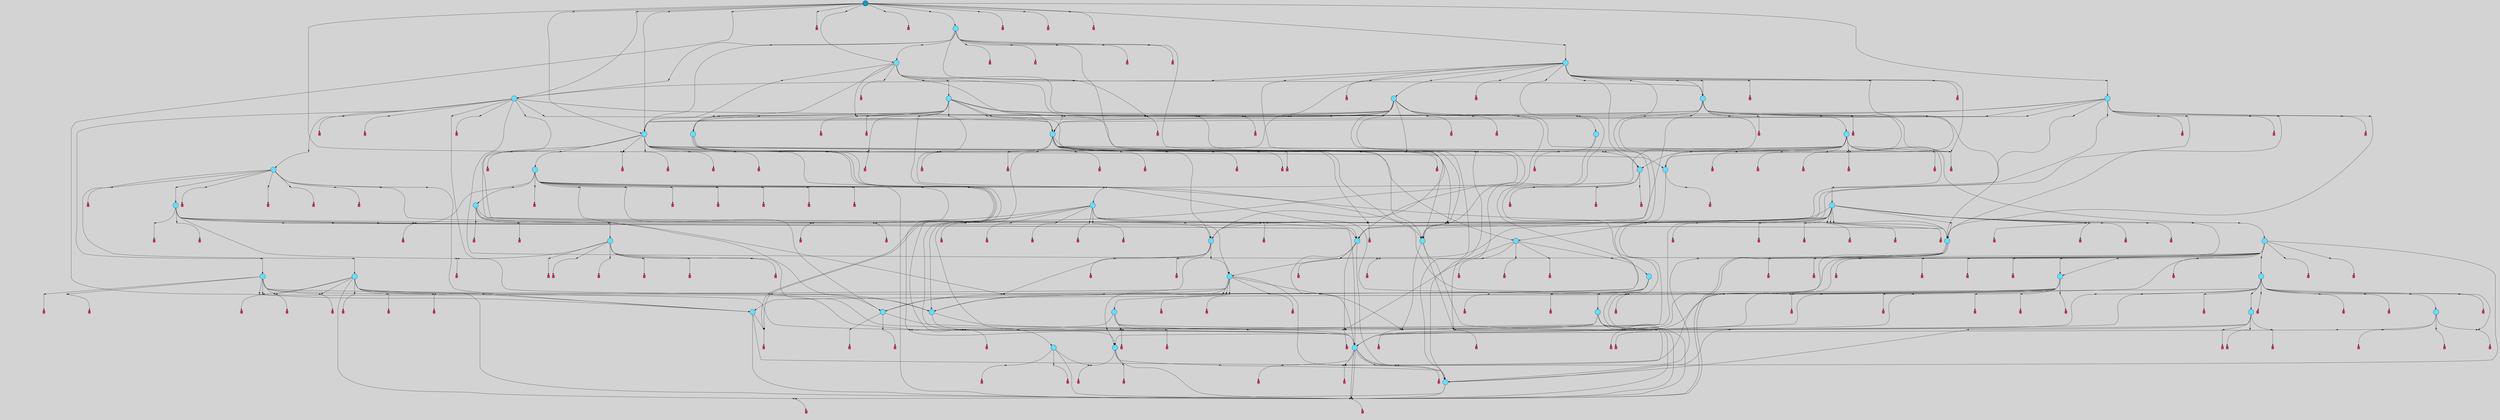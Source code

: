 // File exported with GEGELATI v1.3.1
// On the 2024-04-13 00:42:45
// With the File::TPGGraphDotExporter
digraph{
	graph[pad = "0.212, 0.055" bgcolor = lightgray]
	node[shape=circle style = filled label = ""]
		T1 [fillcolor="#66ddff"]
		T3 [fillcolor="#66ddff"]
		T4 [fillcolor="#66ddff"]
		T5 [fillcolor="#66ddff"]
		T6 [fillcolor="#66ddff"]
		T8 [fillcolor="#66ddff"]
		T10 [fillcolor="#66ddff"]
		T16 [fillcolor="#66ddff"]
		T94 [fillcolor="#66ddff"]
		T123 [fillcolor="#66ddff"]
		T214 [fillcolor="#66ddff"]
		T276 [fillcolor="#66ddff"]
		T348 [fillcolor="#66ddff"]
		T513 [fillcolor="#66ddff"]
		T517 [fillcolor="#66ddff"]
		T571 [fillcolor="#66ddff"]
		T577 [fillcolor="#66ddff"]
		T631 [fillcolor="#66ddff"]
		T706 [fillcolor="#66ddff"]
		T729 [fillcolor="#66ddff"]
		T811 [fillcolor="#66ddff"]
		T872 [fillcolor="#66ddff"]
		T901 [fillcolor="#66ddff"]
		T1111 [fillcolor="#66ddff"]
		T1114 [fillcolor="#66ddff"]
		T1170 [fillcolor="#66ddff"]
		T1195 [fillcolor="#66ddff"]
		T1223 [fillcolor="#66ddff"]
		T1564 [fillcolor="#66ddff"]
		T1678 [fillcolor="#66ddff"]
		T1860 [fillcolor="#66ddff"]
		T1927 [fillcolor="#66ddff"]
		T2420 [fillcolor="#66ddff"]
		T2539 [fillcolor="#66ddff"]
		T2726 [fillcolor="#66ddff"]
		T3003 [fillcolor="#66ddff"]
		T3193 [fillcolor="#66ddff"]
		T3642 [fillcolor="#66ddff"]
		T3662 [fillcolor="#66ddff"]
		T4929 [fillcolor="#66ddff"]
		T5169 [fillcolor="#66ddff"]
		T5253 [fillcolor="#66ddff"]
		T5429 [fillcolor="#66ddff"]
		T5957 [fillcolor="#66ddff"]
		T6548 [fillcolor="#66ddff"]
		T7485 [fillcolor="#1199bb"]
		P203387 [fillcolor="#cccccc" shape=point] //
		I203387 [shape=box style=invis label="6|3&2|2#3|7#1|3#0|3#2|2#4|6&#92;n2|3&2|1#1|7#3|2#1|1#1|5#2|7&#92;n0|0&3|5#2|6#2|7#2|5#3|3#1|1&#92;n3|0&2|3#4|0#4|7#1|3#3|1#0|3&#92;n"]
		P203387 -> I203387[style=invis]
		A94725 [fillcolor="#ff3366" shape=box margin=0.03 width=0 height=0 label="1"]
		T1 -> P203387 -> A94725
		P203388 [fillcolor="#cccccc" shape=point] //
		I203388 [shape=box style=invis label="1|5&0|0#2|7#2|6#3|5#3|5#0|3&#92;n4|6&4|7#4|7#0|1#4|6#1|6#2|1&#92;n0|4&3|3#4|2#4|7#3|2#2|0#1|3&#92;n8|3&2|3#1|2#3|0#1|5#4|4#3|4&#92;n0|1&1|6#3|3#2|5#2|1#4|6#1|3&#92;n5|1&1|5#4|4#0|0#4|4#3|1#4|2&#92;n6|1&0|7#3|0#2|4#4|3#2|2#4|6&#92;n8|6&0|5#4|0#2|5#2|2#2|6#3|6&#92;n6|6&3|2#0|5#2|6#4|6#4|2#0|6&#92;n8|7&3|7#3|5#3|4#1|4#1|1#4|3&#92;n"]
		P203388 -> I203388[style=invis]
		A94726 [fillcolor="#ff3366" shape=box margin=0.03 width=0 height=0 label="2"]
		T1 -> P203388 -> A94726
		P203389 [fillcolor="#cccccc" shape=point] //
		I203389 [shape=box style=invis label="6|2&4|4#0|0#4|0#0|3#3|7#3|7&#92;n6|4&3|7#1|0#1|3#2|6#0|6#4|2&#92;n8|6&3|7#3|5#4|4#1|0#2|4#4|0&#92;n1|0&1|1#2|0#2|1#4|2#3|4#2|2&#92;n2|4&1|5#3|1#3|6#2|1#1|6#3|5&#92;n5|4&0|5#3|6#2|5#4|2#3|2#0|1&#92;n"]
		P203389 -> I203389[style=invis]
		A94727 [fillcolor="#ff3366" shape=box margin=0.03 width=0 height=0 label="3"]
		T3 -> P203389 -> A94727
		P203390 [fillcolor="#cccccc" shape=point] //
		I203390 [shape=box style=invis label="0|0&1|1#4|4#0|2#2|1#4|3#0|1&#92;n4|2&0|6#4|5#1|1#0|7#2|6#0|0&#92;n2|2&3|2#1|0#2|3#1|7#4|3#1|2&#92;n2|1&3|7#2|0#0|4#1|1#4|4#0|4&#92;n"]
		P203390 -> I203390[style=invis]
		A94728 [fillcolor="#ff3366" shape=box margin=0.03 width=0 height=0 label="4"]
		T3 -> P203390 -> A94728
		P203391 [fillcolor="#cccccc" shape=point] //
		I203391 [shape=box style=invis label="3|7&2|1#4|5#0|0#3|0#2|6#2|4&#92;n5|1&4|4#2|1#4|4#2|2#2|6#1|6&#92;n6|4&1|7#2|5#3|2#0|6#3|3#3|1&#92;n7|0&4|1#4|4#1|3#3|0#1|1#4|3&#92;n2|0&1|2#2|7#1|4#0|5#0|5#3|4&#92;n"]
		P203391 -> I203391[style=invis]
		A94729 [fillcolor="#ff3366" shape=box margin=0.03 width=0 height=0 label="4"]
		T4 -> P203391 -> A94729
		P203392 [fillcolor="#cccccc" shape=point] //
		I203392 [shape=box style=invis label="3|2&0|2#4|1#4|7#2|0#3|0#3|7&#92;n3|1&4|2#1|1#1|7#2|3#0|0#4|5&#92;n3|7&4|1#0|2#0|4#4|0#4|6#1|0&#92;n0|3&1|4#3|1#1|6#3|6#4|2#1|0&#92;n6|4&0|4#4|2#0|5#3|5#4|0#2|6&#92;n5|2&0|4#3|7#4|5#1|5#4|6#1|7&#92;n6|1&2|6#4|3#3|7#1|0#0|2#3|5&#92;n4|2&2|5#1|1#1|6#2|0#4|0#1|1&#92;n8|7&2|7#1|0#4|3#1|0#4|7#1|6&#92;n"]
		P203392 -> I203392[style=invis]
		A94730 [fillcolor="#ff3366" shape=box margin=0.03 width=0 height=0 label="5"]
		T4 -> P203392 -> A94730
		P203393 [fillcolor="#cccccc" shape=point] //
		I203393 [shape=box style=invis label="1|0&0|2#0|6#4|4#3|5#3|0#2|7&#92;n8|3&3|5#0|2#0|5#2|3#3|2#1|7&#92;n0|6&3|5#1|5#1|6#2|4#4|0#0|3&#92;n6|5&4|0#3|5#2|3#1|5#1|5#3|6&#92;n0|3&0|1#4|4#4|4#3|7#3|5#2|2&#92;n1|0&2|6#2|5#0|7#0|2#3|1#4|1&#92;n"]
		P203393 -> I203393[style=invis]
		A94731 [fillcolor="#ff3366" shape=box margin=0.03 width=0 height=0 label="5"]
		T5 -> P203393 -> A94731
		P203394 [fillcolor="#cccccc" shape=point] //
		I203394 [shape=box style=invis label="2|4&4|2#0|6#4|4#4|3#2|0#3|0&#92;n3|6&1|4#4|7#2|1#0|4#4|7#1|2&#92;n3|6&1|3#1|1#0|0#0|1#2|4#1|4&#92;n6|4&0|4#3|7#2|4#2|2#0|4#1|7&#92;n4|1&2|6#1|1#0|3#1|4#3|7#0|5&#92;n"]
		P203394 -> I203394[style=invis]
		A94732 [fillcolor="#ff3366" shape=box margin=0.03 width=0 height=0 label="6"]
		T5 -> P203394 -> A94732
		P203395 [fillcolor="#cccccc" shape=point] //
		I203395 [shape=box style=invis label="0|4&3|4#4|2#2|3#0|3#1|1#4|7&#92;n4|3&3|3#3|3#1|4#2|0#4|5#2|4&#92;n3|3&2|3#2|0#4|2#4|0#1|2#0|4&#92;n1|2&4|0#2|7#4|6#0|2#0|0#0|3&#92;n0|4&3|1#3|3#1|6#0|0#0|3#3|6&#92;n4|2&0|5#1|1#2|5#4|2#2|7#3|0&#92;n8|3&4|2#3|3#3|4#1|0#0|7#4|5&#92;n2|3&3|0#2|0#2|5#2|6#2|6#4|6&#92;n"]
		P203395 -> I203395[style=invis]
		A94733 [fillcolor="#ff3366" shape=box margin=0.03 width=0 height=0 label="6"]
		T6 -> P203395 -> A94733
		P203396 [fillcolor="#cccccc" shape=point] //
		I203396 [shape=box style=invis label="3|3&3|3#3|2#1|6#4|7#2|3#2|3&#92;n0|6&2|2#0|5#3|7#3|4#3|2#2|4&#92;n5|3&0|3#0|0#1|6#0|0#4|5#0|6&#92;n"]
		P203396 -> I203396[style=invis]
		A94734 [fillcolor="#ff3366" shape=box margin=0.03 width=0 height=0 label="7"]
		T6 -> P203396 -> A94734
		P203397 [fillcolor="#cccccc" shape=point] //
		I203397 [shape=box style=invis label="2|1&0|3#1|6#1|0#2|2#2|4#2|3&#92;n0|0&0|6#1|3#4|4#4|0#4|2#3|7&#92;n7|6&1|4#0|7#2|2#3|0#1|6#0|6&#92;n2|6&4|2#2|2#1|1#0|7#0|5#3|6&#92;n2|7&0|5#4|3#1|1#0|1#0|0#2|7&#92;n6|6&3|0#4|5#4|3#2|7#4|5#4|2&#92;n7|4&0|0#2|3#2|5#2|7#1|5#2|1&#92;n"]
		P203397 -> I203397[style=invis]
		A94735 [fillcolor="#ff3366" shape=box margin=0.03 width=0 height=0 label="8"]
		T8 -> P203397 -> A94735
		P203398 [fillcolor="#cccccc" shape=point] //
		I203398 [shape=box style=invis label="1|6&4|1#1|4#1|6#1|1#0|0#4|0&#92;n8|6&3|6#0|2#3|5#1|4#2|6#2|0&#92;n4|0&4|0#0|5#2|1#3|3#2|3#1|6&#92;n6|3&4|5#3|2#0|0#3|4#3|6#1|7&#92;n3|0&4|6#3|2#1|2#2|0#4|0#0|6&#92;n3|2&3|2#4|3#1|5#3|7#2|2#1|7&#92;n7|7&0|0#4|4#1|2#0|1#4|2#3|7&#92;n2|2&3|0#3|0#3|4#2|4#3|0#1|1&#92;n"]
		P203398 -> I203398[style=invis]
		A94736 [fillcolor="#ff3366" shape=box margin=0.03 width=0 height=0 label="0"]
		T8 -> P203398 -> A94736
		T4 -> P203389
		T6 -> P203397
		T10 -> P203391
		P203399 [fillcolor="#cccccc" shape=point] //
		I203399 [shape=box style=invis label="6|2&4|4#0|0#4|0#0|3#3|7#3|7&#92;n8|6&3|7#3|5#4|4#1|0#2|4#4|0&#92;n8|7&0|1#4|3#3|2#0|7#4|4#0|1&#92;n1|6&1|1#2|0#2|1#4|2#3|4#2|2&#92;n2|4&1|5#3|1#3|6#2|1#1|6#3|5&#92;n5|4&0|5#3|6#2|5#4|2#3|2#0|1&#92;n"]
		P203399 -> I203399[style=invis]
		A94737 [fillcolor="#ff3366" shape=box margin=0.03 width=0 height=0 label="3"]
		T10 -> P203399 -> A94737
		T10 -> P203391
		T10 -> P203393
		P203400 [fillcolor="#cccccc" shape=point] //
		I203400 [shape=box style=invis label="1|0&0|2#0|6#4|4#3|5#3|0#2|7&#92;n8|3&3|5#0|2#0|5#2|3#3|2#1|7&#92;n0|6&3|5#4|5#1|6#2|4#4|0#0|3&#92;n0|3&0|1#4|4#4|4#3|7#3|5#2|2&#92;n6|5&4|0#3|5#2|3#1|5#1|5#3|6&#92;n1|0&2|6#2|5#0|7#0|2#3|1#4|1&#92;n0|7&0|5#1|5#3|3#4|4#0|0#2|4&#92;n"]
		P203400 -> I203400[style=invis]
		A94738 [fillcolor="#ff3366" shape=box margin=0.03 width=0 height=0 label="5"]
		T16 -> P203400 -> A94738
		T16 -> P203394
		T16 -> P203395
		T16 -> P203392
		T94 -> P203392
		T94 -> P203389
		T94 -> P203393
		T94 -> P203395
		T94 -> P203397
		T94 -> P203396
		P203401 [fillcolor="#cccccc" shape=point] //
		I203401 [shape=box style=invis label="3|3&3|3#3|2#1|6#4|7#2|3#2|3&#92;n5|3&0|3#0|0#1|6#0|0#4|5#0|6&#92;n0|6&2|2#0|5#3|7#3|4#3|2#3|4&#92;n"]
		P203401 -> I203401[style=invis]
		A94739 [fillcolor="#ff3366" shape=box margin=0.03 width=0 height=0 label="7"]
		T94 -> P203401 -> A94739
		T123 -> P203392
		T123 -> P203389
		P203402 [fillcolor="#cccccc" shape=point] //
		I203402 [shape=box style=invis label="3|1&4|4#4|4#4|6#0|6#1|5#1|2&#92;n5|6&1|3#3|2#0|2#0|3#0|2#3|0&#92;n"]
		P203402 -> I203402[style=invis]
		A94740 [fillcolor="#ff3366" shape=box margin=0.03 width=0 height=0 label="3"]
		T123 -> P203402 -> A94740
		P203403 [fillcolor="#cccccc" shape=point] //
		I203403 [shape=box style=invis label="1|6&4|1#1|4#1|6#1|1#0|0#4|0&#92;n8|6&3|6#0|2#3|5#1|4#2|6#2|0&#92;n4|0&4|0#0|5#2|1#3|3#2|3#1|6&#92;n7|7&0|0#4|4#1|2#0|1#4|2#3|7&#92;n3|0&4|3#3|2#1|2#2|0#4|0#0|6&#92;n6|3&4|5#3|2#0|0#3|4#3|6#1|7&#92;n2|2&3|0#3|0#3|4#2|4#3|0#1|1&#92;n"]
		P203403 -> I203403[style=invis]
		T123 -> P203403 -> T3
		P203404 [fillcolor="#cccccc" shape=point] //
		I203404 [shape=box style=invis label="4|5&2|2#0|6#4|4#4|3#1|4#4|5&#92;n6|1&4|7#4|4#0|7#3|5#2|2#3|3&#92;n5|1&4|3#1|0#4|7#2|3#4|2#2|0&#92;n1|5&3|6#2|2#2|4#4|0#0|7#0|5&#92;n7|1&3|5#3|4#3|5#0|4#0|4#2|7&#92;n6|5&3|3#1|3#2|2#2|7#0|7#0|7&#92;n7|4&4|4#1|7#1|1#0|1#3|7#4|6&#92;n"]
		P203404 -> I203404[style=invis]
		A94741 [fillcolor="#ff3366" shape=box margin=0.03 width=0 height=0 label="7"]
		T123 -> P203404 -> A94741
		T123 -> P203389
		T123 -> P203392
		T214 -> P203389
		P203405 [fillcolor="#cccccc" shape=point] //
		I203405 [shape=box style=invis label="0|0&1|7#4|4#0|2#2|1#4|3#0|1&#92;n4|2&0|6#4|5#1|1#0|7#2|6#0|0&#92;n2|1&3|7#2|0#0|4#1|1#4|4#0|4&#92;n2|2&3|2#1|0#2|3#1|7#4|3#1|2&#92;n"]
		P203405 -> I203405[style=invis]
		A94742 [fillcolor="#ff3366" shape=box margin=0.03 width=0 height=0 label="4"]
		T214 -> P203405 -> A94742
		P203406 [fillcolor="#cccccc" shape=point] //
		I203406 [shape=box style=invis label="3|2&0|2#4|1#4|7#2|0#3|0#3|7&#92;n6|1&2|6#4|3#3|7#1|0#0|2#3|5&#92;n3|7&4|1#0|2#0|4#4|0#4|6#1|0&#92;n0|3&1|4#3|1#1|6#3|6#4|2#1|0&#92;n6|4&0|4#4|2#0|5#3|5#4|0#2|6&#92;n5|2&0|4#3|7#4|5#1|5#4|6#1|7&#92;n3|1&4|2#1|1#1|7#2|3#0|0#4|5&#92;n4|2&2|5#1|1#1|6#2|0#4|0#1|1&#92;n8|7&2|7#1|0#4|2#1|0#4|7#1|6&#92;n"]
		P203406 -> I203406[style=invis]
		A94743 [fillcolor="#ff3366" shape=box margin=0.03 width=0 height=0 label="5"]
		T214 -> P203406 -> A94743
		P203407 [fillcolor="#cccccc" shape=point] //
		I203407 [shape=box style=invis label="1|6&4|1#1|4#1|6#1|1#0|0#4|0&#92;n8|6&3|6#0|2#3|5#1|4#2|6#2|0&#92;n0|2&3|5#1|6#2|7#3|0#4|4#4|0&#92;n3|0&4|6#3|2#1|2#2|0#4|0#0|6&#92;n6|3&4|5#3|2#0|0#3|4#3|6#1|7&#92;n4|4&4|0#0|5#2|1#3|3#2|3#1|6&#92;n3|2&3|2#4|3#1|5#3|7#2|2#1|7&#92;n2|2&3|0#3|0#3|4#2|4#3|0#1|1&#92;n"]
		P203407 -> I203407[style=invis]
		A94744 [fillcolor="#ff3366" shape=box margin=0.03 width=0 height=0 label="0"]
		T214 -> P203407 -> A94744
		P203408 [fillcolor="#cccccc" shape=point] //
		I203408 [shape=box style=invis label="0|0&1|1#4|4#0|2#2|1#4|3#0|1&#92;n5|2&0|5#0|1#1|4#2|0#3|2#4|5&#92;n4|2&0|6#4|5#1|1#0|7#2|6#0|0&#92;n2|1&3|7#2|1#0|4#1|1#4|4#0|4&#92;n"]
		P203408 -> I203408[style=invis]
		A94745 [fillcolor="#ff3366" shape=box margin=0.03 width=0 height=0 label="4"]
		T276 -> P203408 -> A94745
		P203409 [fillcolor="#cccccc" shape=point] //
		I203409 [shape=box style=invis label="4|0&3|7#3|5#4|4#1|0#2|4#4|0&#92;n1|6&1|5#4|0#2|1#3|5#3|1#2|2&#92;n5|4&0|5#3|6#2|5#4|2#3|2#0|1&#92;n3|3&3|5#3|0#0|3#2|4#2|3#0|0&#92;n"]
		P203409 -> I203409[style=invis]
		T276 -> P203409 -> T94
		T276 -> P203389
		P203410 [fillcolor="#cccccc" shape=point] //
		I203410 [shape=box style=invis label="7|4&4|4#1|7#1|1#0|1#3|7#4|6&#92;n6|1&4|7#4|4#0|7#3|5#2|2#3|3&#92;n5|1&4|3#1|0#4|7#2|3#4|2#2|0&#92;n7|1&3|5#3|4#3|3#0|4#0|4#2|7&#92;n1|5&3|6#2|2#2|4#4|0#0|7#0|5&#92;n5|0&0|2#3|2#3|0#4|5#4|0#4|1&#92;n4|5&2|2#0|6#4|4#1|3#1|4#4|5&#92;n"]
		P203410 -> I203410[style=invis]
		A94746 [fillcolor="#ff3366" shape=box margin=0.03 width=0 height=0 label="7"]
		T276 -> P203410 -> A94746
		T348 -> P203407
		P203411 [fillcolor="#cccccc" shape=point] //
		I203411 [shape=box style=invis label="0|0&1|0#4|4#0|2#2|1#4|3#0|1&#92;n4|2&0|6#4|5#1|1#0|7#2|6#0|0&#92;n2|1&3|7#2|0#0|4#1|1#4|4#0|4&#92;n2|2&3|2#1|0#2|3#1|7#4|3#1|2&#92;n"]
		P203411 -> I203411[style=invis]
		A94747 [fillcolor="#ff3366" shape=box margin=0.03 width=0 height=0 label="4"]
		T348 -> P203411 -> A94747
		T348 -> P203389
		P203412 [fillcolor="#cccccc" shape=point] //
		I203412 [shape=box style=invis label="7|0&4|6#4|4#1|0#3|0#1|1#4|1&#92;n1|3&2|0#1|4#3|6#2|6#0|2#2|1&#92;n2|7&0|6#3|3#0|0#0|0#1|2#2|7&#92;n3|7&4|0#3|3#0|4#0|2#0|4#3|2&#92;n0|5&1|1#4|0#4|3#2|0#3|0#4|1&#92;n4|6&4|2#4|1#3|4#0|1#4|5#2|1&#92;n4|2&0|6#0|6#1|0#4|2#2|7#4|5&#92;n7|1&3|0#1|3#3|0#2|2#3|6#0|7&#92;n3|0&1|4#0|4#2|2#1|0#2|2#0|5&#92;n"]
		P203412 -> I203412[style=invis]
		T348 -> P203412 -> T3
		P203413 [fillcolor="#cccccc" shape=point] //
		I203413 [shape=box style=invis label="5|4&0|5#3|7#2|5#4|2#3|2#0|1&#92;n0|6&4|6#1|6#2|2#1|4#3|0#3|0&#92;n0|2&2|5#3|3#1|1#1|0#4|5#2|7&#92;n7|0&2|4#1|2#2|2#3|5#2|3#3|5&#92;n6|5&0|4#3|6#0|0#4|0#3|7#4|1&#92;n7|2&4|1#4|5#2|1#0|5#1|2#3|3&#92;n"]
		P203413 -> I203413[style=invis]
		A94748 [fillcolor="#ff3366" shape=box margin=0.03 width=0 height=0 label="3"]
		T513 -> P203413 -> A94748
		P203414 [fillcolor="#cccccc" shape=point] //
		I203414 [shape=box style=invis label="3|0&4|1#4|0#0|4#2|7#2|3#1|3&#92;n6|5&2|6#1|0#3|3#0|5#1|4#1|3&#92;n3|3&2|7#2|7#4|6#4|0#3|0#2|3&#92;n6|6&4|1#1|5#3|4#3|7#0|7#2|3&#92;n0|5&3|0#2|5#1|0#1|1#4|1#2|3&#92;n6|5&0|6#3|4#0|2#2|3#0|4#2|4&#92;n5|7&2|4#4|3#2|7#2|0#2|0#0|6&#92;n"]
		P203414 -> I203414[style=invis]
		A94749 [fillcolor="#ff3366" shape=box margin=0.03 width=0 height=0 label="2"]
		T513 -> P203414 -> A94749
		P203415 [fillcolor="#cccccc" shape=point] //
		I203415 [shape=box style=invis label="6|2&4|4#0|0#4|0#0|3#3|7#3|7&#92;n6|4&3|7#1|0#1|3#2|6#0|6#4|2&#92;n8|6&3|7#3|5#4|4#1|0#2|4#4|0&#92;n5|4&0|5#3|6#2|5#4|2#3|2#0|3&#92;n2|4&1|5#3|1#3|6#2|1#1|6#3|5&#92;n"]
		P203415 -> I203415[style=invis]
		A94750 [fillcolor="#ff3366" shape=box margin=0.03 width=0 height=0 label="3"]
		T513 -> P203415 -> A94750
		P203416 [fillcolor="#cccccc" shape=point] //
		I203416 [shape=box style=invis label="0|0&1|1#4|4#0|2#2|1#4|3#0|1&#92;n2|1&3|7#2|0#0|4#1|7#4|4#0|4&#92;n3|7&3|1#4|7#3|2#4|6#4|7#2|1&#92;n2|2&3|2#1|0#2|3#1|7#4|3#1|2&#92;n4|2&0|6#4|5#1|1#0|7#2|6#0|0&#92;n"]
		P203416 -> I203416[style=invis]
		A94751 [fillcolor="#ff3366" shape=box margin=0.03 width=0 height=0 label="4"]
		T513 -> P203416 -> A94751
		P203417 [fillcolor="#cccccc" shape=point] //
		I203417 [shape=box style=invis label="6|4&3|7#1|0#1|3#2|6#0|6#4|2&#92;n6|2&4|4#0|0#4|0#0|3#3|7#3|7&#92;n1|0&1|1#2|0#2|1#4|2#3|3#2|2&#92;n2|4&1|5#3|1#3|6#2|1#1|6#3|5&#92;n5|4&0|5#3|6#2|5#4|2#3|2#0|1&#92;n"]
		P203417 -> I203417[style=invis]
		A94752 [fillcolor="#ff3366" shape=box margin=0.03 width=0 height=0 label="3"]
		T513 -> P203417 -> A94752
		P203418 [fillcolor="#cccccc" shape=point] //
		I203418 [shape=box style=invis label="5|0&4|4#2|1#4|4#2|2#2|6#1|6&#92;n2|0&1|2#2|7#1|4#0|5#0|5#3|4&#92;n7|0&4|1#4|4#1|3#3|0#1|1#4|3&#92;n"]
		P203418 -> I203418[style=invis]
		T513 -> P203418 -> T123
		P203419 [fillcolor="#cccccc" shape=point] //
		I203419 [shape=box style=invis label="3|2&4|2#1|2#1|2#3|2#0|5#3|4&#92;n2|3&2|1#1|7#3|2#1|1#1|5#2|7&#92;n3|0&2|3#4|0#4|7#1|3#3|1#0|3&#92;n0|0&3|5#2|6#3|7#2|5#3|3#1|1&#92;n"]
		P203419 -> I203419[style=invis]
		T513 -> P203419 -> T5
		P203420 [fillcolor="#cccccc" shape=point] //
		I203420 [shape=box style=invis label="2|1&3|7#2|0#0|4#1|1#4|4#0|4&#92;n2|2&3|3#1|0#2|3#1|7#4|3#1|2&#92;n4|2&0|6#4|5#1|1#0|7#2|6#0|0&#92;n"]
		P203420 -> I203420[style=invis]
		A94753 [fillcolor="#ff3366" shape=box margin=0.03 width=0 height=0 label="4"]
		T513 -> P203420 -> A94753
		P203421 [fillcolor="#cccccc" shape=point] //
		I203421 [shape=box style=invis label="2|3&2|1#1|7#3|2#1|1#1|5#2|7&#92;n6|0&2|3#4|0#4|7#1|3#3|1#0|3&#92;n6|3&2|2#3|7#1|3#0|3#2|2#4|6&#92;n7|7&1|5#4|5#2|4#0|2#0|4#2|7&#92;n2|5&1|4#2|6#1|7#1|7#3|4#3|0&#92;n"]
		P203421 -> I203421[style=invis]
		A94754 [fillcolor="#ff3366" shape=box margin=0.03 width=0 height=0 label="1"]
		T517 -> P203421 -> A94754
		P203422 [fillcolor="#cccccc" shape=point] //
		I203422 [shape=box style=invis label="3|2&0|2#4|1#4|7#2|4#3|0#3|7&#92;n3|1&4|2#1|1#1|7#2|3#0|0#4|5&#92;n5|2&0|4#3|7#4|5#1|5#4|6#1|7&#92;n6|4&0|4#4|2#0|5#3|5#4|0#2|6&#92;n1|5&0|1#3|6#0|2#4|5#4|6#0|7&#92;n4|2&2|5#1|1#1|6#2|0#4|0#1|1&#92;n8|7&2|7#1|0#4|3#1|0#4|7#1|6&#92;n1|6&2|6#1|0#3|5#3|4#0|0#0|2&#92;n6|1&2|6#3|3#4|7#1|0#0|2#3|5&#92;n6|0&0|1#0|7#2|5#0|0#1|2#4|7&#92;n"]
		P203422 -> I203422[style=invis]
		A94755 [fillcolor="#ff3366" shape=box margin=0.03 width=0 height=0 label="5"]
		T517 -> P203422 -> A94755
		P203423 [fillcolor="#cccccc" shape=point] //
		I203423 [shape=box style=invis label="6|5&3|3#1|3#2|2#2|7#0|7#0|7&#92;n1|5&3|6#2|2#2|4#4|0#0|7#0|5&#92;n6|1&4|7#4|4#0|7#3|5#2|2#3|3&#92;n5|1&4|3#1|0#4|7#2|3#4|2#2|0&#92;n4|5&2|2#0|6#4|4#4|3#1|4#4|5&#92;n4|0&4|4#1|1#2|3#3|4#4|0#4|1&#92;n4|4&4|4#1|7#1|1#0|1#3|7#4|6&#92;n"]
		P203423 -> I203423[style=invis]
		T517 -> P203423 -> T348
		P203424 [fillcolor="#cccccc" shape=point] //
		I203424 [shape=box style=invis label="4|0&2|5#3|4#3|2#4|0#3|3#3|0&#92;n6|2&4|4#0|0#4|0#0|3#3|7#3|7&#92;n2|4&1|5#3|1#3|6#2|1#1|6#3|5&#92;n8|6&3|7#3|5#4|4#1|0#2|4#4|0&#92;n1|0&1|1#2|0#2|1#4|2#3|4#2|2&#92;n6|5&3|7#1|0#1|3#2|6#0|6#4|2&#92;n5|4&0|5#3|6#2|5#4|2#3|2#0|1&#92;n"]
		P203424 -> I203424[style=invis]
		A94756 [fillcolor="#ff3366" shape=box margin=0.03 width=0 height=0 label="3"]
		T517 -> P203424 -> A94756
		P203425 [fillcolor="#cccccc" shape=point] //
		I203425 [shape=box style=invis label="1|6&4|1#1|4#1|6#1|1#0|0#4|0&#92;n8|6&3|6#0|2#3|5#1|4#2|6#2|0&#92;n4|0&4|0#0|5#2|1#3|3#0|3#1|6&#92;n6|3&4|5#3|2#0|0#3|4#3|6#1|7&#92;n3|0&4|6#3|2#1|2#2|0#4|0#0|6&#92;n3|2&3|2#4|3#1|5#3|7#2|2#1|7&#92;n2|2&3|0#3|0#3|4#2|4#3|0#1|1&#92;n7|7&0|0#4|4#1|2#0|1#4|2#3|7&#92;n"]
		P203425 -> I203425[style=invis]
		A94757 [fillcolor="#ff3366" shape=box margin=0.03 width=0 height=0 label="0"]
		T571 -> P203425 -> A94757
		T571 -> P203394
		P203426 [fillcolor="#cccccc" shape=point] //
		I203426 [shape=box style=invis label="1|0&4|3#2|0#2|0#1|5#3|2#0|3&#92;n6|2&4|4#0|0#4|0#0|3#4|7#3|7&#92;n2|4&1|5#3|1#3|6#2|1#1|6#3|5&#92;n8|6&3|7#3|5#4|4#1|0#2|4#4|0&#92;n1|0&1|1#2|0#2|1#4|2#3|4#2|2&#92;n6|4&3|7#1|0#1|3#2|6#0|6#4|2&#92;n5|4&0|5#3|6#2|5#4|2#3|2#0|1&#92;n"]
		P203426 -> I203426[style=invis]
		A94758 [fillcolor="#ff3366" shape=box margin=0.03 width=0 height=0 label="3"]
		T571 -> P203426 -> A94758
		P203427 [fillcolor="#cccccc" shape=point] //
		I203427 [shape=box style=invis label="0|0&3|5#2|4#2|7#2|5#3|3#1|1&#92;n2|3&2|1#1|7#3|2#1|1#1|5#2|7&#92;n6|3&2|2#3|7#1|3#0|3#2|2#4|6&#92;n3|0&2|3#4|0#4|7#1|3#3|1#0|3&#92;n"]
		P203427 -> I203427[style=invis]
		A94759 [fillcolor="#ff3366" shape=box margin=0.03 width=0 height=0 label="1"]
		T577 -> P203427 -> A94759
		P203428 [fillcolor="#cccccc" shape=point] //
		I203428 [shape=box style=invis label="1|6&4|1#1|4#1|6#0|1#0|0#4|0&#92;n8|6&3|6#0|2#3|5#1|4#2|6#2|0&#92;n4|0&4|0#0|5#2|1#3|3#2|3#1|6&#92;n6|3&4|5#3|2#0|0#3|4#3|6#1|7&#92;n7|7&0|0#4|4#1|2#0|1#4|2#3|7&#92;n3|2&3|2#4|3#1|5#3|7#2|2#1|7&#92;n3|0&4|6#3|2#1|2#2|0#4|0#0|6&#92;n2|2&3|0#3|0#3|4#2|4#3|0#1|1&#92;n"]
		P203428 -> I203428[style=invis]
		T577 -> P203428 -> T3
		T577 -> P203389
		T577 -> P203404
		T577 -> P203389
		P203429 [fillcolor="#cccccc" shape=point] //
		I203429 [shape=box style=invis label="3|4&4|3#2|1#4|0#1|6#4|7#2|4&#92;n7|4&2|2#2|6#0|5#3|6#0|1#0|3&#92;n7|6&1|7#2|3#3|2#4|6#3|1#0|0&#92;n2|4&2|0#4|4#1|3#4|1#3|6#2|3&#92;n1|0&0|5#3|4#1|2#4|3#4|4#1|7&#92;n7|3&1|0#3|0#0|4#3|3#3|4#2|3&#92;n6|0&0|2#2|5#2|6#1|3#3|6#0|4&#92;n1|7&4|7#1|6#3|1#3|5#0|5#2|7&#92;n7|2&2|4#3|6#3|5#0|0#4|5#1|4&#92;n"]
		P203429 -> I203429[style=invis]
		A94760 [fillcolor="#ff3366" shape=box margin=0.03 width=0 height=0 label="0"]
		T577 -> P203429 -> A94760
		P203430 [fillcolor="#cccccc" shape=point] //
		I203430 [shape=box style=invis label="6|2&4|4#0|0#4|0#0|3#3|7#3|7&#92;n6|4&3|7#1|0#1|3#2|6#0|6#4|2&#92;n1|0&1|1#2|0#2|1#4|2#3|4#2|2&#92;n8|6&3|7#3|5#4|4#1|0#2|4#4|0&#92;n2|7&1|5#3|1#3|6#2|1#1|6#3|5&#92;n5|4&0|5#3|6#2|5#4|2#3|2#0|1&#92;n"]
		P203430 -> I203430[style=invis]
		A94761 [fillcolor="#ff3366" shape=box margin=0.03 width=0 height=0 label="3"]
		T631 -> P203430 -> A94761
		T631 -> P203394
		P203431 [fillcolor="#cccccc" shape=point] //
		I203431 [shape=box style=invis label="7|5&0|2#4|6#3|4#0|7#1|4#1|5&#92;n7|7&0|4#4|4#1|2#0|1#4|2#3|7&#92;n2|5&3|0#3|0#3|4#2|4#3|0#1|1&#92;n5|0&4|7#4|3#0|5#0|7#0|2#0|6&#92;n4|0&4|0#0|5#2|1#3|3#0|3#1|6&#92;n3|0&3|6#3|2#1|2#2|0#4|0#0|6&#92;n8|6&3|6#0|2#3|5#1|4#2|6#2|0&#92;n1|6&4|1#1|4#1|6#1|1#0|0#4|0&#92;n"]
		P203431 -> I203431[style=invis]
		A94762 [fillcolor="#ff3366" shape=box margin=0.03 width=0 height=0 label="0"]
		T631 -> P203431 -> A94762
		P203432 [fillcolor="#cccccc" shape=point] //
		I203432 [shape=box style=invis label="5|6&1|3#3|2#0|4#0|3#0|2#3|0&#92;n"]
		P203432 -> I203432[style=invis]
		A94763 [fillcolor="#ff3366" shape=box margin=0.03 width=0 height=0 label="3"]
		T631 -> P203432 -> A94763
		P203433 [fillcolor="#cccccc" shape=point] //
		I203433 [shape=box style=invis label="3|0&4|1#4|0#0|4#2|7#2|3#1|3&#92;n5|7&2|4#4|3#2|7#2|0#2|0#0|6&#92;n3|3&2|7#2|7#4|6#4|0#3|0#2|3&#92;n6|6&4|1#1|5#3|4#3|7#0|7#2|3&#92;n0|5&3|0#2|5#1|0#1|1#4|1#2|3&#92;n6|5&0|6#3|4#0|2#2|3#0|4#2|4&#92;n6|5&2|6#1|0#3|3#2|5#1|4#1|3&#92;n"]
		P203433 -> I203433[style=invis]
		T631 -> P203433 -> T276
		P203434 [fillcolor="#cccccc" shape=point] //
		I203434 [shape=box style=invis label="0|6&4|6#1|6#2|2#1|4#3|0#3|0&#92;n5|4&0|5#3|7#2|5#4|2#3|2#0|1&#92;n0|2&2|5#3|3#1|1#1|0#4|5#2|7&#92;n7|0&2|4#1|2#2|2#3|5#2|3#3|5&#92;n6|5&0|4#3|6#0|0#4|0#3|7#4|1&#92;n7|2&4|1#3|5#2|1#0|5#1|2#3|3&#92;n"]
		P203434 -> I203434[style=invis]
		A94764 [fillcolor="#ff3366" shape=box margin=0.03 width=0 height=0 label="3"]
		T706 -> P203434 -> A94764
		T706 -> P203414
		T706 -> P203415
		T706 -> P203416
		P203435 [fillcolor="#cccccc" shape=point] //
		I203435 [shape=box style=invis label="5|0&4|4#2|1#4|7#2|2#2|6#1|6&#92;n7|0&4|1#4|4#1|3#3|0#1|1#4|3&#92;n2|0&1|2#2|7#1|4#0|5#0|5#3|4&#92;n"]
		P203435 -> I203435[style=invis]
		T706 -> P203435 -> T123
		T706 -> P203420
		T706 -> P203390
		P203436 [fillcolor="#cccccc" shape=point] //
		I203436 [shape=box style=invis label="1|6&4|1#1|4#1|6#1|1#0|0#4|0&#92;n8|6&3|6#0|2#3|5#1|4#0|6#2|0&#92;n3|0&4|6#3|2#1|2#2|0#4|0#0|6&#92;n6|5&3|0#2|5#1|6#0|0#0|7#1|2&#92;n6|3&4|5#3|2#0|0#3|4#3|6#1|7&#92;n4|0&4|0#0|5#2|1#3|3#2|3#1|6&#92;n3|2&3|2#4|3#1|5#3|7#2|2#1|7&#92;n7|7&0|0#4|4#1|2#0|1#4|2#3|7&#92;n2|2&3|0#3|0#3|4#2|4#3|0#1|1&#92;n"]
		P203436 -> I203436[style=invis]
		A94765 [fillcolor="#ff3366" shape=box margin=0.03 width=0 height=0 label="0"]
		T706 -> P203436 -> A94765
		T706 -> P203389
		P203437 [fillcolor="#cccccc" shape=point] //
		I203437 [shape=box style=invis label="1|2&2|0#2|7#4|0#1|4#1|3#4|3&#92;n3|2&0|2#4|1#4|7#4|0#3|0#3|7&#92;n8|7&2|7#1|2#4|3#1|0#4|3#1|6&#92;n0|3&1|4#3|1#1|6#3|6#4|2#1|0&#92;n2|1&3|6#0|1#4|3#0|0#4|6#3|3&#92;n6|4&0|4#4|2#0|5#3|5#4|0#2|6&#92;n7|0&4|4#3|5#0|4#3|1#3|1#4|0&#92;n3|1&4|2#1|1#1|7#0|3#0|0#4|5&#92;n4|2&2|5#1|1#1|6#2|0#4|0#1|1&#92;n6|1&2|6#2|3#3|4#1|0#0|2#3|5&#92;n"]
		P203437 -> I203437[style=invis]
		T706 -> P203437 -> T4
		P203438 [fillcolor="#cccccc" shape=point] //
		I203438 [shape=box style=invis label="2|2&3|3#2|0#3|1#0|1#4|2#2|3&#92;n8|6&3|6#0|2#3|5#1|4#2|6#2|0&#92;n4|0&4|0#0|5#2|1#3|3#2|3#1|6&#92;n1|6&4|1#1|4#1|6#0|1#0|0#4|0&#92;n7|7&0|0#4|4#1|2#0|1#4|2#3|7&#92;n3|2&3|2#4|3#1|5#3|7#2|2#1|7&#92;n3|0&4|6#3|2#1|2#2|0#4|0#0|6&#92;n2|2&3|0#3|0#3|4#2|4#1|0#1|1&#92;n"]
		P203438 -> I203438[style=invis]
		T729 -> P203438 -> T3
		P203439 [fillcolor="#cccccc" shape=point] //
		I203439 [shape=box style=invis label="6|2&4|4#0|0#4|0#0|3#3|7#3|7&#92;n8|6&3|7#3|5#4|4#1|0#2|4#4|0&#92;n6|4&3|7#1|0#1|3#2|6#0|6#4|2&#92;n1|0&1|1#2|0#2|1#4|2#3|4#2|2&#92;n1|0&4|2#2|4#1|2#3|1#2|2#3|5&#92;n2|4&1|5#3|1#3|6#2|1#1|6#3|5&#92;n5|4&0|5#3|6#2|5#4|2#3|1#0|1&#92;n"]
		P203439 -> I203439[style=invis]
		A94766 [fillcolor="#ff3366" shape=box margin=0.03 width=0 height=0 label="3"]
		T729 -> P203439 -> A94766
		P203440 [fillcolor="#cccccc" shape=point] //
		I203440 [shape=box style=invis label="3|4&4|3#2|1#4|0#1|6#4|7#2|4&#92;n2|4&2|0#4|4#1|3#4|1#3|6#2|3&#92;n7|6&1|7#2|3#3|2#4|6#3|1#0|0&#92;n3|2&0|5#3|6#2|6#3|5#4|4#1|3&#92;n1|0&0|5#3|4#1|2#4|3#4|4#1|7&#92;n6|0&0|2#2|5#2|6#1|3#3|6#0|4&#92;n7|2&0|4#3|6#3|5#0|0#4|5#1|4&#92;n7|4&2|2#2|6#0|5#1|6#0|1#0|3&#92;n"]
		P203440 -> I203440[style=invis]
		A94767 [fillcolor="#ff3366" shape=box margin=0.03 width=0 height=0 label="0"]
		T729 -> P203440 -> A94767
		P203441 [fillcolor="#cccccc" shape=point] //
		I203441 [shape=box style=invis label="2|2&3|2#1|0#2|3#1|7#4|3#1|2&#92;n1|1&3|7#2|0#0|4#1|1#4|4#0|4&#92;n0|0&1|0#4|4#0|2#2|1#4|3#0|1&#92;n"]
		P203441 -> I203441[style=invis]
		A94768 [fillcolor="#ff3366" shape=box margin=0.03 width=0 height=0 label="4"]
		T729 -> P203441 -> A94768
		P203442 [fillcolor="#cccccc" shape=point] //
		I203442 [shape=box style=invis label="7|0&4|1#4|4#1|3#3|0#1|1#4|3&#92;n2|0&1|2#2|7#1|4#0|5#0|5#3|4&#92;n2|4&0|5#3|4#4|5#4|0#2|0#4|1&#92;n"]
		P203442 -> I203442[style=invis]
		T729 -> P203442 -> T123
		T811 -> P203389
		P203443 [fillcolor="#cccccc" shape=point] //
		I203443 [shape=box style=invis label="3|7&2|1#4|5#0|0#3|0#2|6#2|4&#92;n7|0&4|1#4|4#1|3#3|0#1|1#4|7&#92;n6|4&1|7#2|5#3|2#0|6#3|3#3|1&#92;n5|1&4|4#2|1#4|4#2|2#2|6#1|6&#92;n3|7&1|6#0|4#1|6#0|7#2|0#1|5&#92;n2|0&1|2#0|7#1|4#0|5#0|5#3|4&#92;n"]
		P203443 -> I203443[style=invis]
		A94769 [fillcolor="#ff3366" shape=box margin=0.03 width=0 height=0 label="4"]
		T811 -> P203443 -> A94769
		P203444 [fillcolor="#cccccc" shape=point] //
		I203444 [shape=box style=invis label="3|3&2|2#4|4#0|5#2|2#4|7#3|7&#92;n0|3&1|4#3|1#1|6#3|6#4|2#1|0&#92;n6|1&2|6#4|3#3|7#1|4#0|2#3|5&#92;n3|7&4|1#0|2#0|4#4|0#4|6#1|0&#92;n3|2&0|2#4|1#4|7#2|0#3|0#3|7&#92;n6|4&0|4#4|2#0|5#3|5#4|0#2|6&#92;n5|2&0|4#3|7#4|5#1|5#4|6#1|7&#92;n3|1&4|2#1|1#1|7#2|3#0|0#4|5&#92;n4|2&2|5#1|1#1|6#2|0#4|0#1|1&#92;n8|7&2|7#1|0#4|2#1|0#4|7#1|6&#92;n"]
		P203444 -> I203444[style=invis]
		A94770 [fillcolor="#ff3366" shape=box margin=0.03 width=0 height=0 label="5"]
		T811 -> P203444 -> A94770
		P203445 [fillcolor="#cccccc" shape=point] //
		I203445 [shape=box style=invis label="3|4&4|3#2|1#4|0#1|6#4|7#2|4&#92;n3|2&0|5#3|6#2|6#3|5#4|4#1|3&#92;n7|6&1|7#2|3#3|2#4|6#3|1#0|0&#92;n2|4&2|0#4|4#1|3#4|1#3|6#2|3&#92;n1|0&0|5#3|4#1|2#4|3#4|4#1|7&#92;n6|0&0|2#2|5#2|6#1|3#3|6#0|4&#92;n1|7&4|7#1|6#3|1#3|5#0|5#2|7&#92;n7|2&2|4#3|6#3|5#0|0#4|5#1|4&#92;n7|4&2|2#2|6#0|5#1|6#0|1#0|3&#92;n"]
		P203445 -> I203445[style=invis]
		A94771 [fillcolor="#ff3366" shape=box margin=0.03 width=0 height=0 label="0"]
		T811 -> P203445 -> A94771
		P203446 [fillcolor="#cccccc" shape=point] //
		I203446 [shape=box style=invis label="2|0&1|2#2|7#1|4#0|5#0|5#3|4&#92;n5|0&4|4#2|1#4|4#2|2#4|6#1|6&#92;n7|0&4|1#4|4#1|3#3|0#1|1#4|3&#92;n"]
		P203446 -> I203446[style=invis]
		T872 -> P203446 -> T123
		T872 -> P203396
		P203447 [fillcolor="#cccccc" shape=point] //
		I203447 [shape=box style=invis label="0|5&3|4#3|0#3|7#2|7#3|2#0|2&#92;n5|6&1|7#4|0#1|6#0|7#3|2#1|1&#92;n5|3&4|0#0|1#3|5#4|6#0|0#1|3&#92;n2|1&3|1#4|1#2|2#0|3#3|3#2|3&#92;n6|4&3|7#1|0#1|1#2|6#1|6#1|2&#92;n8|0&1|1#4|7#3|7#2|0#0|2#0|3&#92;n0|2&1|4#4|0#1|4#4|3#1|4#0|3&#92;n"]
		P203447 -> I203447[style=invis]
		A94772 [fillcolor="#ff3366" shape=box margin=0.03 width=0 height=0 label="3"]
		T872 -> P203447 -> A94772
		T872 -> P203388
		T872 -> P203435
		P203448 [fillcolor="#cccccc" shape=point] //
		I203448 [shape=box style=invis label="6|5&2|6#1|0#3|3#0|5#1|4#1|3&#92;n0|5&3|6#2|5#1|0#1|1#4|1#2|3&#92;n8|0&1|6#2|1#3|7#0|3#1|5#3|5&#92;n6|5&0|6#3|4#0|2#2|3#0|4#4|4&#92;n3|3&2|7#2|7#4|6#4|0#3|2#2|3&#92;n5|7&2|4#4|3#4|7#2|0#2|0#0|6&#92;n"]
		P203448 -> I203448[style=invis]
		A94773 [fillcolor="#ff3366" shape=box margin=0.03 width=0 height=0 label="2"]
		T901 -> P203448 -> A94773
		P203449 [fillcolor="#cccccc" shape=point] //
		I203449 [shape=box style=invis label="0|5&3|4#4|3#2|0#4|1#4|2#3|4&#92;n2|0&1|2#2|7#1|4#0|5#0|5#3|4&#92;n7|0&4|1#4|4#1|3#3|0#1|1#4|3&#92;n"]
		P203449 -> I203449[style=invis]
		T901 -> P203449 -> T123
		P203450 [fillcolor="#cccccc" shape=point] //
		I203450 [shape=box style=invis label="5|6&1|3#3|2#0|2#0|3#0|6#3|0&#92;n3|7&4|3#0|3#4|0#0|5#4|7#4|2&#92;n1|1&1|0#2|3#4|5#1|5#4|1#2|3&#92;n"]
		P203450 -> I203450[style=invis]
		T901 -> P203450 -> T729
		P203451 [fillcolor="#cccccc" shape=point] //
		I203451 [shape=box style=invis label="4|7&2|3#4|4#3|6#1|6#2|4#3|3&#92;n5|4&0|5#3|7#2|5#4|2#3|2#0|1&#92;n0|2&2|5#3|3#1|1#1|0#4|5#2|7&#92;n7|0&2|4#1|2#2|2#3|5#2|3#3|5&#92;n7|2&4|1#4|5#2|1#0|5#1|2#3|3&#92;n6|5&0|4#3|6#0|0#4|0#3|7#4|1&#92;n"]
		P203451 -> I203451[style=invis]
		A94774 [fillcolor="#ff3366" shape=box margin=0.03 width=0 height=0 label="3"]
		T901 -> P203451 -> A94774
		P203452 [fillcolor="#cccccc" shape=point] //
		I203452 [shape=box style=invis label="6|2&4|4#0|0#4|0#0|3#3|7#3|7&#92;n6|4&3|7#1|0#1|3#2|6#0|6#4|2&#92;n4|7&2|4#1|5#2|5#1|1#1|1#4|2&#92;n8|6&3|7#3|5#4|4#1|0#2|4#4|0&#92;n1|0&1|1#2|0#2|1#4|2#3|4#2|2&#92;n2|4&1|5#3|1#3|6#2|1#1|6#3|5&#92;n5|4&0|5#3|6#2|5#4|2#3|2#0|1&#92;n"]
		P203452 -> I203452[style=invis]
		A94775 [fillcolor="#ff3366" shape=box margin=0.03 width=0 height=0 label="3"]
		T901 -> P203452 -> A94775
		T901 -> P203422
		P203453 [fillcolor="#cccccc" shape=point] //
		I203453 [shape=box style=invis label="6|3&3|1#2|1#2|6#3|3#3|3#1|1&#92;n4|0&0|3#0|2#1|7#4|5#4|6#1|6&#92;n"]
		P203453 -> I203453[style=invis]
		A94776 [fillcolor="#ff3366" shape=box margin=0.03 width=0 height=0 label="3"]
		T901 -> P203453 -> A94776
		P203454 [fillcolor="#cccccc" shape=point] //
		I203454 [shape=box style=invis label="4|0&2|1#0|6#0|1#2|4#0|3#4|7&#92;n3|1&3|5#4|2#2|2#1|7#1|6#4|3&#92;n2|7&2|2#2|3#0|1#0|5#0|4#3|1&#92;n"]
		P203454 -> I203454[style=invis]
		T901 -> P203454 -> T517
		P203455 [fillcolor="#cccccc" shape=point] //
		I203455 [shape=box style=invis label="0|7&1|1#4|2#1|1#3|1#1|7#4|0&#92;n6|0&2|2#0|5#2|0#4|6#1|6#4|2&#92;n"]
		P203455 -> I203455[style=invis]
		A94777 [fillcolor="#ff3366" shape=box margin=0.03 width=0 height=0 label="3"]
		T901 -> P203455 -> A94777
		P203456 [fillcolor="#cccccc" shape=point] //
		I203456 [shape=box style=invis label="1|0&1|5#2|0#2|1#4|2#3|4#2|2&#92;n6|0&3|7#1|0#1|3#2|6#0|6#4|2&#92;n2|4&1|5#3|1#3|6#2|1#1|6#3|5&#92;n6|2&4|4#0|0#4|0#0|3#3|7#3|7&#92;n5|4&0|5#3|6#2|5#4|2#3|2#0|1&#92;n"]
		P203456 -> I203456[style=invis]
		T901 -> P203456 -> T3
		P203457 [fillcolor="#cccccc" shape=point] //
		I203457 [shape=box style=invis label="2|2&3|1#1|7#2|3#1|7#4|3#1|4&#92;n6|0&0|2#0|5#1|4#0|1#2|5#1|6&#92;n"]
		P203457 -> I203457[style=invis]
		T901 -> P203457 -> T571
		P203458 [fillcolor="#cccccc" shape=point] //
		I203458 [shape=box style=invis label="7|6&0|4#1|7#0|3#4|0#2|7#4|4&#92;n4|7&2|3#4|4#3|6#1|6#2|4#3|3&#92;n5|4&0|3#3|7#2|5#4|2#3|2#0|1&#92;n2|7&1|0#2|4#3|3#3|2#4|1#0|4&#92;n7|0&2|4#1|2#2|2#3|5#2|3#3|5&#92;n0|2&2|5#3|3#2|1#1|0#4|5#2|7&#92;n7|2&4|1#4|5#2|1#0|0#1|2#3|3&#92;n"]
		P203458 -> I203458[style=invis]
		A94778 [fillcolor="#ff3366" shape=box margin=0.03 width=0 height=0 label="3"]
		T1111 -> P203458 -> A94778
		P203459 [fillcolor="#cccccc" shape=point] //
		I203459 [shape=box style=invis label="1|0&1|4#2|0#2|1#4|2#3|4#2|2&#92;n4|1&3|1#4|3#2|7#4|3#2|4#3|0&#92;n6|2&4|4#0|0#4|0#0|3#3|7#3|7&#92;n4|0&4|6#0|6#0|1#4|3#2|3#0|2&#92;n1|6&3|6#2|2#2|3#4|7#1|1#2|5&#92;n6|4&3|7#1|0#1|3#2|6#0|6#4|2&#92;n5|4&0|5#3|6#2|5#4|2#3|2#0|1&#92;n8|6&3|7#3|4#4|4#1|0#2|4#4|0&#92;n4|0&3|1#2|5#4|2#2|3#2|7#4|5&#92;n"]
		P203459 -> I203459[style=invis]
		T1111 -> P203459 -> T4
		P203460 [fillcolor="#cccccc" shape=point] //
		I203460 [shape=box style=invis label="3|1&4|2#1|1#1|7#2|3#0|0#4|5&#92;n8|7&2|7#1|0#4|3#1|0#4|7#1|6&#92;n0|3&1|0#2|6#2|3#2|1#3|5#0|3&#92;n6|6&2|6#4|3#3|7#1|0#0|2#3|5&#92;n5|2&0|4#3|7#4|5#1|5#4|6#1|7&#92;n6|4&0|4#4|2#0|5#3|5#4|0#2|6&#92;n4|2&2|5#1|1#1|6#2|0#4|0#1|1&#92;n3|7&2|1#0|2#0|4#4|0#4|6#1|0&#92;n2|3&1|5#1|7#3|6#2|4#1|2#0|5&#92;n"]
		P203460 -> I203460[style=invis]
		A94779 [fillcolor="#ff3366" shape=box margin=0.03 width=0 height=0 label="5"]
		T1111 -> P203460 -> A94779
		P203461 [fillcolor="#cccccc" shape=point] //
		I203461 [shape=box style=invis label="5|0&4|4#2|1#4|4#2|2#2|6#1|6&#92;n3|3&1|7#3|4#2|4#3|4#3|2#2|3&#92;n7|0&4|1#4|4#1|3#3|0#1|1#4|3&#92;n2|0&1|2#2|7#1|4#0|5#0|5#3|4&#92;n"]
		P203461 -> I203461[style=invis]
		T1111 -> P203461 -> T123
		T1111 -> P203396
		P203462 [fillcolor="#cccccc" shape=point] //
		I203462 [shape=box style=invis label="3|4&4|3#2|1#4|0#1|6#4|7#2|4&#92;n7|4&2|2#2|6#0|5#3|6#0|1#0|3&#92;n7|6&1|7#2|3#3|2#4|6#3|1#0|0&#92;n2|4&2|0#4|4#1|3#4|1#3|6#2|3&#92;n1|0&0|5#3|4#1|2#4|3#4|4#1|7&#92;n6|0&0|2#2|5#2|6#1|3#3|4#0|4&#92;n7|3&1|0#3|0#0|4#3|3#3|4#2|3&#92;n1|7&4|7#1|6#3|1#3|5#0|5#2|7&#92;n7|2&2|4#3|6#3|5#0|0#4|5#1|4&#92;n"]
		P203462 -> I203462[style=invis]
		A94780 [fillcolor="#ff3366" shape=box margin=0.03 width=0 height=0 label="0"]
		T1111 -> P203462 -> A94780
		P203463 [fillcolor="#cccccc" shape=point] //
		I203463 [shape=box style=invis label="5|0&0|6#3|1#0|3#2|2#4|4#2|4&#92;n3|3&1|7#3|4#2|4#3|4#3|2#2|3&#92;n6|0&4|1#4|4#1|3#3|0#1|1#4|3&#92;n5|0&4|4#2|1#4|4#2|2#2|6#1|6&#92;n2|0&1|2#2|7#1|4#0|5#0|5#3|4&#92;n"]
		P203463 -> I203463[style=invis]
		T1111 -> P203463 -> T123
		P203464 [fillcolor="#cccccc" shape=point] //
		I203464 [shape=box style=invis label="1|0&1|1#2|0#2|1#4|2#4|4#2|2&#92;n3|5&1|3#2|3#0|6#1|0#0|5#0|5&#92;n6|4&3|7#1|0#1|5#2|6#0|6#4|2&#92;n6|2&4|4#0|0#4|0#0|3#3|7#3|7&#92;n8|6&3|7#3|5#4|4#1|0#2|4#4|0&#92;n0|1&1|7#3|6#3|1#0|6#4|3#4|1&#92;n"]
		P203464 -> I203464[style=invis]
		A94781 [fillcolor="#ff3366" shape=box margin=0.03 width=0 height=0 label="3"]
		T1111 -> P203464 -> A94781
		P203465 [fillcolor="#cccccc" shape=point] //
		I203465 [shape=box style=invis label="6|2&4|4#0|0#4|0#0|3#3|7#3|7&#92;n8|1&3|7#3|5#4|4#1|0#2|4#4|0&#92;n1|0&1|1#2|0#2|1#4|2#3|4#2|2&#92;n5|4&0|5#3|6#2|5#4|2#3|2#0|1&#92;n2|4&1|5#3|1#3|6#2|1#1|6#3|5&#92;n"]
		P203465 -> I203465[style=invis]
		A94782 [fillcolor="#ff3366" shape=box margin=0.03 width=0 height=0 label="3"]
		T1111 -> P203465 -> A94782
		P203466 [fillcolor="#cccccc" shape=point] //
		I203466 [shape=box style=invis label="2|1&3|7#2|0#0|4#1|1#4|4#0|0&#92;n4|2&0|6#4|5#1|1#0|7#2|6#0|0&#92;n2|2&3|3#1|0#2|3#2|7#3|3#1|2&#92;n3|0&3|4#1|3#3|5#2|5#3|4#3|0&#92;n1|4&2|5#3|0#3|0#3|7#3|0#3|3&#92;n"]
		P203466 -> I203466[style=invis]
		A94783 [fillcolor="#ff3366" shape=box margin=0.03 width=0 height=0 label="4"]
		T1111 -> P203466 -> A94783
		P203467 [fillcolor="#cccccc" shape=point] //
		I203467 [shape=box style=invis label="7|7&1|7#2|3#0|2#4|6#3|1#0|0&#92;n6|2&1|2#0|3#1|2#4|4#2|2#0|2&#92;n2|5&3|2#1|1#0|0#4|3#0|7#1|7&#92;n6|0&0|2#2|5#2|6#1|3#3|6#0|4&#92;n2|4&2|0#4|4#1|3#4|1#3|6#2|3&#92;n7|2&2|4#3|6#3|5#0|0#4|5#1|4&#92;n0|7&2|5#3|5#4|2#2|7#2|7#2|2&#92;n1|0&0|5#3|4#1|2#4|3#4|4#1|0&#92;n1|7&4|7#1|6#3|1#1|5#0|5#2|7&#92;n3|4&4|3#2|1#4|0#1|6#4|7#2|4&#92;n"]
		P203467 -> I203467[style=invis]
		A94784 [fillcolor="#ff3366" shape=box margin=0.03 width=0 height=0 label="0"]
		T1114 -> P203467 -> A94784
		P203468 [fillcolor="#cccccc" shape=point] //
		I203468 [shape=box style=invis label="0|6&3|5#2|3#1|6#3|4#4|0#0|3&#92;n2|2&0|5#3|0#3|4#0|2#0|5#0|4&#92;n5|6&1|4#4|1#2|0#4|3#4|0#3|2&#92;n2|2&3|3#3|2#3|0#3|5#0|7#3|2&#92;n3|0&1|7#4|5#4|4#0|0#2|5#1|5&#92;n3|4&2|0#1|6#0|5#0|4#4|0#0|1&#92;n7|3&2|7#0|7#1|6#4|5#1|2#0|3&#92;n3|1&4|3#0|1#3|4#0|0#4|2#0|7&#92;n3|3&0|7#3|2#3|5#2|0#4|4#3|3&#92;n7|4&4|0#1|6#3|1#4|0#1|4#3|4&#92;n"]
		P203468 -> I203468[style=invis]
		A94785 [fillcolor="#ff3366" shape=box margin=0.03 width=0 height=0 label="5"]
		T1114 -> P203468 -> A94785
		P203469 [fillcolor="#cccccc" shape=point] //
		I203469 [shape=box style=invis label="2|0&3|6#2|5#0|1#1|5#4|6#1|5&#92;n6|0&1|1#2|0#2|7#4|2#0|4#2|2&#92;n7|3&3|6#0|6#3|2#1|4#4|1#0|4&#92;n"]
		P203469 -> I203469[style=invis]
		T1114 -> P203469 -> T872
		T1114 -> P203420
		P203470 [fillcolor="#cccccc" shape=point] //
		I203470 [shape=box style=invis label="1|0&2|1#0|6#0|1#2|4#0|3#4|7&#92;n1|2&0|1#3|6#3|1#2|7#4|0#4|1&#92;n3|1&3|5#4|2#2|2#1|7#1|6#4|3&#92;n2|7&2|2#2|3#0|1#0|5#0|4#3|1&#92;n"]
		P203470 -> I203470[style=invis]
		T1114 -> P203470 -> T5
		P203471 [fillcolor="#cccccc" shape=point] //
		I203471 [shape=box style=invis label="0|6&4|5#1|5#4|7#4|0#0|6#4|6&#92;n5|0&0|0#0|0#2|3#2|5#0|3#3|0&#92;n1|6&1|2#2|3#2|2#2|2#4|1#4|4&#92;n"]
		P203471 -> I203471[style=invis]
		A94786 [fillcolor="#ff3366" shape=box margin=0.03 width=0 height=0 label="8"]
		T1114 -> P203471 -> A94786
		P203472 [fillcolor="#cccccc" shape=point] //
		I203472 [shape=box style=invis label="6|5&3|3#1|3#2|2#2|7#0|7#0|7&#92;n4|0&4|4#1|1#2|3#3|4#4|0#4|1&#92;n5|1&4|3#1|0#4|7#2|3#4|2#2|0&#92;n4|5&2|2#0|6#4|4#4|3#1|4#4|5&#92;n6|1&4|7#4|6#0|7#3|5#2|2#3|3&#92;n4|4&4|4#1|7#1|1#0|1#3|7#4|6&#92;n"]
		P203472 -> I203472[style=invis]
		T1114 -> P203472 -> T348
		T1114 -> P203404
		P203473 [fillcolor="#cccccc" shape=point] //
		I203473 [shape=box style=invis label="7|0&4|1#4|4#1|3#3|0#1|1#4|3&#92;n5|7&0|7#3|7#2|1#1|2#4|4#1|3&#92;n2|0&1|2#2|7#1|4#0|5#0|5#3|4&#92;n5|0&4|4#2|1#4|4#2|2#2|6#1|6&#92;n"]
		P203473 -> I203473[style=invis]
		T1114 -> P203473 -> T123
		P203474 [fillcolor="#cccccc" shape=point] //
		I203474 [shape=box style=invis label="3|4&4|3#2|1#4|0#1|6#4|7#2|4&#92;n7|6&1|7#2|3#3|2#4|6#3|1#0|0&#92;n2|4&2|0#4|4#1|3#4|1#3|6#2|3&#92;n7|4&2|2#2|6#0|5#3|6#0|1#0|3&#92;n6|0&0|2#2|5#2|6#1|3#3|6#0|0&#92;n6|2&1|0#2|3#1|0#1|7#1|6#4|1&#92;n7|2&2|4#3|6#3|5#0|0#4|5#1|4&#92;n1|7&4|7#1|6#3|1#3|5#0|5#2|7&#92;n6|2&1|2#4|5#4|6#2|0#3|0#4|4&#92;n1|0&0|5#3|4#1|2#4|3#4|4#1|7&#92;n"]
		P203474 -> I203474[style=invis]
		A94787 [fillcolor="#ff3366" shape=box margin=0.03 width=0 height=0 label="0"]
		T1170 -> P203474 -> A94787
		P203475 [fillcolor="#cccccc" shape=point] //
		I203475 [shape=box style=invis label="1|0&2|0#1|6#1|2#4|3#1|0#0|5&#92;n4|2&4|5#2|0#4|6#1|6#4|1#3|4&#92;n6|1&3|4#2|3#0|6#4|5#0|5#3|1&#92;n"]
		P203475 -> I203475[style=invis]
		T1170 -> P203475 -> T1114
		T1170 -> P203418
		T1170 -> P203457
		P203476 [fillcolor="#cccccc" shape=point] //
		I203476 [shape=box style=invis label="4|4&3|0#4|6#0|1#3|6#2|0#2|0&#92;n5|5&0|5#4|7#0|4#3|2#0|2#0|3&#92;n2|2&1|1#4|6#4|3#4|5#2|3#4|5&#92;n5|0&2|1#1|3#4|7#1|6#4|4#0|2&#92;n2|4&1|5#3|0#0|6#2|1#0|6#3|5&#92;n2|3&1|0#1|4#1|2#2|6#0|1#3|5&#92;n5|3&0|1#3|3#3|6#1|5#0|0#2|3&#92;n"]
		P203476 -> I203476[style=invis]
		A94788 [fillcolor="#ff3366" shape=box margin=0.03 width=0 height=0 label="3"]
		T1170 -> P203476 -> A94788
		P203477 [fillcolor="#cccccc" shape=point] //
		I203477 [shape=box style=invis label="0|1&4|0#0|3#0|5#2|3#0|2#2|2&#92;n4|1&0|1#3|7#3|6#1|6#1|7#3|1&#92;n2|0&4|5#3|4#3|1#0|7#0|2#0|2&#92;n"]
		P203477 -> I203477[style=invis]
		A94789 [fillcolor="#ff3366" shape=box margin=0.03 width=0 height=0 label="1"]
		T1195 -> P203477 -> A94789
		P203478 [fillcolor="#cccccc" shape=point] //
		I203478 [shape=box style=invis label="2|3&1|0#1|4#1|2#2|6#0|1#3|5&#92;n5|5&0|5#4|0#0|2#3|2#0|2#0|3&#92;n1|6&3|1#2|0#2|6#4|4#3|4#2|2&#92;n1|0&1|0#4|5#4|4#3|7#4|1#1|3&#92;n2|1&4|1#3|7#2|5#1|2#0|7#1|7&#92;n5|3&0|1#3|3#3|6#1|5#0|0#2|3&#92;n1|2&0|7#1|0#3|1#4|7#1|2#1|4&#92;n2|4&1|5#3|0#0|6#2|1#0|6#3|5&#92;n"]
		P203478 -> I203478[style=invis]
		T1195 -> P203478 -> T1111
		P203479 [fillcolor="#cccccc" shape=point] //
		I203479 [shape=box style=invis label="7|0&4|4#1|5#2|7#1|7#2|4#0|0&#92;n3|3&3|1#0|1#2|5#1|0#4|6#0|0&#92;n8|2&0|0#2|7#0|0#1|4#2|6#1|7&#92;n1|3&4|3#4|2#4|5#1|5#1|3#3|3&#92;n"]
		P203479 -> I203479[style=invis]
		A94790 [fillcolor="#ff3366" shape=box margin=0.03 width=0 height=0 label="5"]
		T1195 -> P203479 -> A94790
		T1195 -> P203396
		P203480 [fillcolor="#cccccc" shape=point] //
		I203480 [shape=box style=invis label="3|2&0|2#4|1#4|7#2|0#3|0#3|7&#92;n5|2&0|4#3|7#4|5#1|5#4|6#1|7&#92;n0|3&1|4#3|1#1|6#3|6#4|2#1|0&#92;n3|7&4|1#0|2#0|4#4|0#4|6#1|0&#92;n7|0&1|4#4|6#4|2#4|3#3|1#2|0&#92;n7|0&0|5#4|4#2|3#1|5#1|7#1|7&#92;n6|1&2|6#4|3#2|7#1|0#0|2#3|3&#92;n3|1&4|2#1|1#1|7#2|3#0|0#4|5&#92;n6|4&0|4#4|2#0|5#3|5#4|0#2|6&#92;n8|7&2|7#1|0#4|3#1|0#4|7#1|6&#92;n"]
		P203480 -> I203480[style=invis]
		A94791 [fillcolor="#ff3366" shape=box margin=0.03 width=0 height=0 label="5"]
		T1195 -> P203480 -> A94791
		P203481 [fillcolor="#cccccc" shape=point] //
		I203481 [shape=box style=invis label="1|2&2|5#4|4#0|2#3|1#1|3#4|6&#92;n0|0&0|6#1|3#4|4#4|0#4|2#3|7&#92;n7|6&1|4#0|7#2|2#3|0#1|6#0|6&#92;n2|6&4|2#2|2#1|1#0|7#0|5#3|6&#92;n2|1&0|3#1|6#1|0#2|2#2|4#2|3&#92;n2|7&0|5#4|3#1|1#0|1#0|0#2|7&#92;n6|6&3|0#4|5#4|3#2|7#1|5#4|2&#92;n7|4&0|0#2|3#2|5#2|7#1|5#2|1&#92;n"]
		P203481 -> I203481[style=invis]
		A94792 [fillcolor="#ff3366" shape=box margin=0.03 width=0 height=0 label="8"]
		T1195 -> P203481 -> A94792
		P203482 [fillcolor="#cccccc" shape=point] //
		I203482 [shape=box style=invis label="0|0&1|1#4|4#0|2#2|1#4|3#0|1&#92;n5|4&4|5#1|6#3|1#2|0#2|3#4|6&#92;n4|2&0|6#4|5#1|1#0|7#2|6#0|0&#92;n2|4&3|2#1|0#2|3#1|7#4|3#1|2&#92;n2|1&3|7#2|0#0|4#1|1#4|4#0|4&#92;n"]
		P203482 -> I203482[style=invis]
		A94793 [fillcolor="#ff3366" shape=box margin=0.03 width=0 height=0 label="4"]
		T1195 -> P203482 -> A94793
		P203483 [fillcolor="#cccccc" shape=point] //
		I203483 [shape=box style=invis label="6|0&0|2#2|5#2|6#1|3#3|6#0|4&#92;n7|4&2|2#2|6#0|5#3|3#0|1#0|3&#92;n6|2&1|2#0|3#1|2#4|4#0|2#0|2&#92;n2|4&2|0#4|4#1|3#4|1#3|6#2|3&#92;n2|5&3|2#3|1#0|0#4|3#0|7#1|7&#92;n7|6&1|7#2|3#3|2#4|6#3|1#0|0&#92;n3|4&4|3#2|1#4|0#1|6#4|7#2|4&#92;n1|7&4|7#1|6#3|1#3|5#0|5#2|7&#92;n7|2&2|4#3|6#3|5#0|5#4|5#1|4&#92;n"]
		P203483 -> I203483[style=invis]
		A94794 [fillcolor="#ff3366" shape=box margin=0.03 width=0 height=0 label="0"]
		T1195 -> P203483 -> A94794
		T1195 -> P203464
		T1195 -> P203392
		P203484 [fillcolor="#cccccc" shape=point] //
		I203484 [shape=box style=invis label="8|5&4|7#3|0#4|2#4|5#0|7#4|5&#92;n8|3&3|5#0|2#0|5#2|3#3|5#1|7&#92;n0|3&0|1#4|4#4|2#3|7#3|5#2|2&#92;n3|1&0|7#2|2#2|1#3|5#1|6#3|7&#92;n2|2&3|6#3|3#2|6#1|2#0|4#0|4&#92;n3|3&4|2#0|0#2|4#4|4#3|4#3|2&#92;n1|0&0|2#0|6#4|4#3|5#3|0#1|7&#92;n6|4&4|1#3|5#2|3#1|5#1|5#3|6&#92;n"]
		P203484 -> I203484[style=invis]
		T1195 -> P203484 -> T901
		P203485 [fillcolor="#cccccc" shape=point] //
		I203485 [shape=box style=invis label="8|6&3|0#4|6#0|2#3|6#3|0#2|7&#92;n1|0&0|4#0|2#2|1#3|0#3|5#0|4&#92;n8|7&0|7#1|2#1|5#2|4#2|0#1|6&#92;n0|4&1|2#1|3#3|2#1|3#3|7#1|3&#92;n5|6&1|6#3|5#1|7#2|6#2|0#1|5&#92;n"]
		P203485 -> I203485[style=invis]
		A94795 [fillcolor="#ff3366" shape=box margin=0.03 width=0 height=0 label="4"]
		T1195 -> P203485 -> A94795
		P203486 [fillcolor="#cccccc" shape=point] //
		I203486 [shape=box style=invis label="2|3&1|0#1|4#1|2#2|6#0|1#3|5&#92;n5|3&0|1#3|3#3|6#1|5#0|0#2|5&#92;n1|6&3|1#2|0#2|6#4|4#3|4#2|2&#92;n1|0&1|0#4|5#4|4#3|7#4|1#1|3&#92;n2|1&4|1#3|7#2|5#1|2#0|7#1|7&#92;n5|5&0|5#4|0#0|2#3|2#0|2#0|3&#92;n1|2&0|7#1|0#3|1#4|7#1|2#1|4&#92;n2|4&1|5#3|0#0|6#2|1#0|6#3|5&#92;n"]
		P203486 -> I203486[style=invis]
		T1195 -> P203486 -> T1111
		P203487 [fillcolor="#cccccc" shape=point] //
		I203487 [shape=box style=invis label="1|4&0|7#2|2#1|6#3|4#2|2#3|4&#92;n6|5&0|6#3|4#0|2#2|3#0|4#4|4&#92;n5|7&2|4#4|3#4|7#2|0#2|0#0|6&#92;n3|3&2|7#2|7#3|6#4|0#3|2#2|3&#92;n0|5&3|0#2|7#1|0#1|1#4|1#2|6&#92;n6|5&2|6#1|0#3|3#0|5#1|4#1|3&#92;n"]
		P203487 -> I203487[style=invis]
		A94796 [fillcolor="#ff3366" shape=box margin=0.03 width=0 height=0 label="2"]
		T1195 -> P203487 -> A94796
		P203488 [fillcolor="#cccccc" shape=point] //
		I203488 [shape=box style=invis label="5|3&3|5#2|5#2|6#1|4#3|6#0|2&#92;n5|4&0|5#3|5#2|5#4|2#3|2#0|1&#92;n3|0&1|1#2|0#2|3#4|2#3|4#2|2&#92;n6|2&2|2#2|6#4|4#1|0#1|3#4|1&#92;n6|4&3|7#1|0#1|3#2|6#0|6#4|2&#92;n2|4&1|5#3|1#3|6#2|1#1|6#3|5&#92;n0|6&0|5#1|4#0|7#1|6#4|5#0|3&#92;n0|3&4|7#3|0#4|7#0|2#0|4#2|0&#92;n"]
		P203488 -> I203488[style=invis]
		A94797 [fillcolor="#ff3366" shape=box margin=0.03 width=0 height=0 label="3"]
		T1223 -> P203488 -> A94797
		P203489 [fillcolor="#cccccc" shape=point] //
		I203489 [shape=box style=invis label="1|0&0|2#0|6#4|4#3|1#3|0#2|7&#92;n3|3&0|4#3|3#3|7#3|1#1|2#2|1&#92;n8|3&3|5#0|2#0|5#2|3#3|2#1|7&#92;n0|6&3|5#1|5#1|6#2|4#4|0#0|3&#92;n6|5&4|0#3|5#2|3#1|5#1|5#3|6&#92;n0|3&0|1#4|4#4|4#3|7#3|5#2|2&#92;n1|0&2|6#2|5#0|7#0|2#3|1#4|1&#92;n"]
		P203489 -> I203489[style=invis]
		A94798 [fillcolor="#ff3366" shape=box margin=0.03 width=0 height=0 label="5"]
		T1223 -> P203489 -> A94798
		T1223 -> P203388
		P203490 [fillcolor="#cccccc" shape=point] //
		I203490 [shape=box style=invis label="8|7&3|7#3|5#4|4#1|0#2|4#4|0&#92;n1|0&1|1#2|0#2|1#4|2#3|4#2|2&#92;n2|4&1|5#3|1#3|6#2|1#0|6#3|5&#92;n0|6&1|7#1|3#1|3#4|2#3|7#3|7&#92;n5|4&0|5#3|6#2|5#4|2#3|2#0|1&#92;n0|0&4|4#2|4#2|4#4|1#3|3#3|4&#92;n"]
		P203490 -> I203490[style=invis]
		A94799 [fillcolor="#ff3366" shape=box margin=0.03 width=0 height=0 label="3"]
		T1223 -> P203490 -> A94799
		P203491 [fillcolor="#cccccc" shape=point] //
		I203491 [shape=box style=invis label="8|6&3|7#3|5#4|4#1|0#2|4#4|0&#92;n6|4&3|2#1|0#1|3#2|6#0|6#4|2&#92;n1|0&1|1#2|0#2|1#4|2#3|4#2|2&#92;n2|4&1|5#3|1#3|6#2|1#1|6#3|5&#92;n5|4&0|5#3|6#2|5#4|2#3|2#0|1&#92;n"]
		P203491 -> I203491[style=invis]
		A94800 [fillcolor="#ff3366" shape=box margin=0.03 width=0 height=0 label="3"]
		T1223 -> P203491 -> A94800
		P203492 [fillcolor="#cccccc" shape=point] //
		I203492 [shape=box style=invis label="4|7&2|3#4|4#3|6#1|6#2|4#3|3&#92;n2|3&1|0#2|4#3|3#3|2#4|1#0|4&#92;n5|4&0|3#3|7#2|5#4|2#3|2#0|1&#92;n7|0&2|4#1|2#2|2#3|5#2|3#3|5&#92;n0|2&2|5#3|3#2|1#1|0#4|5#2|7&#92;n6|5&0|4#3|6#0|0#4|0#3|7#4|1&#92;n7|2&4|1#4|5#2|1#0|0#1|2#3|3&#92;n"]
		P203492 -> I203492[style=invis]
		A94801 [fillcolor="#ff3366" shape=box margin=0.03 width=0 height=0 label="3"]
		T1223 -> P203492 -> A94801
		P203493 [fillcolor="#cccccc" shape=point] //
		I203493 [shape=box style=invis label="6|0&0|2#2|5#2|6#1|3#3|6#0|4&#92;n6|2&1|2#0|3#1|2#4|4#2|2#0|2&#92;n2|5&3|2#1|1#0|0#4|3#0|7#1|7&#92;n7|6&1|7#2|3#3|2#4|6#3|1#0|0&#92;n2|4&2|0#4|4#1|3#4|1#3|6#2|3&#92;n3|4&4|3#2|1#4|0#1|6#4|7#2|4&#92;n0|7&2|5#3|5#4|2#2|7#2|7#2|2&#92;n1|0&0|5#3|4#1|2#4|3#4|4#1|0&#92;n1|7&4|7#1|6#3|1#1|5#0|5#2|7&#92;n7|2&2|4#3|6#3|5#0|0#4|5#1|4&#92;n"]
		P203493 -> I203493[style=invis]
		A94802 [fillcolor="#ff3366" shape=box margin=0.03 width=0 height=0 label="0"]
		T1223 -> P203493 -> A94802
		P203494 [fillcolor="#cccccc" shape=point] //
		I203494 [shape=box style=invis label="1|0&0|2#0|6#4|4#3|5#3|0#2|7&#92;n8|3&3|5#0|7#0|1#4|3#3|2#1|7&#92;n1|0&2|2#2|5#0|7#0|2#3|1#4|1&#92;n6|5&4|0#3|5#2|3#3|2#1|5#3|6&#92;n5|1&0|4#3|1#2|7#2|4#3|2#0|7&#92;n0|6&3|5#1|5#1|6#2|4#4|0#0|3&#92;n2|4&3|1#0|1#2|4#4|3#4|6#1|5&#92;n7|6&4|3#1|3#1|0#4|3#0|3#2|4&#92;n"]
		P203494 -> I203494[style=invis]
		A94803 [fillcolor="#ff3366" shape=box margin=0.03 width=0 height=0 label="5"]
		T1223 -> P203494 -> A94803
		P203495 [fillcolor="#cccccc" shape=point] //
		I203495 [shape=box style=invis label="0|1&0|1#2|6#1|6#2|2#1|4#2|5&#92;n8|1&4|5#3|5#4|7#4|2#2|0#3|1&#92;n8|0&3|1#4|4#1|4#0|2#4|4#4|6&#92;n2|6&4|2#0|6#4|4#4|3#2|1#3|0&#92;n3|6&1|4#4|7#1|1#0|4#4|7#1|3&#92;n"]
		P203495 -> I203495[style=invis]
		A94804 [fillcolor="#ff3366" shape=box margin=0.03 width=0 height=0 label="6"]
		T1564 -> P203495 -> A94804
		P203496 [fillcolor="#cccccc" shape=point] //
		I203496 [shape=box style=invis label="4|7&1|2#3|3#3|2#1|5#4|0#3|3&#92;n3|3&3|1#0|1#2|5#1|3#4|6#0|0&#92;n1|3&0|3#4|2#4|5#1|5#1|3#3|3&#92;n"]
		P203496 -> I203496[style=invis]
		A94805 [fillcolor="#ff3366" shape=box margin=0.03 width=0 height=0 label="5"]
		T1564 -> P203496 -> A94805
		P203497 [fillcolor="#cccccc" shape=point] //
		I203497 [shape=box style=invis label="1|1&3|4#3|4#3|3#1|2#3|1#3|3&#92;n4|1&0|1#4|0#2|5#0|5#2|7#1|2&#92;n1|2&1|5#4|4#1|4#0|7#0|6#4|0&#92;n7|6&2|4#2|0#4|5#4|4#0|2#1|0&#92;n4|0&2|2#4|5#3|5#1|7#2|7#3|7&#92;n7|4&4|5#0|0#0|1#2|4#4|2#4|2&#92;n6|4&0|3#3|0#0|2#2|0#4|6#2|1&#92;n"]
		P203497 -> I203497[style=invis]
		A94806 [fillcolor="#ff3366" shape=box margin=0.03 width=0 height=0 label="1"]
		T1564 -> P203497 -> A94806
		P203498 [fillcolor="#cccccc" shape=point] //
		I203498 [shape=box style=invis label="4|7&2|0#3|4#0|4#0|1#0|3#4|2&#92;n0|6&4|5#1|0#4|6#0|2#1|2#4|3&#92;n5|0&1|3#0|6#3|4#2|7#3|2#4|2&#92;n2|6&2|7#2|1#0|4#4|1#4|4#1|4&#92;n5|2&0|5#0|1#1|5#2|0#3|2#1|5&#92;n3|2&2|3#1|1#0|0#1|1#2|5#0|4&#92;n5|5&0|6#4|1#3|1#1|2#1|2#0|2&#92;n0|1&3|3#4|4#2|4#3|6#3|6#0|7&#92;n"]
		P203498 -> I203498[style=invis]
		T1564 -> P203498 -> T631
		P203499 [fillcolor="#cccccc" shape=point] //
		I203499 [shape=box style=invis label="3|0&0|7#4|7#0|4#3|6#3|6#3|2&#92;n4|1&0|1#3|7#3|6#1|6#1|7#3|1&#92;n0|1&4|0#0|3#0|5#2|3#0|2#4|2&#92;n2|0&4|5#3|4#3|1#0|7#0|2#0|2&#92;n"]
		P203499 -> I203499[style=invis]
		A94807 [fillcolor="#ff3366" shape=box margin=0.03 width=0 height=0 label="1"]
		T1564 -> P203499 -> A94807
		P203500 [fillcolor="#cccccc" shape=point] //
		I203500 [shape=box style=invis label="7|1&4|1#3|5#3|1#3|6#0|4#4|4&#92;n6|0&3|7#2|2#0|2#0|4#3|6#2|1&#92;n8|6&2|7#3|5#4|4#1|0#2|4#4|5&#92;n6|5&3|1#2|3#4|2#3|1#3|5#0|2&#92;n0|7&1|5#3|1#0|6#2|1#1|6#3|5&#92;n"]
		P203500 -> I203500[style=invis]
		T1564 -> P203500 -> T6
		P203501 [fillcolor="#cccccc" shape=point] //
		I203501 [shape=box style=invis label="8|7&2|7#2|7#3|2#1|4#2|5#2|0&#92;n0|1&4|1#4|3#4|3#1|2#4|2#2|7&#92;n8|0&3|3#3|2#3|1#3|3#2|5#2|0&#92;n2|1&2|6#1|4#4|6#0|3#2|2#0|1&#92;n3|3&2|6#4|0#3|7#3|7#4|2#4|2&#92;n8|1&1|6#0|5#4|4#2|7#1|7#3|5&#92;n0|2&0|0#1|6#3|7#2|4#2|5#0|5&#92;n"]
		P203501 -> I203501[style=invis]
		A94808 [fillcolor="#ff3366" shape=box margin=0.03 width=0 height=0 label="6"]
		T1564 -> P203501 -> A94808
		P203502 [fillcolor="#cccccc" shape=point] //
		I203502 [shape=box style=invis label="1|6&4|1#1|4#1|7#1|1#0|0#4|0&#92;n3|0&4|6#3|2#1|2#2|0#4|0#0|6&#92;n3|2&3|2#4|3#1|5#3|7#2|2#1|7&#92;n2|2&3|0#3|0#3|4#2|4#3|6#1|1&#92;n4|0&4|0#0|5#2|1#3|3#2|3#1|2&#92;n0|3&2|3#0|7#4|1#3|0#1|5#1|0&#92;n"]
		P203502 -> I203502[style=invis]
		A94809 [fillcolor="#ff3366" shape=box margin=0.03 width=0 height=0 label="0"]
		T1564 -> P203502 -> A94809
		T1564 -> P203394
		P203503 [fillcolor="#cccccc" shape=point] //
		I203503 [shape=box style=invis label="0|2&0|2#3|2#0|6#4|1#1|2#2|6&#92;n6|0&0|2#2|5#2|6#1|3#3|6#0|4&#92;n6|2&1|2#0|3#1|2#4|4#0|2#0|2&#92;n7|4&0|2#2|6#0|5#3|3#0|1#0|3&#92;n1|7&4|7#1|6#3|1#3|5#0|5#2|7&#92;n2|4&2|0#4|4#1|3#4|1#3|6#2|3&#92;n2|5&3|2#3|1#0|0#4|3#0|7#1|7&#92;n3|4&4|3#2|1#4|0#1|6#4|7#2|4&#92;n1|0&0|5#3|4#1|2#4|3#4|4#1|0&#92;n7|2&2|4#3|6#3|5#0|0#4|5#1|4&#92;n"]
		P203503 -> I203503[style=invis]
		A94810 [fillcolor="#ff3366" shape=box margin=0.03 width=0 height=0 label="0"]
		T1564 -> P203503 -> A94810
		P203504 [fillcolor="#cccccc" shape=point] //
		I203504 [shape=box style=invis label="7|0&4|1#4|4#1|3#3|0#1|1#4|3&#92;n7|0&4|4#2|1#4|7#2|2#2|6#1|6&#92;n2|0&1|2#2|7#1|4#0|5#0|5#3|4&#92;n"]
		P203504 -> I203504[style=invis]
		T1564 -> P203504 -> T123
		P203505 [fillcolor="#cccccc" shape=point] //
		I203505 [shape=box style=invis label="4|6&0|0#1|3#4|1#4|3#3|1#3|5&#92;n6|7&3|7#4|0#1|3#2|6#0|6#2|2&#92;n0|7&3|1#3|3#0|1#0|6#0|6#3|3&#92;n1|0&3|1#2|0#2|1#4|2#3|4#2|2&#92;n5|4&0|5#3|6#2|5#4|2#3|2#0|1&#92;n3|4&1|7#0|6#3|6#3|7#1|1#0|3&#92;n"]
		P203505 -> I203505[style=invis]
		A94811 [fillcolor="#ff3366" shape=box margin=0.03 width=0 height=0 label="3"]
		T1564 -> P203505 -> A94811
		P203506 [fillcolor="#cccccc" shape=point] //
		I203506 [shape=box style=invis label="2|2&3|0#3|3#3|4#2|4#3|0#1|1&#92;n8|6&3|6#0|2#3|5#0|4#2|6#2|0&#92;n3|2&3|2#4|3#1|5#3|7#2|2#1|7&#92;n6|3&4|5#3|2#0|0#2|4#3|6#1|7&#92;n3|0&4|6#3|2#1|2#2|0#4|0#0|6&#92;n4|0&4|0#0|5#2|1#3|3#2|3#1|6&#92;n7|7&0|0#4|4#1|2#3|1#4|2#3|7&#92;n1|6&4|1#1|4#1|6#1|1#0|0#4|0&#92;n1|0&0|2#2|2#1|1#1|0#1|3#3|6&#92;n"]
		P203506 -> I203506[style=invis]
		T1564 -> P203506 -> T577
		P203507 [fillcolor="#cccccc" shape=point] //
		I203507 [shape=box style=invis label="7|0&3|5#2|2#3|1#4|7#1|7#1|4&#92;n2|1&3|2#2|0#0|4#1|1#4|4#0|4&#92;n5|7&3|0#4|4#4|5#0|2#1|1#0|4&#92;n0|0&1|1#4|4#0|2#2|1#4|3#0|1&#92;n8|0&0|4#1|1#1|3#3|0#4|5#2|4&#92;n2|2&3|2#1|0#2|3#1|7#4|3#1|1&#92;n"]
		P203507 -> I203507[style=invis]
		A94812 [fillcolor="#ff3366" shape=box margin=0.03 width=0 height=0 label="4"]
		T1564 -> P203507 -> A94812
		P203508 [fillcolor="#cccccc" shape=point] //
		I203508 [shape=box style=invis label="3|1&0|7#1|4#3|5#0|7#4|0#0|3&#92;n1|0&3|7#4|4#2|2#0|6#2|4#2|0&#92;n0|7&3|3#4|2#4|7#3|2#2|0#3|3&#92;n1|3&0|3#3|0#2|7#3|7#4|2#2|0&#92;n6|1&0|7#2|0#4|4#4|2#2|7#4|6&#92;n3|5&1|0#4|5#0|6#2|1#1|2#3|2&#92;n"]
		P203508 -> I203508[style=invis]
		A94813 [fillcolor="#ff3366" shape=box margin=0.03 width=0 height=0 label="2"]
		T1564 -> P203508 -> A94813
		P203509 [fillcolor="#cccccc" shape=point] //
		I203509 [shape=box style=invis label="5|3&3|5#2|5#2|6#1|4#3|6#0|2&#92;n5|4&0|5#3|5#2|5#4|2#3|2#0|1&#92;n3|0&1|1#2|0#2|3#4|2#3|4#2|2&#92;n2|4&1|5#3|1#3|6#2|1#1|6#3|5&#92;n3|2&2|2#2|6#4|4#1|0#1|3#4|1&#92;n8|5&0|7#1|0#2|7#4|1#3|7#3|0&#92;n0|6&0|5#1|4#0|7#1|6#4|5#0|3&#92;n0|3&4|7#3|0#4|7#0|2#0|4#2|0&#92;n"]
		P203509 -> I203509[style=invis]
		A94814 [fillcolor="#ff3366" shape=box margin=0.03 width=0 height=0 label="3"]
		T1678 -> P203509 -> A94814
		P203510 [fillcolor="#cccccc" shape=point] //
		I203510 [shape=box style=invis label="3|5&1|3#2|3#0|6#1|0#0|5#0|5&#92;n0|1&1|7#3|6#3|1#0|6#4|3#4|1&#92;n8|0&3|7#3|5#4|4#1|0#2|4#4|0&#92;n6|2&4|4#0|0#4|0#3|3#3|7#3|7&#92;n6|4&3|7#1|0#1|5#2|6#0|6#4|2&#92;n3|1&4|1#0|6#2|4#1|0#4|5#2|2&#92;n4|4&3|5#2|6#0|0#3|7#2|6#4|3&#92;n"]
		P203510 -> I203510[style=invis]
		T1678 -> P203510 -> T1223
		P203511 [fillcolor="#cccccc" shape=point] //
		I203511 [shape=box style=invis label="0|6&0|3#1|0#0|6#1|3#0|5#3|3&#92;n1|4&3|4#0|2#1|2#3|2#3|2#4|3&#92;n1|2&0|6#1|3#4|7#0|1#3|1#1|3&#92;n3|0&2|6#2|0#1|3#1|2#3|2#3|4&#92;n"]
		P203511 -> I203511[style=invis]
		A94815 [fillcolor="#ff3366" shape=box margin=0.03 width=0 height=0 label="3"]
		T1678 -> P203511 -> A94815
		T1678 -> P203457
		T1678 -> P203500
		P203512 [fillcolor="#cccccc" shape=point] //
		I203512 [shape=box style=invis label="8|7&3|7#3|5#4|4#1|0#2|4#1|0&#92;n5|4&0|5#3|6#2|5#4|2#3|2#0|1&#92;n6|3&1|6#4|5#3|2#0|3#2|3#0|7&#92;n0|6&1|7#1|3#1|3#4|2#3|7#3|7&#92;n1|0&1|1#2|0#2|1#4|2#3|4#2|2&#92;n0|0&4|4#2|4#2|4#4|1#3|3#3|4&#92;n3|4&1|5#3|1#3|5#2|1#0|6#3|5&#92;n5|4&0|7#4|3#0|6#1|7#4|1#0|5&#92;n"]
		P203512 -> I203512[style=invis]
		A94816 [fillcolor="#ff3366" shape=box margin=0.03 width=0 height=0 label="3"]
		T1860 -> P203512 -> A94816
		P203513 [fillcolor="#cccccc" shape=point] //
		I203513 [shape=box style=invis label="7|2&4|1#4|5#2|1#0|5#4|6#3|1&#92;n7|2&2|5#3|3#1|1#1|0#4|5#2|7&#92;n0|5&0|4#3|6#0|7#4|7#3|7#4|1&#92;n8|6&0|7#2|6#0|4#0|1#0|4#2|3&#92;n1|1&0|3#1|4#3|2#1|3#0|1#0|7&#92;n7|0&2|4#1|2#2|7#3|5#2|3#3|5&#92;n5|4&0|5#3|7#2|5#4|3#3|2#0|1&#92;n0|0&4|4#3|5#0|3#0|3#0|4#0|7&#92;n"]
		P203513 -> I203513[style=invis]
		A94817 [fillcolor="#ff3366" shape=box margin=0.03 width=0 height=0 label="3"]
		T1860 -> P203513 -> A94817
		P203514 [fillcolor="#cccccc" shape=point] //
		I203514 [shape=box style=invis label="6|0&3|4#3|0#1|0#3|1#3|2#4|1&#92;n3|6&1|4#4|7#2|1#0|4#4|7#1|2&#92;n0|1&4|1#2|3#4|3#1|2#4|2#1|7&#92;n4|1&2|6#1|1#0|3#1|4#3|7#0|5&#92;n2|4&4|2#0|6#0|4#4|3#2|0#3|0&#92;n3|6&1|3#1|1#0|0#0|1#2|7#1|4&#92;n"]
		P203514 -> I203514[style=invis]
		A94818 [fillcolor="#ff3366" shape=box margin=0.03 width=0 height=0 label="6"]
		T1860 -> P203514 -> A94818
		P203515 [fillcolor="#cccccc" shape=point] //
		I203515 [shape=box style=invis label="2|2&1|6#1|5#3|7#2|5#3|6#1|3&#92;n6|7&4|2#2|2#4|2#1|2#0|4#2|2&#92;n0|5&2|7#2|1#0|0#2|0#4|0#4|1&#92;n2|0&3|5#4|6#3|1#1|0#1|0#2|1&#92;n"]
		P203515 -> I203515[style=invis]
		T1860 -> P203515 -> T16
		T1860 -> P203490
		P203516 [fillcolor="#cccccc" shape=point] //
		I203516 [shape=box style=invis label="1|6&4|1#1|4#1|6#1|1#0|0#4|0&#92;n2|2&3|0#2|0#3|4#2|4#3|0#1|1&#92;n3|2&3|2#4|3#1|5#3|7#2|2#1|7&#92;n7|3&3|0#2|2#0|4#2|6#1|7#2|7&#92;n3|0&4|6#3|2#1|2#2|0#4|0#0|6&#92;n4|0&4|0#0|5#2|1#3|3#2|3#1|6&#92;n8|3&0|3#4|1#3|7#0|0#4|7#3|6&#92;n8|6&3|6#0|2#3|5#1|4#2|6#2|0&#92;n"]
		P203516 -> I203516[style=invis]
		T1860 -> P203516 -> T577
		P203517 [fillcolor="#cccccc" shape=point] //
		I203517 [shape=box style=invis label="0|2&3|3#2|4#1|2#1|3#0|4#1|3&#92;n4|0&1|7#1|1#0|1#3|5#2|1#4|5&#92;n2|3&1|3#4|2#2|4#2|1#2|0#3|4&#92;n1|1&0|5#4|0#1|0#4|2#4|2#1|2&#92;n"]
		P203517 -> I203517[style=invis]
		A94819 [fillcolor="#ff3366" shape=box margin=0.03 width=0 height=0 label="5"]
		T1860 -> P203517 -> A94819
		P203518 [fillcolor="#cccccc" shape=point] //
		I203518 [shape=box style=invis label="8|0&3|5#2|4#2|7#2|5#3|3#1|1&#92;n2|3&2|1#1|7#3|2#1|1#1|5#2|7&#92;n3|3&0|6#0|2#0|5#2|4#2|3#3|3&#92;n6|3&2|2#3|7#1|3#0|3#1|2#4|6&#92;n"]
		P203518 -> I203518[style=invis]
		T1860 -> P203518 -> T16
		P203519 [fillcolor="#cccccc" shape=point] //
		I203519 [shape=box style=invis label="3|0&1|1#2|0#2|3#4|2#3|4#2|2&#92;n5|3&3|5#2|5#2|6#1|4#3|6#0|2&#92;n0|2&2|2#2|6#4|4#1|0#1|3#4|1&#92;n6|4&3|7#1|0#1|3#2|6#0|6#4|2&#92;n2|4&1|5#3|1#3|6#2|1#1|6#3|5&#92;n0|6&0|5#1|4#0|7#1|6#4|5#0|3&#92;n1|5&0|4#0|7#3|4#4|5#2|3#4|5&#92;n0|3&4|7#3|0#4|7#0|2#0|4#2|0&#92;n"]
		P203519 -> I203519[style=invis]
		T1927 -> P203519 -> T214
		P203520 [fillcolor="#cccccc" shape=point] //
		I203520 [shape=box style=invis label="7|2&2|5#3|3#1|1#1|0#4|5#2|7&#92;n0|5&0|4#3|6#0|7#4|0#3|7#4|1&#92;n1|1&0|3#2|4#3|2#1|3#0|1#0|7&#92;n8|6&0|7#2|6#0|4#0|1#0|4#2|3&#92;n5|4&0|5#3|7#2|5#4|3#3|2#0|1&#92;n7|0&2|4#1|2#2|7#3|5#2|3#3|5&#92;n0|0&4|4#3|5#0|3#0|3#0|4#0|7&#92;n"]
		P203520 -> I203520[style=invis]
		A94820 [fillcolor="#ff3366" shape=box margin=0.03 width=0 height=0 label="3"]
		T1927 -> P203520 -> A94820
		P203521 [fillcolor="#cccccc" shape=point] //
		I203521 [shape=box style=invis label="8|0&1|1#2|0#4|1#4|3#3|2#2|2&#92;n"]
		P203521 -> I203521[style=invis]
		A94821 [fillcolor="#ff3366" shape=box margin=0.03 width=0 height=0 label="3"]
		T1927 -> P203521 -> A94821
		P203522 [fillcolor="#cccccc" shape=point] //
		I203522 [shape=box style=invis label="7|0&4|4#2|3#4|7#2|2#2|6#1|6&#92;n2|0&1|2#2|7#1|4#0|5#0|5#3|4&#92;n0|6&3|7#4|4#2|7#1|3#1|0#1|7&#92;n"]
		P203522 -> I203522[style=invis]
		T1927 -> P203522 -> T123
		T1927 -> P203460
		P203523 [fillcolor="#cccccc" shape=point] //
		I203523 [shape=box style=invis label="3|1&4|2#1|1#1|7#2|3#1|0#4|5&#92;n0|0&4|0#0|3#4|0#2|2#3|7#3|4&#92;n6|4&0|4#0|2#0|5#3|5#4|0#2|6&#92;n4|7&0|4#1|4#2|7#3|2#2|2#4|3&#92;n0|3&4|4#3|1#1|6#3|6#4|2#1|0&#92;n2|2&3|0#3|3#0|1#2|1#0|2#2|4&#92;n3|7&4|1#0|2#0|4#4|0#4|3#1|0&#92;n5|1&3|5#0|7#3|5#2|5#2|4#1|7&#92;n"]
		P203523 -> I203523[style=invis]
		A94822 [fillcolor="#ff3366" shape=box margin=0.03 width=0 height=0 label="5"]
		T1927 -> P203523 -> A94822
		P203524 [fillcolor="#cccccc" shape=point] //
		I203524 [shape=box style=invis label="2|4&1|5#3|1#3|6#2|1#1|6#3|5&#92;n2|4&3|2#4|3#4|2#4|6#2|7#3|5&#92;n3|0&4|5#3|1#3|7#3|7#0|6#4|4&#92;n5|4&0|5#3|6#2|6#4|2#3|2#1|1&#92;n8|6&3|7#3|5#4|4#1|0#2|4#4|7&#92;n"]
		P203524 -> I203524[style=invis]
		A94823 [fillcolor="#ff3366" shape=box margin=0.03 width=0 height=0 label="3"]
		T1927 -> P203524 -> A94823
		P203525 [fillcolor="#cccccc" shape=point] //
		I203525 [shape=box style=invis label="8|6&3|6#0|2#3|5#1|4#2|6#2|0&#92;n5|4&2|1#0|5#1|0#1|0#4|6#0|0&#92;n1|6&4|1#1|1#1|6#1|1#0|0#4|0&#92;n5|4&3|0#3|1#0|1#3|6#1|4#1|3&#92;n8|6&0|5#2|4#3|3#0|1#4|6#4|7&#92;n1|3&4|5#3|2#0|0#2|4#3|6#1|7&#92;n5|3&0|1#3|6#0|5#2|5#1|6#1|6&#92;n3|2&3|2#4|3#1|5#3|7#2|2#1|7&#92;n3|0&4|0#0|5#2|1#3|3#2|3#1|6&#92;n1|5&0|2#2|4#4|4#0|2#0|0#2|6&#92;n"]
		P203525 -> I203525[style=invis]
		T1927 -> P203525 -> T1170
		P203526 [fillcolor="#cccccc" shape=point] //
		I203526 [shape=box style=invis label="4|0&4|3#3|2#2|1#1|5#1|3#3|3&#92;n7|7&0|7#4|4#1|4#0|0#4|3#4|5&#92;n0|3&4|0#3|5#0|6#1|0#0|7#4|3&#92;n"]
		P203526 -> I203526[style=invis]
		T1927 -> P203526 -> T1114
		P203527 [fillcolor="#cccccc" shape=point] //
		I203527 [shape=box style=invis label="8|6&3|7#3|5#4|4#1|0#2|4#4|0&#92;n1|0&1|1#2|0#2|1#4|2#3|4#2|2&#92;n6|2&4|1#4|0#4|0#0|3#3|7#3|7&#92;n2|5&4|5#1|3#0|1#4|2#1|0#0|5&#92;n6|4&3|7#1|0#1|3#2|6#0|6#4|2&#92;n2|4&1|5#3|1#3|6#2|1#1|6#3|5&#92;n5|4&0|5#3|6#2|5#4|2#3|2#0|1&#92;n"]
		P203527 -> I203527[style=invis]
		A94824 [fillcolor="#ff3366" shape=box margin=0.03 width=0 height=0 label="3"]
		T1927 -> P203527 -> A94824
		P203528 [fillcolor="#cccccc" shape=point] //
		I203528 [shape=box style=invis label="0|2&0|2#3|2#0|6#4|1#1|2#2|6&#92;n6|0&0|2#2|5#2|6#1|3#3|6#0|4&#92;n6|2&1|2#0|3#1|2#4|4#0|2#0|2&#92;n1|0&0|5#3|4#1|2#4|3#4|4#1|0&#92;n1|7&4|7#1|6#3|1#3|5#0|5#2|7&#92;n2|4&2|0#4|4#1|3#4|1#3|6#2|7&#92;n2|5&3|2#3|1#0|0#4|3#0|7#1|7&#92;n3|4&4|3#2|1#4|0#1|6#4|7#2|4&#92;n7|4&0|2#2|6#0|5#3|3#0|1#0|3&#92;n7|2&2|4#3|6#3|5#0|0#4|5#1|4&#92;n"]
		P203528 -> I203528[style=invis]
		A94825 [fillcolor="#ff3366" shape=box margin=0.03 width=0 height=0 label="0"]
		T1927 -> P203528 -> A94825
		P203529 [fillcolor="#cccccc" shape=point] //
		I203529 [shape=box style=invis label="4|1&0|1#3|7#2|6#1|6#1|7#3|1&#92;n0|1&4|0#0|3#0|5#2|3#0|2#2|2&#92;n2|0&4|5#3|4#3|1#0|7#0|2#0|2&#92;n7|7&1|2#3|3#0|2#2|7#4|7#3|2&#92;n"]
		P203529 -> I203529[style=invis]
		A94826 [fillcolor="#ff3366" shape=box margin=0.03 width=0 height=0 label="1"]
		T1927 -> P203529 -> A94826
		P203530 [fillcolor="#cccccc" shape=point] //
		I203530 [shape=box style=invis label="0|2&0|2#3|2#0|6#4|1#1|2#2|6&#92;n6|0&0|2#2|5#2|6#1|3#3|6#0|4&#92;n7|2&2|4#3|6#3|5#0|0#4|5#1|4&#92;n1|7&4|7#1|6#3|1#2|5#0|5#2|7&#92;n2|4&2|0#4|4#1|3#4|1#3|6#2|3&#92;n2|5&3|2#3|1#0|0#4|3#0|7#1|7&#92;n3|4&4|3#2|1#4|0#1|6#4|7#2|4&#92;n1|0&0|5#3|4#1|2#4|3#4|4#1|0&#92;n6|2&1|2#0|3#1|2#4|4#0|2#0|2&#92;n"]
		P203530 -> I203530[style=invis]
		A94827 [fillcolor="#ff3366" shape=box margin=0.03 width=0 height=0 label="0"]
		T1927 -> P203530 -> A94827
		P203531 [fillcolor="#cccccc" shape=point] //
		I203531 [shape=box style=invis label="3|2&2|2#4|3#1|5#3|7#2|2#1|7&#92;n6|3&4|5#3|2#0|0#2|4#3|6#1|7&#92;n2|2&3|0#3|3#3|4#2|4#3|0#1|1&#92;n0|0&4|0#3|0#1|3#3|1#4|1#4|5&#92;n8|6&3|6#0|2#3|5#1|4#2|6#2|0&#92;n8|6&4|1#1|2#0|5#4|3#2|6#3|2&#92;n4|6&4|0#0|5#2|1#3|3#1|0#1|6&#92;n1|6&4|1#0|4#1|6#1|1#0|0#4|0&#92;n"]
		P203531 -> I203531[style=invis]
		T2420 -> P203531 -> T1170
		P203532 [fillcolor="#cccccc" shape=point] //
		I203532 [shape=box style=invis label="3|2&3|2#4|3#1|5#3|7#2|2#1|7&#92;n5|3&0|1#3|6#0|5#2|5#1|5#1|4&#92;n5|4&3|0#3|1#0|1#3|6#1|4#1|3&#92;n8|6&0|5#2|4#3|3#0|1#4|6#4|7&#92;n1|3&4|5#3|2#0|0#2|4#3|6#1|7&#92;n1|3&3|3#1|3#0|7#4|7#2|1#3|0&#92;n3|0&4|0#0|5#2|1#3|3#2|3#1|6&#92;n8|6&3|6#1|2#3|5#1|4#2|6#2|0&#92;n1|6&4|1#1|1#1|6#1|1#0|0#4|0&#92;n"]
		P203532 -> I203532[style=invis]
		T2420 -> P203532 -> T1860
		P203533 [fillcolor="#cccccc" shape=point] //
		I203533 [shape=box style=invis label="5|5&0|5#4|7#0|4#3|2#0|2#0|3&#92;n4|4&3|0#4|6#0|1#3|6#2|0#2|0&#92;n2|2&1|1#4|6#4|3#4|5#2|3#4|5&#92;n2|4&1|5#3|0#0|6#2|1#0|6#3|5&#92;n0|0&3|3#1|5#4|6#0|6#1|4#4|7&#92;n1|3&1|0#1|4#1|2#2|6#0|1#3|5&#92;n5|3&0|1#3|3#3|6#1|5#0|0#2|3&#92;n"]
		P203533 -> I203533[style=invis]
		A94828 [fillcolor="#ff3366" shape=box margin=0.03 width=0 height=0 label="3"]
		T2420 -> P203533 -> A94828
		P203534 [fillcolor="#cccccc" shape=point] //
		I203534 [shape=box style=invis label="4|2&0|6#4|5#1|1#0|7#2|6#0|6&#92;n5|3&3|5#2|3#3|5#2|2#0|7#4|3&#92;n2|1&3|7#2|0#0|4#1|7#4|4#0|4&#92;n3|7&3|1#4|7#3|2#4|6#4|7#2|1&#92;n2|2&3|2#1|0#2|3#1|7#4|3#1|2&#92;n0|0&1|1#4|4#0|2#2|1#4|3#0|1&#92;n"]
		P203534 -> I203534[style=invis]
		A94829 [fillcolor="#ff3366" shape=box margin=0.03 width=0 height=0 label="4"]
		T2420 -> P203534 -> A94829
		P203535 [fillcolor="#cccccc" shape=point] //
		I203535 [shape=box style=invis label="0|1&0|1#4|4#3|4#3|7#3|5#2|2&#92;n4|4&3|7#0|7#4|7#4|0#0|3#2|2&#92;n8|3&3|5#0|2#0|5#2|3#3|2#1|7&#92;n0|6&3|5#1|5#1|6#2|4#4|0#0|3&#92;n4|6&4|6#0|0#3|0#3|2#3|7#0|5&#92;n1|0&0|2#0|6#4|4#3|1#0|0#2|7&#92;n3|3&0|4#3|3#3|7#3|1#1|2#2|1&#92;n"]
		P203535 -> I203535[style=invis]
		A94830 [fillcolor="#ff3366" shape=box margin=0.03 width=0 height=0 label="5"]
		T2420 -> P203535 -> A94830
		P203536 [fillcolor="#cccccc" shape=point] //
		I203536 [shape=box style=invis label="2|0&3|7#2|2#4|1#0|3#3|3#0|6&#92;n4|1&2|6#1|5#0|3#1|4#3|1#0|5&#92;n3|6&1|3#1|1#0|0#0|1#2|4#1|4&#92;n3|6&1|4#4|7#2|1#0|4#4|7#1|2&#92;n6|4&0|2#3|4#2|4#2|2#0|4#1|7&#92;n7|4&4|6#1|6#3|4#0|5#0|4#0|5&#92;n"]
		P203536 -> I203536[style=invis]
		T2420 -> P203536 -> T706
		P203537 [fillcolor="#cccccc" shape=point] //
		I203537 [shape=box style=invis label="6|4&0|4#3|7#2|4#2|2#0|4#1|7&#92;n3|6&1|4#4|7#2|1#0|4#4|7#1|2&#92;n2|3&4|2#0|6#4|4#4|3#2|0#3|0&#92;n4|1&2|6#1|1#0|3#1|4#3|7#0|5&#92;n"]
		P203537 -> I203537[style=invis]
		A94831 [fillcolor="#ff3366" shape=box margin=0.03 width=0 height=0 label="6"]
		T2420 -> P203537 -> A94831
		P203538 [fillcolor="#cccccc" shape=point] //
		I203538 [shape=box style=invis label="6|0&0|1#0|7#2|5#0|0#1|2#4|7&#92;n3|1&4|2#1|1#1|7#2|3#0|0#4|5&#92;n6|4&0|4#4|2#0|5#3|5#4|0#2|6&#92;n1|5&0|6#3|6#0|2#4|5#4|6#0|7&#92;n4|4&2|5#1|1#1|6#2|0#4|0#1|1&#92;n5|2&0|4#3|7#4|5#1|5#4|6#1|7&#92;n6|1&2|6#3|3#4|7#1|0#0|2#3|5&#92;n2|3&2|4#3|6#2|4#2|5#4|5#0|3&#92;n3|2&0|2#4|1#4|7#2|4#3|0#3|7&#92;n"]
		P203538 -> I203538[style=invis]
		A94832 [fillcolor="#ff3366" shape=box margin=0.03 width=0 height=0 label="5"]
		T2420 -> P203538 -> A94832
		P203539 [fillcolor="#cccccc" shape=point] //
		I203539 [shape=box style=invis label="1|0&0|1#3|7#3|2#4|2#0|5#2|6&#92;n"]
		P203539 -> I203539[style=invis]
		T2420 -> P203539 -> T4
		P203540 [fillcolor="#cccccc" shape=point] //
		I203540 [shape=box style=invis label="4|4&3|7#2|3#1|5#2|0#0|2#0|3&#92;n2|6&2|0#4|7#1|6#1|6#3|2#4|6&#92;n7|4&3|0#4|6#0|5#1|3#0|6#4|0&#92;n0|0&2|3#3|5#2|5#2|1#4|2#0|0&#92;n"]
		P203540 -> I203540[style=invis]
		T2539 -> P203540 -> T1678
		P203541 [fillcolor="#cccccc" shape=point] //
		I203541 [shape=box style=invis label="5|4&1|3#3|6#2|3#0|1#1|6#0|0&#92;n3|7&0|6#4|3#4|1#0|3#4|6#2|0&#92;n5|0&1|7#0|1#1|2#2|0#2|3#1|1&#92;n6|3&0|5#2|3#0|5#2|4#4|7#0|6&#92;n0|3&0|0#2|7#0|0#1|4#2|6#1|6&#92;n7|0&4|4#1|5#2|2#1|7#2|4#0|0&#92;n2|4&2|7#2|7#2|2#4|3#3|3#3|1&#92;n8|7&0|5#2|2#3|7#1|6#1|3#0|1&#92;n"]
		P203541 -> I203541[style=invis]
		A94833 [fillcolor="#ff3366" shape=box margin=0.03 width=0 height=0 label="5"]
		T2539 -> P203541 -> A94833
		P203542 [fillcolor="#cccccc" shape=point] //
		I203542 [shape=box style=invis label="6|2&4|4#0|0#4|0#0|3#3|7#3|3&#92;n8|6&3|7#3|5#4|4#1|0#2|4#4|0&#92;n2|4&1|5#3|1#2|6#2|2#1|6#3|5&#92;n0|2&1|7#4|5#0|7#2|2#3|5#3|0&#92;n7|0&4|4#3|1#3|2#1|5#3|1#0|2&#92;n"]
		P203542 -> I203542[style=invis]
		A94834 [fillcolor="#ff3366" shape=box margin=0.03 width=0 height=0 label="3"]
		T2539 -> P203542 -> A94834
		P203543 [fillcolor="#cccccc" shape=point] //
		I203543 [shape=box style=invis label="7|0&4|1#4|4#1|3#3|0#1|1#4|3&#92;n6|4&4|7#2|5#3|2#0|6#3|3#2|1&#92;n"]
		P203543 -> I203543[style=invis]
		A94835 [fillcolor="#ff3366" shape=box margin=0.03 width=0 height=0 label="4"]
		T2539 -> P203543 -> A94835
		T2539 -> P203514
		P203544 [fillcolor="#cccccc" shape=point] //
		I203544 [shape=box style=invis label="1|0&0|2#2|5#2|6#1|3#3|6#0|4&#92;n5|2&4|6#2|3#0|0#2|4#0|1#1|4&#92;n6|2&1|2#0|3#1|2#4|4#0|2#0|2&#92;n2|5&3|2#3|1#0|0#4|3#0|7#1|7&#92;n7|6&1|7#2|3#3|2#4|6#3|1#0|0&#92;n1|0&0|5#3|4#1|2#4|3#4|4#1|0&#92;n2|4&2|0#4|4#1|3#4|1#3|6#2|3&#92;n3|4&4|3#2|1#4|0#1|6#4|7#2|4&#92;n1|7&4|7#1|6#3|1#1|5#0|5#2|7&#92;n7|2&2|4#3|6#3|5#0|0#4|5#1|4&#92;n"]
		P203544 -> I203544[style=invis]
		A94836 [fillcolor="#ff3366" shape=box margin=0.03 width=0 height=0 label="0"]
		T2539 -> P203544 -> A94836
		P203545 [fillcolor="#cccccc" shape=point] //
		I203545 [shape=box style=invis label="5|7&2|1#0|7#0|6#0|3#3|2#4|4&#92;n0|0&0|1#2|7#4|5#4|3#2|7#1|4&#92;n"]
		P203545 -> I203545[style=invis]
		A94837 [fillcolor="#ff3366" shape=box margin=0.03 width=0 height=0 label="5"]
		T2539 -> P203545 -> A94837
		P203546 [fillcolor="#cccccc" shape=point] //
		I203546 [shape=box style=invis label="4|0&3|0#1|6#0|1#2|6#3|4#1|4&#92;n"]
		P203546 -> I203546[style=invis]
		T2539 -> P203546 -> T571
		P203547 [fillcolor="#cccccc" shape=point] //
		I203547 [shape=box style=invis label="5|0&4|4#2|1#4|7#2|2#2|6#3|2&#92;n"]
		P203547 -> I203547[style=invis]
		T2539 -> P203547 -> T123
		P203548 [fillcolor="#cccccc" shape=point] //
		I203548 [shape=box style=invis label="7|2&3|1#1|2#2|3#1|7#4|3#0|4&#92;n4|0&3|0#1|6#0|1#2|6#3|4#1|2&#92;n"]
		P203548 -> I203548[style=invis]
		T2539 -> P203548 -> T571
		P203549 [fillcolor="#cccccc" shape=point] //
		I203549 [shape=box style=invis label="7|2&0|1#2|3#4|1#3|0#1|2#4|4&#92;n4|0&1|1#4|3#0|2#2|1#4|2#3|1&#92;n5|4&4|5#2|6#3|1#2|2#2|3#4|6&#92;n6|3&2|0#1|2#4|0#0|0#0|4#4|6&#92;n"]
		P203549 -> I203549[style=invis]
		A94838 [fillcolor="#ff3366" shape=box margin=0.03 width=0 height=0 label="4"]
		T2539 -> P203549 -> A94838
		P203550 [fillcolor="#cccccc" shape=point] //
		I203550 [shape=box style=invis label="6|3&2|2#2|5#1|2#0|7#4|3#3|0&#92;n5|2&0|0#0|2#0|7#0|7#4|6#4|7&#92;n4|6&3|1#3|0#1|2#0|0#0|5#4|0&#92;n3|6&1|4#4|7#1|5#0|4#4|7#1|3&#92;n8|1&4|5#3|5#4|7#4|2#4|0#3|1&#92;n0|3&2|0#3|7#0|0#1|3#1|7#0|7&#92;n2|6&4|2#0|6#4|4#4|3#2|0#3|0&#92;n0|1&0|1#2|6#1|4#2|2#1|4#2|5&#92;n8|0&3|1#4|4#1|4#0|2#4|4#4|6&#92;n"]
		P203550 -> I203550[style=invis]
		T2539 -> P203550 -> T1927
		T2539 -> P203389
		P203551 [fillcolor="#cccccc" shape=point] //
		I203551 [shape=box style=invis label="8|7&3|5#0|5#2|7#3|6#4|3#3|0&#92;n4|0&4|4#1|1#2|3#3|4#4|0#4|1&#92;n4|5&2|2#0|6#4|4#4|3#1|4#1|5&#92;n5|5&3|7#3|4#0|6#4|1#2|4#4|6&#92;n4|4&4|4#1|7#1|1#0|1#3|7#4|7&#92;n5|1&4|3#1|0#4|7#2|3#4|2#2|0&#92;n6|5&3|3#2|3#2|2#2|7#0|7#0|7&#92;n"]
		P203551 -> I203551[style=invis]
		T2539 -> P203551 -> T348
		P203552 [fillcolor="#cccccc" shape=point] //
		I203552 [shape=box style=invis label="0|6&4|5#1|0#4|6#0|2#1|1#4|3&#92;n5|5&0|6#4|1#3|1#1|2#1|2#0|2&#92;n3|2&2|3#1|1#0|0#1|1#2|5#0|4&#92;n5|0&1|3#0|6#3|4#2|7#3|2#4|2&#92;n2|1&4|2#3|6#0|1#0|6#3|7#3|1&#92;n0|1&3|3#4|4#2|4#3|6#3|6#0|7&#92;n4|7&2|0#3|7#0|4#0|1#0|3#4|2&#92;n"]
		P203552 -> I203552[style=invis]
		T2726 -> P203552 -> T631
		P203553 [fillcolor="#cccccc" shape=point] //
		I203553 [shape=box style=invis label="5|5&2|0#3|6#0|0#0|6#3|6#0|3&#92;n1|6&4|1#1|4#1|7#1|1#0|0#4|0&#92;n3|0&4|6#3|2#1|2#2|0#4|0#0|6&#92;n2|2&3|0#2|0#3|4#2|4#3|6#3|1&#92;n4|0&4|0#0|5#2|1#3|3#2|3#1|2&#92;n0|3&2|3#0|7#4|1#3|0#1|5#1|0&#92;n7|7&0|5#2|6#3|0#0|6#1|7#1|2&#92;n"]
		P203553 -> I203553[style=invis]
		A94839 [fillcolor="#ff3366" shape=box margin=0.03 width=0 height=0 label="0"]
		T2726 -> P203553 -> A94839
		P203554 [fillcolor="#cccccc" shape=point] //
		I203554 [shape=box style=invis label="7|2&2|4#3|6#3|5#0|0#4|5#1|4&#92;n6|0&0|2#2|5#2|6#1|3#3|6#0|4&#92;n6|2&1|2#0|3#1|2#4|4#0|2#0|2&#92;n2|4&2|0#4|4#1|3#4|1#3|4#4|3&#92;n1|7&4|7#1|6#3|1#3|5#0|5#2|7&#92;n0|2&0|2#3|2#0|6#4|1#1|2#2|6&#92;n2|1&3|2#3|1#0|0#4|3#0|7#1|7&#92;n3|4&4|3#2|1#4|0#1|6#4|7#2|4&#92;n1|0&0|5#3|4#1|2#4|3#4|4#1|0&#92;n7|4&0|2#2|6#0|5#3|3#0|1#0|3&#92;n"]
		P203554 -> I203554[style=invis]
		A94840 [fillcolor="#ff3366" shape=box margin=0.03 width=0 height=0 label="0"]
		T2726 -> P203554 -> A94840
		P203555 [fillcolor="#cccccc" shape=point] //
		I203555 [shape=box style=invis label="2|5&2|7#1|5#1|7#4|0#1|7#1|2&#92;n3|1&3|5#4|2#2|1#1|7#1|6#4|3&#92;n1|0&2|1#0|0#0|1#2|4#0|3#4|7&#92;n1|2&0|1#3|6#3|1#2|7#4|0#4|1&#92;n"]
		P203555 -> I203555[style=invis]
		T2726 -> P203555 -> T5
		P203556 [fillcolor="#cccccc" shape=point] //
		I203556 [shape=box style=invis label="0|2&0|2#3|3#0|6#4|1#1|2#2|6&#92;n6|0&0|2#2|5#2|6#1|3#3|6#0|4&#92;n6|2&1|2#0|3#1|2#4|4#0|2#0|2&#92;n7|2&2|4#3|6#3|5#0|0#4|5#1|4&#92;n1|7&4|7#1|6#3|1#3|5#0|5#2|7&#92;n7|4&0|2#2|6#0|5#3|3#0|1#0|3&#92;n2|5&3|2#3|1#0|0#4|3#0|7#1|7&#92;n3|4&4|3#2|1#4|4#1|6#4|7#2|4&#92;n1|0&0|5#3|4#1|2#4|3#4|4#1|0&#92;n2|4&2|0#4|4#1|3#4|1#3|6#2|3&#92;n"]
		P203556 -> I203556[style=invis]
		A94841 [fillcolor="#ff3366" shape=box margin=0.03 width=0 height=0 label="0"]
		T2726 -> P203556 -> A94841
		T2726 -> P203524
		P203557 [fillcolor="#cccccc" shape=point] //
		I203557 [shape=box style=invis label="2|2&3|0#3|3#3|4#2|4#3|0#1|1&#92;n3|2&3|2#4|3#1|5#3|7#2|2#1|7&#92;n8|6&3|6#0|2#3|5#1|4#2|6#2|0&#92;n6|3&4|5#3|2#0|0#2|4#3|6#1|7&#92;n3|0&4|6#3|2#1|2#2|0#4|0#0|6&#92;n7|7&0|0#4|0#1|2#3|1#4|2#3|7&#92;n4|0&4|0#0|5#2|1#3|3#2|3#1|6&#92;n1|6&4|1#1|4#1|6#1|1#0|0#4|0&#92;n"]
		P203557 -> I203557[style=invis]
		T2726 -> P203557 -> T1170
		P203558 [fillcolor="#cccccc" shape=point] //
		I203558 [shape=box style=invis label="1|0&0|2#2|5#2|6#1|3#3|6#0|4&#92;n3|4&4|3#2|1#4|0#1|6#4|7#2|4&#92;n1|5&1|5#1|2#2|7#0|2#0|5#3|3&#92;n6|2&1|2#0|3#1|2#4|4#0|2#0|2&#92;n2|5&3|2#3|1#0|0#4|3#0|7#1|7&#92;n7|6&1|7#2|3#3|2#4|6#3|1#0|0&#92;n2|4&2|7#4|4#1|3#4|1#3|6#2|3&#92;n5|2&4|6#2|3#0|0#2|4#0|1#1|4&#92;n1|7&4|7#1|6#3|1#1|5#0|5#2|7&#92;n7|2&2|4#3|6#3|5#0|0#4|5#1|4&#92;n"]
		P203558 -> I203558[style=invis]
		A94842 [fillcolor="#ff3366" shape=box margin=0.03 width=0 height=0 label="0"]
		T2726 -> P203558 -> A94842
		P203559 [fillcolor="#cccccc" shape=point] //
		I203559 [shape=box style=invis label="3|6&1|4#4|7#2|1#0|4#4|7#1|2&#92;n6|0&3|4#3|0#1|0#3|1#3|2#4|1&#92;n0|1&4|1#2|3#4|3#1|2#4|2#1|7&#92;n4|1&2|6#1|1#0|3#1|4#3|7#4|5&#92;n2|4&4|2#0|6#0|4#4|3#2|0#3|0&#92;n3|6&1|3#1|1#0|0#0|1#2|7#1|4&#92;n"]
		P203559 -> I203559[style=invis]
		A94843 [fillcolor="#ff3366" shape=box margin=0.03 width=0 height=0 label="6"]
		T2726 -> P203559 -> A94843
		P203560 [fillcolor="#cccccc" shape=point] //
		I203560 [shape=box style=invis label="0|2&0|6#3|2#0|6#4|1#1|2#2|6&#92;n2|5&3|2#3|1#0|0#4|3#0|7#1|7&#92;n6|0&0|2#2|5#2|6#1|3#3|6#0|4&#92;n7|4&0|2#2|6#0|5#3|3#0|1#0|3&#92;n1|7&4|7#1|6#3|1#3|5#0|5#2|7&#92;n2|4&2|0#4|4#1|3#4|1#3|6#2|3&#92;n6|2&1|2#0|3#1|2#4|4#0|2#0|2&#92;n3|4&4|3#2|4#4|0#1|6#4|7#2|4&#92;n1|0&0|5#3|4#1|2#4|3#4|4#1|0&#92;n7|2&2|4#3|6#3|5#0|0#4|5#1|4&#92;n"]
		P203560 -> I203560[style=invis]
		A94844 [fillcolor="#ff3366" shape=box margin=0.03 width=0 height=0 label="0"]
		T2726 -> P203560 -> A94844
		T2726 -> P203464
		P203561 [fillcolor="#cccccc" shape=point] //
		I203561 [shape=box style=invis label="8|1&1|6#0|5#4|4#2|7#1|7#3|5&#92;n2|4&4|2#0|6#4|4#2|3#2|0#3|0&#92;n0|1&4|1#4|3#4|3#1|2#4|2#2|7&#92;n0|2&0|3#1|6#3|7#2|4#2|5#0|5&#92;n0|1&4|7#0|7#0|5#3|5#3|6#2|3&#92;n3|3&2|6#4|0#3|7#2|7#4|2#4|2&#92;n"]
		P203561 -> I203561[style=invis]
		A94845 [fillcolor="#ff3366" shape=box margin=0.03 width=0 height=0 label="6"]
		T2726 -> P203561 -> A94845
		T3003 -> P203485
		P203562 [fillcolor="#cccccc" shape=point] //
		I203562 [shape=box style=invis label="8|1&1|2#4|2#2|2#0|0#3|1#3|5&#92;n2|0&4|1#4|2#4|1#1|7#2|1#4|5&#92;n8|4&3|2#0|1#4|2#2|3#1|3#3|0&#92;n"]
		P203562 -> I203562[style=invis]
		T3003 -> P203562 -> T2726
		P203563 [fillcolor="#cccccc" shape=point] //
		I203563 [shape=box style=invis label="1|0&1|1#2|0#2|1#4|5#3|4#2|2&#92;n5|1&0|5#3|6#2|5#2|2#3|2#0|1&#92;n2|4&1|5#3|1#3|6#2|1#1|1#3|5&#92;n6|2&4|4#0|0#4|0#0|3#3|7#3|7&#92;n3|3&1|0#4|2#0|2#0|1#4|0#0|6&#92;n6|4&3|7#1|0#1|3#2|6#0|6#4|2&#92;n1|0&3|7#0|3#3|7#3|2#1|7#4|3&#92;n"]
		P203563 -> I203563[style=invis]
		A94846 [fillcolor="#ff3366" shape=box margin=0.03 width=0 height=0 label="3"]
		T3003 -> P203563 -> A94846
		P203564 [fillcolor="#cccccc" shape=point] //
		I203564 [shape=box style=invis label="0|0&4|4#3|6#2|1#2|1#2|3#4|6&#92;n0|2&0|1#0|4#2|5#2|7#3|5#3|4&#92;n1|3&1|2#3|3#0|4#3|5#0|2#2|5&#92;n1|4&1|3#1|2#2|2#1|7#2|4#4|4&#92;n6|3&1|6#2|7#0|0#1|6#2|1#2|2&#92;n8|3&4|7#3|3#0|6#4|5#1|0#1|3&#92;n"]
		P203564 -> I203564[style=invis]
		T3003 -> P203564 -> T513
		P203565 [fillcolor="#cccccc" shape=point] //
		I203565 [shape=box style=invis label="8|6&3|6#0|2#3|5#1|4#2|6#2|0&#92;n3|2&3|2#4|3#1|5#3|7#2|2#1|7&#92;n2|2&3|0#3|3#3|4#2|4#3|0#1|1&#92;n6|3&4|5#3|2#0|0#2|4#3|6#1|7&#92;n3|0&4|6#3|2#1|2#2|0#4|0#0|6&#92;n7|7&0|0#4|0#1|2#3|1#4|2#3|7&#92;n4|0&4|0#0|5#2|1#3|3#1|3#1|6&#92;n1|6&4|1#1|4#1|6#1|1#0|0#4|0&#92;n"]
		P203565 -> I203565[style=invis]
		T3003 -> P203565 -> T1170
		P203566 [fillcolor="#cccccc" shape=point] //
		I203566 [shape=box style=invis label="6|0&3|4#3|0#1|0#3|1#3|2#4|1&#92;n3|6&1|4#4|7#2|1#0|4#4|7#1|2&#92;n2|4&4|2#0|6#0|4#4|3#2|0#3|0&#92;n1|1&4|1#2|3#4|3#1|2#4|2#1|7&#92;n3|6&1|3#1|1#0|0#0|1#2|7#1|4&#92;n"]
		P203566 -> I203566[style=invis]
		A94847 [fillcolor="#ff3366" shape=box margin=0.03 width=0 height=0 label="6"]
		T3003 -> P203566 -> A94847
		P203567 [fillcolor="#cccccc" shape=point] //
		I203567 [shape=box style=invis label="2|4&1|5#3|1#3|6#2|1#1|2#3|5&#92;n5|5&0|2#2|0#0|0#2|5#4|7#0|5&#92;n8|6&3|7#3|5#4|4#1|0#2|5#4|0&#92;n1|0&1|1#2|0#2|1#0|4#3|4#2|2&#92;n6|0&3|5#1|1#4|1#0|4#2|4#2|1&#92;n6|4&3|7#1|0#1|3#2|6#0|6#4|2&#92;n"]
		P203567 -> I203567[style=invis]
		A94848 [fillcolor="#ff3366" shape=box margin=0.03 width=0 height=0 label="3"]
		T3003 -> P203567 -> A94848
		P203568 [fillcolor="#cccccc" shape=point] //
		I203568 [shape=box style=invis label="2|2&3|0#3|3#3|4#2|4#3|0#1|1&#92;n4|0&4|0#0|5#2|1#3|0#2|3#1|1&#92;n8|6&4|2#1|2#2|0#3|0#4|0#0|2&#92;n7|7&0|0#3|4#1|2#3|1#4|2#3|4&#92;n0|0&4|1#2|7#2|0#0|5#2|6#0|7&#92;n4|1&1|2#0|1#0|1#2|7#1|2#2|4&#92;n"]
		P203568 -> I203568[style=invis]
		T3003 -> P203568 -> T2420
		P203569 [fillcolor="#cccccc" shape=point] //
		I203569 [shape=box style=invis label="4|3&2|1#1|6#3|5#2|5#3|0#0|6&#92;n6|1&3|2#0|3#4|6#4|2#2|1#0|2&#92;n2|0&4|4#1|1#0|6#3|6#1|4#0|0&#92;n5|6&0|4#3|0#0|0#3|4#4|0#0|7&#92;n"]
		P203569 -> I203569[style=invis]
		A94849 [fillcolor="#ff3366" shape=box margin=0.03 width=0 height=0 label="6"]
		T3003 -> P203569 -> A94849
		P203570 [fillcolor="#cccccc" shape=point] //
		I203570 [shape=box style=invis label="2|2&3|0#3|3#3|4#2|4#3|0#1|1&#92;n3|2&3|2#4|3#1|5#3|7#2|2#1|7&#92;n6|3&4|5#3|2#0|0#2|4#3|6#1|7&#92;n3|0&4|6#3|2#1|2#2|0#4|0#0|6&#92;n4|0&4|0#0|5#2|1#4|3#2|3#1|6&#92;n0|0&0|6#1|6#2|0#3|6#2|3#3|5&#92;n7|7&0|0#4|4#1|2#3|1#4|2#3|7&#92;n1|6&4|1#1|4#1|6#1|1#0|0#4|0&#92;n1|0&0|2#2|2#1|1#1|0#1|3#3|6&#92;n"]
		P203570 -> I203570[style=invis]
		T3003 -> P203570 -> T577
		P203571 [fillcolor="#cccccc" shape=point] //
		I203571 [shape=box style=invis label="1|0&2|1#0|0#0|1#2|4#0|3#4|7&#92;n1|2&0|1#0|6#3|1#2|7#4|0#4|1&#92;n3|1&3|5#4|2#2|2#1|7#1|6#4|3&#92;n"]
		P203571 -> I203571[style=invis]
		T3003 -> P203571 -> T5
		P203572 [fillcolor="#cccccc" shape=point] //
		I203572 [shape=box style=invis label="6|3&1|6#4|5#3|2#0|3#2|3#0|7&#92;n8|7&3|7#3|5#4|4#1|0#2|4#1|0&#92;n0|6&1|7#1|3#1|3#4|2#3|7#3|7&#92;n1|0&1|1#2|0#2|1#4|2#3|4#2|2&#92;n0|0&4|4#2|4#2|4#4|1#3|3#3|4&#92;n3|4&1|5#3|1#3|5#2|1#0|6#3|5&#92;n2|1&0|1#4|5#1|6#3|1#3|4#3|3&#92;n5|4&0|7#4|3#0|6#1|7#4|1#0|5&#92;n"]
		P203572 -> I203572[style=invis]
		A94850 [fillcolor="#ff3366" shape=box margin=0.03 width=0 height=0 label="3"]
		T3193 -> P203572 -> A94850
		P203573 [fillcolor="#cccccc" shape=point] //
		I203573 [shape=box style=invis label="6|7&3|5#1|0#4|3#4|4#2|5#3|2&#92;n3|2&0|2#2|1#4|7#2|0#3|0#3|7&#92;n5|2&0|4#4|7#4|5#1|5#4|6#1|7&#92;n6|1&2|6#4|3#2|7#1|0#0|2#3|5&#92;n3|7&4|1#0|2#0|4#4|0#4|6#1|0&#92;n7|0&1|4#4|6#4|2#4|3#3|1#2|0&#92;n8|7&2|7#1|0#4|3#1|0#4|7#1|6&#92;n3|1&4|2#1|1#1|7#2|3#0|0#4|5&#92;n0|3&1|4#3|1#1|6#3|6#4|2#1|0&#92;n6|4&0|4#4|2#0|5#3|5#4|0#2|6&#92;n"]
		P203573 -> I203573[style=invis]
		T3193 -> P203573 -> T811
		P203574 [fillcolor="#cccccc" shape=point] //
		I203574 [shape=box style=invis label="2|4&4|2#0|6#0|4#4|3#2|0#3|0&#92;n3|6&1|4#4|7#2|1#0|4#4|7#1|2&#92;n0|1&4|7#2|3#4|3#1|2#4|2#1|7&#92;n7|1&1|7#3|1#0|1#4|7#0|1#0|6&#92;n6|0&3|4#3|0#1|0#3|1#3|2#4|1&#92;n3|6&1|3#1|1#0|0#0|1#2|7#1|4&#92;n"]
		P203574 -> I203574[style=invis]
		A94851 [fillcolor="#ff3366" shape=box margin=0.03 width=0 height=0 label="6"]
		T3193 -> P203574 -> A94851
		P203575 [fillcolor="#cccccc" shape=point] //
		I203575 [shape=box style=invis label="2|4&1|5#3|1#3|6#2|1#1|2#3|5&#92;n5|5&0|2#2|0#0|0#2|5#4|7#0|5&#92;n8|6&3|7#3|5#4|4#1|0#2|5#4|0&#92;n1|0&1|1#2|0#2|1#0|4#3|4#2|2&#92;n6|0&3|5#1|1#4|1#0|4#2|4#2|1&#92;n0|6&4|0#3|2#0|6#2|7#4|1#0|5&#92;n6|4&3|7#1|0#1|3#2|6#0|6#4|2&#92;n"]
		P203575 -> I203575[style=invis]
		A94852 [fillcolor="#ff3366" shape=box margin=0.03 width=0 height=0 label="3"]
		T3193 -> P203575 -> A94852
		T3193 -> P203561
		P203576 [fillcolor="#cccccc" shape=point] //
		I203576 [shape=box style=invis label="6|3&4|5#3|2#0|0#3|4#3|6#1|7&#92;n8|6&3|6#0|2#3|5#1|1#2|0#2|0&#92;n1|6&4|1#1|4#1|6#1|1#0|0#4|0&#92;n7|7&0|0#4|4#1|2#0|1#4|2#3|7&#92;n4|0&4|0#0|5#2|1#3|3#2|3#1|6&#92;n1|6&0|0#4|6#2|1#0|5#0|6#3|6&#92;n2|2&3|0#3|0#3|4#2|6#3|0#1|1&#92;n"]
		P203576 -> I203576[style=invis]
		T3193 -> P203576 -> T3
		P203577 [fillcolor="#cccccc" shape=point] //
		I203577 [shape=box style=invis label="4|1&3|2#4|3#2|7#4|3#2|6#3|7&#92;n3|0&4|1#1|5#4|0#0|2#2|5#0|5&#92;n7|1&1|6#1|5#4|3#0|2#4|4#1|7&#92;n4|6&0|7#1|4#4|7#4|0#4|7#1|2&#92;n5|4&2|5#0|1#0|2#0|2#3|3#0|0&#92;n7|3&0|3#2|7#0|4#0|1#0|4#3|7&#92;n2|5&0|1#0|3#1|7#3|3#2|4#1|6&#92;n4|4&4|2#2|1#0|6#1|7#1|0#1|6&#92;n"]
		P203577 -> I203577[style=invis]
		T3193 -> P203577 -> T1
		P203578 [fillcolor="#cccccc" shape=point] //
		I203578 [shape=box style=invis label="8|3&3|7#4|2#2|2#2|0#4|6#3|2&#92;n2|0&4|4#1|1#0|6#3|6#1|4#0|0&#92;n5|6&0|4#3|0#0|0#3|4#4|2#0|7&#92;n"]
		P203578 -> I203578[style=invis]
		A94853 [fillcolor="#ff3366" shape=box margin=0.03 width=0 height=0 label="6"]
		T3193 -> P203578 -> A94853
		P203579 [fillcolor="#cccccc" shape=point] //
		I203579 [shape=box style=invis label="5|4&4|5#1|6#3|1#2|0#2|3#4|6&#92;n2|3&3|0#2|1#1|6#2|6#1|2#4|0&#92;n2|1&3|7#2|0#0|4#1|1#4|4#0|4&#92;n4|2&0|6#4|5#1|1#0|7#2|6#0|0&#92;n8|1&3|2#3|2#3|1#4|1#2|1#4|3&#92;n2|4&3|2#1|0#2|3#1|7#4|3#1|4&#92;n0|0&3|1#4|4#0|2#2|1#4|0#0|1&#92;n"]
		P203579 -> I203579[style=invis]
		T3193 -> P203579 -> T1195
		P203580 [fillcolor="#cccccc" shape=point] //
		I203580 [shape=box style=invis label="1|0&2|2#1|6#4|7#2|5#4|2#1|3&#92;n1|6&0|2#4|1#1|6#1|7#3|5#4|6&#92;n0|7&3|6#4|4#1|3#0|3#3|4#0|5&#92;n7|4&0|5#0|0#0|1#2|4#4|2#4|2&#92;n0|1&3|5#0|4#3|4#0|0#0|6#1|4&#92;n2|2&2|3#0|6#0|2#4|1#2|6#4|2&#92;n4|1&0|1#0|0#2|5#0|5#2|7#1|7&#92;n4|4&3|2#0|4#2|5#3|2#0|5#1|7&#92;n2|2&4|2#3|0#4|7#0|7#2|5#4|4&#92;n1|1&3|4#3|4#3|3#1|2#0|1#3|3&#92;n"]
		P203580 -> I203580[style=invis]
		A94854 [fillcolor="#ff3366" shape=box margin=0.03 width=0 height=0 label="1"]
		T3193 -> P203580 -> A94854
		P203581 [fillcolor="#cccccc" shape=point] //
		I203581 [shape=box style=invis label="2|2&3|2#4|1#4|7#2|0#3|0#3|7&#92;n3|0&2|1#4|1#1|7#1|0#0|6#0|7&#92;n7|4&3|1#1|0#1|5#2|5#4|3#3|6&#92;n6|1&2|6#4|3#3|7#1|0#0|2#3|5&#92;n8|6&0|0#4|4#1|3#1|7#4|7#2|5&#92;n0|3&1|4#2|1#1|6#4|6#4|2#1|0&#92;n3|7&2|1#0|2#0|4#4|6#4|6#1|0&#92;n4|5&2|0#1|1#1|6#2|0#4|0#1|1&#92;n"]
		P203581 -> I203581[style=invis]
		T3193 -> P203581 -> T1564
		T3193 -> P203550
		P203582 [fillcolor="#cccccc" shape=point] //
		I203582 [shape=box style=invis label="7|4&0|5#0|0#0|1#2|4#4|2#4|2&#92;n4|1&0|1#4|0#2|5#0|5#2|7#1|2&#92;n1|2&1|5#4|4#1|4#0|7#0|6#4|0&#92;n7|6&2|4#2|0#4|5#4|4#0|2#1|0&#92;n4|0&2|2#4|5#3|5#1|7#2|7#3|7&#92;n1|6&0|2#4|1#1|6#1|7#3|5#4|6&#92;n1|1&3|4#3|4#3|3#1|2#3|1#3|3&#92;n6|4&0|3#3|0#0|2#2|0#4|6#2|1&#92;n"]
		P203582 -> I203582[style=invis]
		A94855 [fillcolor="#ff3366" shape=box margin=0.03 width=0 height=0 label="1"]
		T3193 -> P203582 -> A94855
		P203583 [fillcolor="#cccccc" shape=point] //
		I203583 [shape=box style=invis label="7|7&0|0#4|4#1|2#3|1#4|1#3|7&#92;n8|6&3|6#0|2#3|5#1|4#2|6#2|0&#92;n3|5&4|1#3|2#1|2#2|0#4|0#0|6&#92;n2|2&3|0#3|3#3|4#2|4#0|0#1|1&#92;n1|6&3|4#1|4#1|4#1|1#0|0#4|0&#92;n3|2&3|2#0|3#1|5#3|7#2|4#1|7&#92;n3|2&3|7#0|5#2|2#1|2#2|6#0|0&#92;n4|0&3|3#3|0#0|3#2|2#4|6#0|0&#92;n1|6&2|7#2|4#4|3#0|2#3|2#0|6&#92;n"]
		P203583 -> I203583[style=invis]
		T3642 -> P203583 -> T577
		P203584 [fillcolor="#cccccc" shape=point] //
		I203584 [shape=box style=invis label="3|2&0|2#2|1#4|7#2|0#3|0#3|7&#92;n6|7&3|5#1|0#4|3#4|4#2|5#3|0&#92;n7|0&1|4#4|6#4|6#4|3#3|1#2|0&#92;n0|3&1|4#3|1#1|6#3|6#4|2#1|0&#92;n3|1&4|2#1|1#1|7#2|3#0|0#4|4&#92;n6|1&2|6#4|4#2|7#1|0#0|2#3|5&#92;n8|7&2|7#1|0#4|3#1|0#4|7#1|6&#92;n2|3&4|5#4|6#3|0#1|6#2|3#3|3&#92;n"]
		P203584 -> I203584[style=invis]
		T3642 -> P203584 -> T811
		T3642 -> P203574
		T3642 -> P203561
		P203585 [fillcolor="#cccccc" shape=point] //
		I203585 [shape=box style=invis label="4|6&3|1#3|0#1|0#0|0#0|5#4|0&#92;n0|1&0|1#2|6#1|4#2|2#1|4#2|5&#92;n3|6&1|4#4|7#1|1#0|4#4|7#1|3&#92;n8|1&4|5#3|5#4|7#4|2#4|0#3|1&#92;n0|3&2|0#3|7#0|0#1|3#1|7#0|7&#92;n2|6&4|2#0|6#4|4#4|3#2|0#3|0&#92;n8|0&3|1#4|4#1|4#0|2#4|4#4|6&#92;n5|2&0|0#0|2#0|7#0|7#4|6#3|7&#92;n"]
		P203585 -> I203585[style=invis]
		A94856 [fillcolor="#ff3366" shape=box margin=0.03 width=0 height=0 label="6"]
		T3642 -> P203585 -> A94856
		P203586 [fillcolor="#cccccc" shape=point] //
		I203586 [shape=box style=invis label="8|7&3|7#3|5#4|4#1|0#2|4#4|0&#92;n1|0&1|1#2|0#2|1#4|2#3|4#2|2&#92;n0|6&1|7#1|3#1|3#4|2#3|7#3|7&#92;n0|0&4|4#2|4#2|4#4|1#3|3#3|4&#92;n5|4&0|5#3|6#2|5#4|4#3|2#0|1&#92;n"]
		P203586 -> I203586[style=invis]
		A94857 [fillcolor="#ff3366" shape=box margin=0.03 width=0 height=0 label="3"]
		T3642 -> P203586 -> A94857
		P203587 [fillcolor="#cccccc" shape=point] //
		I203587 [shape=box style=invis label="5|6&0|4#3|0#4|0#3|0#4|2#0|7&#92;n8|3&3|7#4|2#2|2#2|0#4|6#3|2&#92;n2|0&4|4#1|1#0|6#3|6#1|4#0|0&#92;n"]
		P203587 -> I203587[style=invis]
		A94858 [fillcolor="#ff3366" shape=box margin=0.03 width=0 height=0 label="6"]
		T3642 -> P203587 -> A94858
		P203588 [fillcolor="#cccccc" shape=point] //
		I203588 [shape=box style=invis label="2|2&3|0#3|3#3|3#2|4#3|0#1|1&#92;n8|0&3|6#1|7#3|3#4|4#2|1#0|7&#92;n3|0&4|2#3|4#1|2#2|0#4|0#0|6&#92;n6|7&4|5#3|2#1|0#2|4#3|6#1|7&#92;n3|2&3|5#3|6#2|0#2|5#0|3#1|2&#92;n"]
		P203588 -> I203588[style=invis]
		T3642 -> P203588 -> T1170
		T3642 -> P203565
		T3642 -> P203567
		P203589 [fillcolor="#cccccc" shape=point] //
		I203589 [shape=box style=invis label="1|6&3|6#2|2#2|3#4|7#1|1#2|5&#92;n8|6&3|4#3|5#4|4#1|0#2|4#4|0&#92;n1|7&1|4#3|2#2|6#4|7#2|0#0|4&#92;n2|4&4|4#4|7#1|4#1|6#4|5#4|0&#92;n1|0&1|4#1|0#2|1#4|2#3|4#2|2&#92;n4|0&3|1#2|5#4|2#2|3#0|7#4|5&#92;n6|4&3|7#1|0#4|3#2|6#0|6#4|2&#92;n4|1&3|1#4|3#2|7#0|3#2|4#3|7&#92;n2|3&1|5#3|1#3|6#2|1#1|6#1|5&#92;n3|4&3|2#2|4#4|0#1|2#4|2#2|2&#92;n"]
		P203589 -> I203589[style=invis]
		T3642 -> P203589 -> T3193
		P203590 [fillcolor="#cccccc" shape=point] //
		I203590 [shape=box style=invis label="1|7&2|0#4|3#2|3#1|7#2|2#4|2&#92;n0|4&3|3#0|7#2|1#4|0#2|2#3|1&#92;n3|5&3|6#0|1#3|7#4|6#3|4#4|7&#92;n4|6&3|0#1|7#4|0#1|5#0|4#3|6&#92;n7|7&1|4#1|0#4|1#4|4#4|6#4|7&#92;n3|0&2|6#1|6#4|7#2|1#4|4#0|7&#92;n5|1&2|3#3|6#2|7#4|7#0|4#0|0&#92;n4|5&1|6#1|1#4|3#2|7#2|4#2|2&#92;n1|7&4|5#2|5#1|0#3|4#4|2#4|7&#92;n"]
		P203590 -> I203590[style=invis]
		T3642 -> P203590 -> T571
		P203591 [fillcolor="#cccccc" shape=point] //
		I203591 [shape=box style=invis label="0|0&4|4#2|4#2|4#4|1#3|3#3|4&#92;n6|3&1|6#4|5#3|2#0|3#2|3#0|7&#92;n5|4&0|5#3|6#2|5#1|2#3|2#0|1&#92;n1|0&1|1#2|0#2|1#4|2#3|4#2|2&#92;n2|6&1|1#3|2#0|3#4|4#4|3#4|7&#92;n6|6&0|7#3|1#4|2#1|6#1|7#4|5&#92;n5|4&0|7#1|3#0|6#1|7#4|1#0|5&#92;n"]
		P203591 -> I203591[style=invis]
		A94859 [fillcolor="#ff3366" shape=box margin=0.03 width=0 height=0 label="3"]
		T3662 -> P203591 -> A94859
		P203592 [fillcolor="#cccccc" shape=point] //
		I203592 [shape=box style=invis label="1|1&3|7#0|1#4|5#2|3#3|5#3|7&#92;n5|1&4|0#4|3#2|7#2|0#3|3#1|7&#92;n2|0&0|1#3|3#0|4#4|1#4|2#2|5&#92;n7|1&1|5#4|5#1|1#4|2#2|5#3|0&#92;n"]
		P203592 -> I203592[style=invis]
		A94860 [fillcolor="#ff3366" shape=box margin=0.03 width=0 height=0 label="6"]
		T3662 -> P203592 -> A94860
		P203593 [fillcolor="#cccccc" shape=point] //
		I203593 [shape=box style=invis label="1|6&2|7#2|7#4|3#0|2#3|2#0|6&#92;n8|6&3|6#0|2#3|5#1|4#2|6#2|0&#92;n3|5&4|1#3|2#1|2#2|0#4|0#0|6&#92;n2|2&3|0#3|3#3|4#2|4#0|0#1|1&#92;n4|0&3|3#3|0#0|3#2|2#4|6#0|0&#92;n3|2&3|2#0|3#1|5#3|7#2|4#1|7&#92;n3|2&3|7#0|5#2|2#1|2#2|6#0|0&#92;n1|6&3|4#1|4#1|4#1|1#0|0#4|0&#92;n7|7&0|0#4|4#1|2#3|1#4|2#3|7&#92;n"]
		P203593 -> I203593[style=invis]
		T3662 -> P203593 -> T577
		T3662 -> P203573
		P203594 [fillcolor="#cccccc" shape=point] //
		I203594 [shape=box style=invis label="2|4&4|2#0|6#0|4#4|3#2|0#3|0&#92;n3|0&1|4#4|7#2|1#0|4#4|7#1|2&#92;n0|1&4|7#2|3#4|3#3|2#4|2#1|7&#92;n5|5&3|0#1|6#4|6#2|6#2|1#2|3&#92;n7|1&1|7#3|1#0|1#4|7#0|1#0|6&#92;n3|6&1|7#4|0#2|7#1|1#4|5#0|5&#92;n3|6&1|3#1|1#0|0#0|1#2|7#1|4&#92;n"]
		P203594 -> I203594[style=invis]
		A94861 [fillcolor="#ff3366" shape=box margin=0.03 width=0 height=0 label="6"]
		T3662 -> P203594 -> A94861
		T3662 -> P203575
		P203595 [fillcolor="#cccccc" shape=point] //
		I203595 [shape=box style=invis label="2|4&2|4#0|6#1|5#2|0#2|2#1|5&#92;n1|7&2|6#0|7#4|5#1|6#3|4#2|3&#92;n7|0&4|4#1|5#2|7#1|7#2|4#0|0&#92;n1|3&4|4#4|2#4|5#1|5#1|3#3|3&#92;n3|3&3|1#0|1#2|5#1|7#4|6#0|0&#92;n"]
		P203595 -> I203595[style=invis]
		T3662 -> P203595 -> T1
		T3662 -> P203576
		P203596 [fillcolor="#cccccc" shape=point] //
		I203596 [shape=box style=invis label="8|7&3|7#3|5#4|4#1|0#2|4#4|0&#92;n7|0&4|4#2|4#2|4#4|1#3|3#3|4&#92;n1|0&1|1#2|0#2|1#4|2#3|4#2|2&#92;n5|4&0|5#3|6#2|5#4|4#3|2#0|4&#92;n"]
		P203596 -> I203596[style=invis]
		T3662 -> P203596 -> T2539
		P203597 [fillcolor="#cccccc" shape=point] //
		I203597 [shape=box style=invis label="0|1&4|3#0|3#0|5#0|3#0|2#4|2&#92;n6|1&4|4#3|1#0|4#1|7#2|6#0|4&#92;n1|1&3|1#4|2#2|0#3|0#2|5#1|6&#92;n5|0&0|4#4|3#0|5#1|6#3|1#0|6&#92;n2|7&4|4#1|2#2|6#4|1#4|0#0|1&#92;n8|1&4|4#1|7#1|6#3|0#0|0#3|7&#92;n3|0&0|7#4|7#0|4#2|6#2|6#1|2&#92;n"]
		P203597 -> I203597[style=invis]
		A94862 [fillcolor="#ff3366" shape=box margin=0.03 width=0 height=0 label="1"]
		T3662 -> P203597 -> A94862
		P203598 [fillcolor="#cccccc" shape=point] //
		I203598 [shape=box style=invis label="2|0&4|4#1|1#0|6#3|6#1|4#2|0&#92;n8|3&3|7#4|2#2|2#2|0#4|6#3|2&#92;n5|6&0|4#3|0#0|0#3|4#4|2#0|7&#92;n"]
		P203598 -> I203598[style=invis]
		A94863 [fillcolor="#ff3366" shape=box margin=0.03 width=0 height=0 label="6"]
		T3662 -> P203598 -> A94863
		P203599 [fillcolor="#cccccc" shape=point] //
		I203599 [shape=box style=invis label="3|3&3|3#3|2#1|6#4|7#2|3#2|3&#92;n5|3&0|3#0|0#1|6#0|0#4|5#0|6&#92;n0|6&4|2#0|5#3|7#3|4#3|2#2|4&#92;n"]
		P203599 -> I203599[style=invis]
		A94864 [fillcolor="#ff3366" shape=box margin=0.03 width=0 height=0 label="7"]
		T3662 -> P203599 -> A94864
		T3662 -> P203529
		P203600 [fillcolor="#cccccc" shape=point] //
		I203600 [shape=box style=invis label="2|4&0|4#4|2#2|2#3|0#1|0#1|1&#92;n7|2&4|1#1|2#3|0#0|4#0|6#2|3&#92;n1|1&3|7#2|5#1|7#0|6#0|1#3|4&#92;n0|3&0|5#3|7#1|5#0|0#3|2#0|3&#92;n0|0&4|3#2|4#2|4#4|1#3|3#3|4&#92;n"]
		P203600 -> I203600[style=invis]
		A94865 [fillcolor="#ff3366" shape=box margin=0.03 width=0 height=0 label="3"]
		T4929 -> P203600 -> A94865
		P203601 [fillcolor="#cccccc" shape=point] //
		I203601 [shape=box style=invis label="0|5&3|6#0|6#0|3#1|0#0|2#1|6&#92;n2|0&1|6#4|7#0|2#2|3#2|5#4|2&#92;n"]
		P203601 -> I203601[style=invis]
		T4929 -> P203601 -> T16
		P203602 [fillcolor="#cccccc" shape=point] //
		I203602 [shape=box style=invis label="2|0&4|1#4|2#0|1#1|7#2|1#4|4&#92;n5|0&0|4#0|2#2|4#3|5#3|0#3|6&#92;n8|1&1|2#4|2#2|2#0|0#2|1#3|3&#92;n3|5&4|4#1|4#3|0#0|7#4|1#3|2&#92;n"]
		P203602 -> I203602[style=invis]
		T4929 -> P203602 -> T2726
		P203603 [fillcolor="#cccccc" shape=point] //
		I203603 [shape=box style=invis label="1|2&0|2#4|3#4|3#0|0#3|0#2|3&#92;n3|5&4|5#3|1#4|5#4|3#3|7#1|7&#92;n4|7&3|5#3|6#4|6#3|5#3|4#0|0&#92;n0|7&4|6#3|3#2|3#4|0#2|1#0|2&#92;n6|0&1|0#0|1#1|6#2|3#1|4#2|2&#92;n"]
		P203603 -> I203603[style=invis]
		T4929 -> P203603 -> T3662
		P203604 [fillcolor="#cccccc" shape=point] //
		I203604 [shape=box style=invis label="0|1&4|3#0|3#0|5#0|3#0|2#4|2&#92;n7|6&1|7#1|7#1|1#1|2#2|7#1|7&#92;n3|7&4|4#1|2#4|3#4|4#0|4#4|1&#92;n3|0&0|7#4|7#0|4#2|6#2|3#1|2&#92;n6|1&4|4#3|1#0|4#4|7#2|6#0|4&#92;n7|2&4|6#4|0#1|0#1|3#1|1#4|1&#92;n8|3&4|7#4|6#1|0#0|2#1|7#2|1&#92;n8|1&4|4#1|7#1|6#3|0#0|0#3|7&#92;n5|0&0|4#4|3#0|5#1|6#0|3#0|6&#92;n2|0&4|4#1|2#2|6#4|1#4|0#0|1&#92;n"]
		P203604 -> I203604[style=invis]
		A94866 [fillcolor="#ff3366" shape=box margin=0.03 width=0 height=0 label="1"]
		T4929 -> P203604 -> A94866
		P203605 [fillcolor="#cccccc" shape=point] //
		I203605 [shape=box style=invis label="5|2&0|4#4|7#4|5#1|5#4|6#1|7&#92;n6|4&0|4#4|2#0|5#3|5#4|0#2|6&#92;n3|2&2|2#3|3#3|6#0|2#2|6#2|6&#92;n3|1&4|2#1|1#1|7#2|3#0|0#4|5&#92;n4|3&4|0#2|5#0|6#4|0#2|5#1|3&#92;n3|7&4|1#0|2#0|4#4|0#4|6#1|0&#92;n6|1&2|6#4|3#2|7#1|0#0|2#3|3&#92;n7|0&1|4#2|6#4|2#4|3#3|1#2|0&#92;n3|2&2|4#0|4#0|5#4|1#4|3#0|7&#92;n8|7&2|7#1|0#4|3#1|0#4|7#1|1&#92;n"]
		P203605 -> I203605[style=invis]
		T4929 -> P203605 -> T6
		P203606 [fillcolor="#cccccc" shape=point] //
		I203606 [shape=box style=invis label="8|1&1|2#4|2#2|2#0|0#3|1#3|5&#92;n0|3&4|2#2|0#4|5#0|0#3|5#2|0&#92;n7|4&2|3#0|5#2|3#2|5#2|4#2|7&#92;n2|5&3|7#0|0#0|7#0|5#0|6#2|3&#92;n2|0&4|1#4|2#4|1#1|7#2|1#4|4&#92;n"]
		P203606 -> I203606[style=invis]
		T4929 -> P203606 -> T2726
		T4929 -> P203586
		T4929 -> P203517
		P203607 [fillcolor="#cccccc" shape=point] //
		I203607 [shape=box style=invis label="7|5&0|3#3|2#0|2#3|4#3|3#4|6&#92;n8|2&4|5#4|5#1|0#1|1#1|5#0|6&#92;n4|4&3|7#2|5#3|7#0|5#3|5#1|4&#92;n1|1&3|7#2|5#2|7#0|6#0|1#3|4&#92;n5|1&0|3#2|1#2|7#3|3#1|3#1|4&#92;n2|4&0|4#4|2#2|2#3|4#1|0#1|5&#92;n2|1&1|4#0|6#4|2#0|7#0|7#2|1&#92;n4|7&2|4#0|2#4|7#0|5#2|5#2|0&#92;n1|0&2|7#3|7#3|7#1|3#1|1#3|4&#92;n"]
		P203607 -> I203607[style=invis]
		A94867 [fillcolor="#ff3366" shape=box margin=0.03 width=0 height=0 label="3"]
		T4929 -> P203607 -> A94867
		T4929 -> P203574
		T4929 -> P203399
		T5169 -> P203600
		P203608 [fillcolor="#cccccc" shape=point] //
		I203608 [shape=box style=invis label="2|4&1|1#1|4#3|2#3|3#1|7#3|1&#92;n5|3&3|6#4|5#2|2#2|7#4|2#1|5&#92;n1|0&0|7#1|3#2|7#2|1#2|1#4|3&#92;n"]
		P203608 -> I203608[style=invis]
		T5169 -> P203608 -> T16
		T5169 -> P203602
		P203609 [fillcolor="#cccccc" shape=point] //
		I203609 [shape=box style=invis label="3|3&1|0#4|2#0|2#0|1#4|0#0|6&#92;n2|4&1|5#3|1#3|6#2|1#1|1#3|5&#92;n1|2&4|4#0|0#4|0#0|3#3|7#3|7&#92;n8|3&3|0#1|0#1|3#3|6#4|7#4|7&#92;n6|4&3|7#1|0#1|3#2|6#0|6#1|2&#92;n1|0&2|1#2|0#2|1#4|5#3|4#2|2&#92;n1|0&3|7#0|3#3|7#3|1#1|7#4|3&#92;n"]
		P203609 -> I203609[style=invis]
		T5169 -> P203609 -> T8
		T5169 -> P203603
		P203610 [fillcolor="#cccccc" shape=point] //
		I203610 [shape=box style=invis label="2|3&4|1#1|5#0|1#0|4#2|1#2|1&#92;n0|7&4|2#2|7#1|2#1|0#0|6#2|4&#92;n6|7&3|6#4|6#2|2#1|5#1|5#2|5&#92;n6|1&0|4#0|3#3|7#0|5#1|0#0|5&#92;n7|1&2|3#4|3#4|6#0|7#0|1#3|6&#92;n7|0&1|2#1|6#3|0#3|6#0|2#1|2&#92;n8|2&3|2#4|0#2|3#1|7#4|3#1|2&#92;n"]
		P203610 -> I203610[style=invis]
		T5169 -> P203610 -> T6
		P203611 [fillcolor="#cccccc" shape=point] //
		I203611 [shape=box style=invis label="7|5&3|7#0|7#3|2#4|2#0|5#4|5&#92;n3|2&4|6#3|5#3|0#3|3#0|0#0|3&#92;n4|0&0|2#4|5#2|5#1|7#2|7#3|7&#92;n7|6&2|4#2|0#3|5#4|4#0|2#1|0&#92;n0|7&0|3#0|1#1|3#0|3#3|6#3|1&#92;n1|6&3|4#0|3#0|4#1|7#0|6#2|0&#92;n"]
		P203611 -> I203611[style=invis]
		T5169 -> P203611 -> T10
		T5169 -> P203597
		P203612 [fillcolor="#cccccc" shape=point] //
		I203612 [shape=box style=invis label="5|2&0|4#4|7#4|5#1|5#4|6#1|7&#92;n6|4&0|4#4|2#0|5#3|5#4|0#2|6&#92;n3|2&2|2#3|3#3|6#0|2#2|6#2|6&#92;n3|1&4|2#1|1#1|7#2|3#0|0#4|5&#92;n6|1&2|6#4|3#2|7#1|0#0|2#3|3&#92;n7|0&0|5#4|4#2|3#1|5#1|7#1|7&#92;n3|7&4|1#0|2#0|4#4|0#4|6#1|0&#92;n7|0&1|4#4|6#4|2#4|3#3|1#2|0&#92;n3|2&2|4#0|4#0|5#4|1#4|3#0|7&#92;n8|7&2|7#1|0#4|3#1|0#4|7#1|1&#92;n"]
		P203612 -> I203612[style=invis]
		T5169 -> P203612 -> T6
		P203613 [fillcolor="#cccccc" shape=point] //
		I203613 [shape=box style=invis label="8|1&1|2#4|2#2|2#0|0#3|1#3|5&#92;n0|3&4|2#2|0#4|5#0|0#3|5#2|0&#92;n2|0&4|1#4|2#4|1#1|7#2|1#4|4&#92;n2|5&3|7#0|0#0|6#0|5#0|6#2|3&#92;n"]
		P203613 -> I203613[style=invis]
		T5169 -> P203613 -> T2726
		P203614 [fillcolor="#cccccc" shape=point] //
		I203614 [shape=box style=invis label="3|2&4|6#3|5#3|0#3|3#0|0#0|3&#92;n7|5&3|7#0|7#3|2#4|2#0|5#4|5&#92;n4|0&0|2#4|5#2|5#1|7#2|7#3|7&#92;n0|7&0|3#0|1#1|3#0|3#3|6#4|1&#92;n7|6&2|4#2|0#3|5#4|4#0|2#1|0&#92;n8|5&2|4#2|4#4|5#2|5#3|1#0|2&#92;n"]
		P203614 -> I203614[style=invis]
		T5169 -> P203614 -> T10
		P203615 [fillcolor="#cccccc" shape=point] //
		I203615 [shape=box style=invis label="8|7&3|7#3|5#4|4#1|4#2|4#4|0&#92;n0|0&4|4#2|4#2|4#4|1#3|3#3|4&#92;n0|6&1|7#1|3#1|3#4|2#3|7#3|7&#92;n5|4&0|5#3|6#2|5#4|4#3|2#0|1&#92;n"]
		P203615 -> I203615[style=invis]
		A94868 [fillcolor="#ff3366" shape=box margin=0.03 width=0 height=0 label="3"]
		T5169 -> P203615 -> A94868
		P203616 [fillcolor="#cccccc" shape=point] //
		I203616 [shape=box style=invis label="3|2&4|4#2|0#3|4#1|0#3|5#3|4&#92;n7|5&3|6#4|2#4|7#2|6#1|3#1|0&#92;n6|6&4|1#4|6#4|2#4|0#4|4#0|1&#92;n5|0&4|6#1|0#3|0#3|3#3|0#0|6&#92;n"]
		P203616 -> I203616[style=invis]
		T5169 -> P203616 -> T10
		T5253 -> P203600
		P203617 [fillcolor="#cccccc" shape=point] //
		I203617 [shape=box style=invis label="3|5&4|5#3|1#4|5#4|3#3|7#1|7&#92;n1|2&0|2#4|1#4|3#0|0#3|0#2|3&#92;n4|7&3|5#3|6#4|6#3|5#3|4#0|0&#92;n6|0&1|0#0|1#1|6#2|3#1|4#2|2&#92;n"]
		P203617 -> I203617[style=invis]
		T5253 -> P203617 -> T3662
		T5253 -> P203611
		P203618 [fillcolor="#cccccc" shape=point] //
		I203618 [shape=box style=invis label="0|3&4|2#2|0#4|5#0|0#3|5#2|0&#92;n8|1&1|2#4|2#2|2#0|0#3|1#3|5&#92;n1|3&0|7#0|3#2|1#3|0#0|6#3|5&#92;n2|0&4|1#4|2#4|1#1|7#2|1#4|4&#92;n2|5&3|7#0|0#0|6#0|5#0|6#2|3&#92;n"]
		P203618 -> I203618[style=invis]
		T5253 -> P203618 -> T2726
		P203619 [fillcolor="#cccccc" shape=point] //
		I203619 [shape=box style=invis label="0|0&3|4#4|7#1|5#0|4#2|6#4|6&#92;n3|2&4|6#3|5#3|0#3|1#0|0#0|3&#92;n0|3&2|2#3|3#4|5#2|4#1|7#3|3&#92;n4|5&3|3#2|4#4|4#2|4#4|7#1|3&#92;n3|7&3|1#2|4#3|3#3|5#1|2#3|1&#92;n7|3&2|7#0|3#0|0#3|2#1|6#1|4&#92;n7|7&4|0#2|7#2|7#0|2#1|5#1|0&#92;n8|3&3|4#2|1#4|5#2|5#3|1#0|2&#92;n0|7&0|3#3|1#1|3#0|3#3|6#4|1&#92;n"]
		P203619 -> I203619[style=invis]
		T5253 -> P203619 -> T5169
		T5253 -> P203586
		T5253 -> P203500
		P203620 [fillcolor="#cccccc" shape=point] //
		I203620 [shape=box style=invis label="4|4&0|5#1|0#1|6#4|7#0|4#4|1&#92;n5|5&1|0#0|3#4|6#1|6#1|3#2|4&#92;n2|0&3|0#0|5#1|3#1|2#4|4#3|3&#92;n1|7&1|4#2|5#2|5#3|2#3|0#3|3&#92;n1|3&3|1#2|6#3|1#2|1#0|7#0|0&#92;n8|7&0|3#3|6#1|4#4|4#4|7#1|7&#92;n0|2&0|3#2|6#3|7#2|4#2|5#0|5&#92;n"]
		P203620 -> I203620[style=invis]
		T5253 -> P203620 -> T3642
		P203621 [fillcolor="#cccccc" shape=point] //
		I203621 [shape=box style=invis label="8|7&3|7#3|5#4|4#1|0#2|4#4|0&#92;n1|0&1|1#2|0#2|1#4|2#3|4#2|2&#92;n0|6&1|7#1|3#1|0#4|2#3|7#3|7&#92;n5|4&0|5#3|6#2|5#4|4#3|2#0|1&#92;n0|0&4|4#2|4#2|4#4|1#3|3#3|4&#92;n"]
		P203621 -> I203621[style=invis]
		A94869 [fillcolor="#ff3366" shape=box margin=0.03 width=0 height=0 label="3"]
		T5253 -> P203621 -> A94869
		P203622 [fillcolor="#cccccc" shape=point] //
		I203622 [shape=box style=invis label="5|1&0|6#3|7#1|6#0|3#0|5#0|4&#92;n0|4&4|4#3|1#3|4#0|7#0|0#1|2&#92;n0|2&0|3#0|6#3|7#2|4#2|5#0|5&#92;n2|0&4|0#2|7#3|3#2|6#0|4#1|0&#92;n2|5&0|4#0|6#3|5#4|7#1|7#4|5&#92;n"]
		P203622 -> I203622[style=invis]
		T5429 -> P203622 -> T3642
		P203623 [fillcolor="#cccccc" shape=point] //
		I203623 [shape=box style=invis label="4|0&4|3#3|2#2|1#1|5#1|3#3|3&#92;n0|3&4|0#2|5#0|6#1|0#0|7#4|3&#92;n7|7&0|7#4|4#1|4#0|0#4|3#4|5&#92;n"]
		P203623 -> I203623[style=invis]
		T5429 -> P203623 -> T1114
		P203624 [fillcolor="#cccccc" shape=point] //
		I203624 [shape=box style=invis label="5|0&0|4#3|0#0|6#3|4#4|2#0|7&#92;n"]
		P203624 -> I203624[style=invis]
		A94870 [fillcolor="#ff3366" shape=box margin=0.03 width=0 height=0 label="6"]
		T5429 -> P203624 -> A94870
		P203625 [fillcolor="#cccccc" shape=point] //
		I203625 [shape=box style=invis label="6|1&2|2#1|5#4|0#3|5#3|7#3|5&#92;n0|6&3|1#2|2#4|7#4|3#3|6#0|7&#92;n5|3&2|4#0|2#4|6#1|5#1|5#1|1&#92;n5|2&1|4#3|6#1|0#2|0#1|3#4|6&#92;n2|1&2|5#2|0#0|4#1|1#4|4#0|4&#92;n3|5&0|4#4|1#2|0#3|6#2|7#1|1&#92;n1|0&4|4#2|4#4|5#2|1#1|2#4|7&#92;n0|1&3|7#2|4#4|6#2|1#4|3#0|1&#92;n4|3&3|5#1|1#0|7#3|7#1|0#2|6&#92;n"]
		P203625 -> I203625[style=invis]
		T5429 -> P203625 -> T3003
		P203626 [fillcolor="#cccccc" shape=point] //
		I203626 [shape=box style=invis label="2|2&2|3#0|6#0|2#4|1#2|6#4|2&#92;n1|6&0|2#4|1#1|6#1|7#3|5#4|6&#92;n8|0&3|6#0|3#2|1#3|4#1|2#0|3&#92;n0|1&3|5#0|4#3|4#3|0#0|6#1|4&#92;n4|1&0|1#0|0#2|5#0|5#2|7#1|2&#92;n2|2&4|2#3|0#4|7#0|7#2|0#4|4&#92;n5|6&4|1#3|0#0|4#3|1#0|7#3|2&#92;n1|1&3|4#3|4#0|3#1|1#0|1#3|3&#92;n"]
		P203626 -> I203626[style=invis]
		A94871 [fillcolor="#ff3366" shape=box margin=0.03 width=0 height=0 label="1"]
		T5429 -> P203626 -> A94871
		P203627 [fillcolor="#cccccc" shape=point] //
		I203627 [shape=box style=invis label="8|7&2|7#1|0#4|3#1|0#4|7#1|6&#92;n7|0&1|4#4|6#4|2#4|3#3|1#2|0&#92;n5|2&0|5#4|7#4|5#1|5#4|6#1|7&#92;n5|0&4|6#0|7#4|6#0|1#0|6#2|0&#92;n3|7&4|1#0|2#0|4#4|0#4|6#1|3&#92;n6|7&3|5#1|0#4|3#4|4#2|5#3|2&#92;n5|1&4|3#0|0#0|0#4|5#3|6#1|4&#92;n6|4&0|4#4|2#0|5#3|5#4|0#2|6&#92;n3|2&0|2#2|1#4|7#2|0#3|0#3|7&#92;n5|4&2|0#0|7#0|5#2|6#1|5#0|2&#92;n"]
		P203627 -> I203627[style=invis]
		T5429 -> P203627 -> T811
		P203628 [fillcolor="#cccccc" shape=point] //
		I203628 [shape=box style=invis label="1|3&3|5#0|6#3|6#3|0#2|1#0|1&#92;n4|0&4|6#4|2#1|0#0|6#2|2#4|2&#92;n0|2&1|7#2|5#0|0#4|7#1|3#1|6&#92;n7|1&2|6#0|1#1|6#4|3#1|1#4|7&#92;n1|5&2|5#3|0#1|5#3|5#1|5#0|1&#92;n4|6&0|6#1|0#0|0#0|7#4|2#0|7&#92;n0|1&0|1#0|1#4|2#1|4#3|7#4|5&#92;n5|0&1|4#3|0#1|0#0|4#0|0#3|4&#92;n"]
		P203628 -> I203628[style=invis]
		A94872 [fillcolor="#ff3366" shape=box margin=0.03 width=0 height=0 label="5"]
		T5429 -> P203628 -> A94872
		P203629 [fillcolor="#cccccc" shape=point] //
		I203629 [shape=box style=invis label="5|5&1|0#2|2#2|3#0|2#4|1#2|2&#92;n0|6&1|3#0|5#0|0#4|1#4|3#3|1&#92;n"]
		P203629 -> I203629[style=invis]
		A94873 [fillcolor="#ff3366" shape=box margin=0.03 width=0 height=0 label="6"]
		T5429 -> P203629 -> A94873
		P203630 [fillcolor="#cccccc" shape=point] //
		I203630 [shape=box style=invis label="6|4&3|7#4|3#2|3#2|5#0|6#4|2&#92;n6|7&0|7#4|5#1|5#1|4#3|7#3|6&#92;n2|0&3|5#3|7#2|2#1|5#0|5#4|6&#92;n7|2&0|6#1|1#0|4#4|7#2|1#0|5&#92;n0|5&3|0#4|0#4|1#4|7#2|1#4|3&#92;n5|3&0|3#0|6#4|4#3|3#1|1#4|0&#92;n2|7&1|2#2|1#0|7#3|0#0|0#0|3&#92;n5|2&1|7#0|6#3|4#0|1#3|1#3|3&#92;n0|1&3|0#4|1#2|0#4|5#2|0#2|1&#92;n"]
		P203630 -> I203630[style=invis]
		T5429 -> P203630 -> T3
		P203631 [fillcolor="#cccccc" shape=point] //
		I203631 [shape=box style=invis label="3|6&2|6#0|4#1|5#4|3#0|1#3|5&#92;n4|2&0|6#3|6#3|4#0|3#4|5#1|3&#92;n3|3&2|6#0|1#0|5#1|3#1|1#0|7&#92;n4|0&0|6#3|7#4|0#3|1#2|0#4|0&#92;n0|5&0|5#3|5#0|6#4|4#0|7#4|4&#92;n"]
		P203631 -> I203631[style=invis]
		T5429 -> P203631 -> T4929
		T5429 -> P203599
		P203632 [fillcolor="#cccccc" shape=point] //
		I203632 [shape=box style=invis label="5|0&1|2#4|1#1|1#4|6#4|2#3|0&#92;n8|4&0|5#0|6#3|6#0|0#0|4#2|1&#92;n1|5&1|0#3|6#2|3#3|1#2|3#2|3&#92;n2|2&1|3#1|2#3|1#4|4#3|0#2|1&#92;n8|1&4|2#2|4#2|0#3|0#3|4#1|0&#92;n2|4&2|5#2|4#3|4#2|4#3|4#4|6&#92;n6|2&4|7#4|3#0|5#2|7#1|1#1|2&#92;n"]
		P203632 -> I203632[style=invis]
		T5429 -> P203632 -> T1
		P203633 [fillcolor="#cccccc" shape=point] //
		I203633 [shape=box style=invis label="2|4&4|2#0|6#4|4#2|3#2|0#4|0&#92;n0|2&0|3#1|6#3|7#2|4#2|5#0|5&#92;n1|7&1|4#2|5#2|5#0|2#3|0#3|3&#92;n8|1&1|6#0|1#4|4#2|7#1|7#3|5&#92;n2|5&0|4#0|6#3|5#4|7#1|7#4|5&#92;n6|0&1|0#3|3#1|3#4|2#0|1#0|1&#92;n"]
		P203633 -> I203633[style=invis]
		T5429 -> P203633 -> T3642
		T5429 -> P203574
		P203634 [fillcolor="#cccccc" shape=point] //
		I203634 [shape=box style=invis label="4|0&4|3#3|2#2|1#1|0#1|3#3|3&#92;n2|7&3|7#0|1#3|6#0|7#3|7#2|5&#92;n7|7&0|7#4|4#1|4#0|0#4|3#4|5&#92;n"]
		P203634 -> I203634[style=invis]
		T5429 -> P203634 -> T5
		P203635 [fillcolor="#cccccc" shape=point] //
		I203635 [shape=box style=invis label="5|5&3|2#2|1#4|0#4|6#3|3#2|6&#92;n0|4&2|5#1|7#2|6#1|2#0|4#3|6&#92;n2|0&4|5#3|4#3|1#0|7#4|2#0|2&#92;n6|6&2|6#1|6#2|3#2|3#0|1#2|6&#92;n6|1&2|1#3|5#2|6#1|6#1|7#3|7&#92;n0|0&3|1#0|5#4|5#4|0#1|7#1|3&#92;n"]
		P203635 -> I203635[style=invis]
		A94874 [fillcolor="#ff3366" shape=box margin=0.03 width=0 height=0 label="1"]
		T5957 -> P203635 -> A94874
		P203636 [fillcolor="#cccccc" shape=point] //
		I203636 [shape=box style=invis label="5|4&3|6#4|5#2|2#2|7#4|2#1|5&#92;n1|0&0|7#1|3#2|7#0|1#2|1#4|2&#92;n6|5&2|7#4|4#2|1#2|5#2|3#4|3&#92;n"]
		P203636 -> I203636[style=invis]
		T5957 -> P203636 -> T16
		T5957 -> P203609
		T5957 -> P203603
		P203637 [fillcolor="#cccccc" shape=point] //
		I203637 [shape=box style=invis label="8|1&1|2#4|2#2|2#0|0#3|1#3|5&#92;n2|5&3|7#0|0#0|6#0|5#0|6#2|3&#92;n2|0&4|3#4|2#4|1#1|7#2|1#4|4&#92;n"]
		P203637 -> I203637[style=invis]
		T5957 -> P203637 -> T2726
		P203638 [fillcolor="#cccccc" shape=point] //
		I203638 [shape=box style=invis label="3|5&4|6#3|2#1|2#2|6#3|0#0|6&#92;n7|0&4|2#1|3#4|0#4|3#3|5#4|1&#92;n1|5&4|7#1|4#4|1#0|7#0|3#2|2&#92;n0|1&3|3#3|0#3|3#4|3#1|3#1|2&#92;n8|2&2|4#2|5#1|0#4|6#4|4#0|1&#92;n1|7&1|6#2|2#4|5#0|2#4|6#3|2&#92;n8|3&2|3#4|1#3|7#0|7#4|7#3|6&#92;n2|2&3|0#2|0#4|4#2|4#0|4#0|1&#92;n"]
		P203638 -> I203638[style=invis]
		T5957 -> P203638 -> T577
		P203639 [fillcolor="#cccccc" shape=point] //
		I203639 [shape=box style=invis label="7|1&4|0#1|6#4|7#4|4#2|7#0|4&#92;n1|6&4|1#1|4#1|6#1|1#0|0#4|0&#92;n4|4&2|0#2|2#1|2#2|6#3|2#3|1&#92;n3|6&3|6#4|2#3|5#1|4#2|6#2|0&#92;n6|6&2|2#1|2#3|1#4|4#1|6#3|6&#92;n5|7&2|0#2|7#1|0#3|2#0|4#0|5&#92;n4|0&4|0#0|5#2|1#3|3#4|3#1|6&#92;n3|0&4|6#3|2#1|2#2|6#4|0#0|6&#92;n5|3&0|3#4|1#3|7#0|0#4|7#3|6&#92;n"]
		P203639 -> I203639[style=invis]
		T5957 -> P203639 -> T577
		P203640 [fillcolor="#cccccc" shape=point] //
		I203640 [shape=box style=invis label="7|3&3|0#2|2#0|2#4|0#0|2#3|4&#92;n6|0&0|4#0|3#3|7#0|5#4|4#0|5&#92;n0|1&2|7#2|7#4|5#4|7#1|3#4|5&#92;n3|2&0|5#3|6#4|5#1|7#4|4#4|5&#92;n2|3&4|1#3|5#0|1#0|4#2|1#4|1&#92;n0|0&0|5#4|4#0|2#2|1#4|3#0|1&#92;n4|2&0|6#4|5#1|1#0|7#2|3#0|0&#92;n0|6&3|1#4|2#4|7#0|3#3|6#0|7&#92;n2|2&3|2#1|0#2|3#1|7#4|3#1|2&#92;n"]
		P203640 -> I203640[style=invis]
		T5957 -> P203640 -> T6
		P203641 [fillcolor="#cccccc" shape=point] //
		I203641 [shape=box style=invis label="5|4&4|1#2|3#1|0#0|2#1|4#1|5&#92;n6|3&3|7#3|5#1|0#1|2#0|6#2|0&#92;n2|0&4|2#0|3#2|0#1|0#1|5#0|7&#92;n5|5&3|3#3|4#1|1#3|0#0|0#1|4&#92;n"]
		P203641 -> I203641[style=invis]
		T5957 -> P203641 -> T3662
		P203642 [fillcolor="#cccccc" shape=point] //
		I203642 [shape=box style=invis label="7|1&1|7#3|1#0|1#4|7#0|1#0|6&#92;n0|1&4|7#2|3#4|3#1|2#4|2#1|7&#92;n8|1&1|2#2|4#4|1#2|0#0|6#2|6&#92;n3|6&1|4#4|7#2|1#4|4#4|7#1|2&#92;n6|0&3|4#3|0#1|0#3|1#3|2#4|1&#92;n3|6&1|3#1|1#0|0#0|1#2|7#1|4&#92;n"]
		P203642 -> I203642[style=invis]
		A94875 [fillcolor="#ff3366" shape=box margin=0.03 width=0 height=0 label="6"]
		T5957 -> P203642 -> A94875
		P203643 [fillcolor="#cccccc" shape=point] //
		I203643 [shape=box style=invis label="2|0&1|4#4|7#0|2#2|3#2|5#4|2&#92;n0|5&3|6#0|6#0|3#1|0#0|2#1|6&#92;n"]
		P203643 -> I203643[style=invis]
		T5957 -> P203643 -> T16
		P203644 [fillcolor="#cccccc" shape=point] //
		I203644 [shape=box style=invis label="5|4&4|0#1|6#4|7#0|4#3|6#3|3&#92;n1|6&0|2#4|1#1|6#1|7#3|5#4|6&#92;n4|1&0|1#0|0#2|5#0|5#2|7#2|2&#92;n2|2&2|3#0|6#0|2#4|1#2|6#4|2&#92;n7|4&0|5#0|6#0|1#2|4#4|2#4|2&#92;n1|1&3|4#3|4#3|3#1|2#0|1#3|3&#92;n1|0&2|2#1|6#4|7#2|5#4|2#1|3&#92;n5|6&4|1#3|0#0|4#3|1#3|7#3|2&#92;n2|2&4|2#3|0#4|7#0|7#2|5#4|4&#92;n0|1&3|5#0|4#3|4#0|0#0|6#1|4&#92;n"]
		P203644 -> I203644[style=invis]
		A94876 [fillcolor="#ff3366" shape=box margin=0.03 width=0 height=0 label="1"]
		T5957 -> P203644 -> A94876
		P203645 [fillcolor="#cccccc" shape=point] //
		I203645 [shape=box style=invis label="3|5&4|5#3|1#4|5#4|3#3|7#1|7&#92;n3|0&4|7#0|6#3|1#2|1#2|6#1|2&#92;n6|0&1|0#0|1#1|6#2|3#1|4#2|2&#92;n4|7&3|5#3|6#4|6#3|5#3|4#0|0&#92;n1|2&0|2#4|1#4|3#0|0#3|0#2|3&#92;n"]
		P203645 -> I203645[style=invis]
		T6548 -> P203645 -> T3662
		T6548 -> P203586
		P203646 [fillcolor="#cccccc" shape=point] //
		I203646 [shape=box style=invis label="0|1&4|3#0|3#0|5#0|3#0|2#4|2&#92;n5|7&2|1#1|6#4|7#1|4#2|7#4|6&#92;n7|3&1|7#1|7#1|1#1|2#2|7#1|7&#92;n7|2&4|6#4|0#1|0#1|3#1|1#4|1&#92;n6|1&4|4#3|1#0|4#4|7#2|6#0|4&#92;n6|0&4|4#1|2#2|6#4|1#4|0#0|1&#92;n8|3&4|7#4|6#1|0#0|2#1|7#2|1&#92;n8|1&4|4#1|7#1|6#3|0#0|0#3|7&#92;n5|0&0|4#4|3#0|5#1|6#0|3#0|6&#92;n3|0&0|7#4|7#0|4#2|6#2|3#1|2&#92;n"]
		P203646 -> I203646[style=invis]
		A94877 [fillcolor="#ff3366" shape=box margin=0.03 width=0 height=0 label="1"]
		T6548 -> P203646 -> A94877
		T6548 -> P203500
		P203647 [fillcolor="#cccccc" shape=point] //
		I203647 [shape=box style=invis label="4|5&3|0#0|6#1|5#3|0#0|5#4|4&#92;n2|2&1|3#0|2#2|1#1|2#2|3#3|6&#92;n7|0&1|6#3|0#0|1#4|6#4|7#2|3&#92;n5|5&4|0#0|5#3|2#4|5#0|6#4|7&#92;n0|2&2|4#4|7#0|7#4|6#1|1#3|5&#92;n1|4&4|7#4|4#4|7#3|5#4|2#1|3&#92;n"]
		P203647 -> I203647[style=invis]
		A94878 [fillcolor="#ff3366" shape=box margin=0.03 width=0 height=0 label="7"]
		T6548 -> P203647 -> A94878
		P203648 [fillcolor="#cccccc" shape=point] //
		I203648 [shape=box style=invis label="8|0&4|1#3|6#2|0#3|3#2|5#2|0&#92;n6|1&4|5#1|5#4|7#3|1#3|4#0|0&#92;n"]
		P203648 -> I203648[style=invis]
		A94879 [fillcolor="#ff3366" shape=box margin=0.03 width=0 height=0 label="5"]
		T6548 -> P203648 -> A94879
		P203649 [fillcolor="#cccccc" shape=point] //
		I203649 [shape=box style=invis label="6|6&0|4#0|3#3|7#0|5#4|4#0|5&#92;n3|2&0|5#3|6#4|5#1|7#4|4#4|5&#92;n0|0&0|5#4|4#0|2#2|1#4|3#0|1&#92;n2|3&4|1#3|5#0|1#0|4#2|1#4|1&#92;n1|2&2|6#2|6#1|0#2|0#2|0#0|3&#92;n4|2&0|6#4|5#1|1#0|7#2|3#0|0&#92;n0|6&3|1#4|2#4|7#0|3#3|6#0|7&#92;n2|2&3|2#1|0#2|3#1|7#4|3#1|2&#92;n"]
		P203649 -> I203649[style=invis]
		T6548 -> P203649 -> T6
		P203650 [fillcolor="#cccccc" shape=point] //
		I203650 [shape=box style=invis label="0|4&0|2#2|6#0|5#3|3#0|1#0|3&#92;n3|4&4|3#2|1#4|0#1|6#4|7#2|4&#92;n2|4&0|2#4|6#0|7#0|6#2|1#1|5&#92;n2|5&0|2#2|7#3|4#4|5#1|1#3|3&#92;n2|4&0|0#4|4#1|3#4|1#3|6#2|3&#92;n1|7&3|7#1|5#3|1#3|5#0|5#2|7&#92;n2|5&3|2#3|1#0|1#4|3#0|7#1|7&#92;n6|2&1|2#0|3#1|2#4|4#0|2#0|2&#92;n1|0&0|5#3|4#1|2#4|3#4|4#1|0&#92;n6|0&0|2#2|5#2|6#1|3#3|6#0|4&#92;n"]
		P203650 -> I203650[style=invis]
		T6548 -> P203650 -> T5253
		P203651 [fillcolor="#cccccc" shape=point] //
		I203651 [shape=box style=invis label="8|6&3|0#4|6#0|2#3|6#3|0#4|7&#92;n0|4&1|2#1|3#3|2#1|3#3|7#1|3&#92;n1|0&0|4#0|2#2|1#3|0#3|5#0|4&#92;n8|7&0|7#1|2#1|2#2|4#2|0#1|6&#92;n5|6&1|6#3|5#1|7#2|6#2|0#1|5&#92;n"]
		P203651 -> I203651[style=invis]
		A94880 [fillcolor="#ff3366" shape=box margin=0.03 width=0 height=0 label="4"]
		T6548 -> P203651 -> A94880
		P203652 [fillcolor="#cccccc" shape=point] //
		I203652 [shape=box style=invis label="3|6&0|4#1|1#2|0#3|6#2|7#1|1&#92;n7|5&0|4#0|1#2|7#4|0#1|7#4|5&#92;n5|2&1|4#3|6#1|0#2|0#1|3#4|6&#92;n4|2&0|6#4|5#1|6#0|7#2|3#0|0&#92;n6|1&2|2#1|5#4|0#3|5#3|7#3|5&#92;n0|0&3|7#2|4#4|6#2|1#4|3#0|1&#92;n0|6&3|1#2|2#4|7#4|3#3|6#0|7&#92;n5|0&4|0#3|0#4|0#0|2#3|3#3|3&#92;n1|1&2|2#2|6#1|6#0|5#3|2#2|2&#92;n"]
		P203652 -> I203652[style=invis]
		T6548 -> P203652 -> T3003
		P203653 [fillcolor="#cccccc" shape=point] //
		I203653 [shape=box style=invis label="3|3&4|5#3|1#4|5#4|3#3|7#1|7&#92;n6|7&1|0#4|1#1|6#2|3#1|4#2|2&#92;n1|0&0|5#2|0#1|2#3|7#1|7#1|2&#92;n4|7&3|5#3|6#4|6#3|5#3|4#0|0&#92;n1|2&0|2#4|1#4|3#0|0#3|0#2|3&#92;n"]
		P203653 -> I203653[style=invis]
		T7485 -> P203653 -> T3662
		P203654 [fillcolor="#cccccc" shape=point] //
		I203654 [shape=box style=invis label="0|1&4|1#4|3#4|3#1|2#4|2#2|7&#92;n8|2&0|3#1|6#3|7#2|4#2|5#0|5&#92;n8|1&1|6#0|5#4|0#2|7#1|7#3|5&#92;n3|3&2|6#4|0#3|7#2|7#4|2#4|2&#92;n4|0&4|3#1|7#1|0#3|7#4|3#4|7&#92;n5|2&2|6#0|3#4|1#3|7#2|0#2|7&#92;n"]
		P203654 -> I203654[style=invis]
		T7485 -> P203654 -> T4
		P203655 [fillcolor="#cccccc" shape=point] //
		I203655 [shape=box style=invis label="0|3&4|2#2|0#4|5#0|5#3|5#2|0&#92;n2|0&4|1#4|2#4|1#1|7#2|1#4|4&#92;n"]
		P203655 -> I203655[style=invis]
		T7485 -> P203655 -> T6548
		P203656 [fillcolor="#cccccc" shape=point] //
		I203656 [shape=box style=invis label="3|6&0|4#1|1#2|0#3|6#2|7#1|1&#92;n5|2&1|4#3|6#1|0#2|0#1|3#4|6&#92;n4|2&0|6#4|5#1|6#0|7#2|3#0|0&#92;n6|1&2|2#1|5#4|0#3|5#3|7#3|5&#92;n0|3&3|2#3|3#0|6#4|7#3|6#4|2&#92;n1|1&2|2#2|6#1|6#0|5#3|2#2|2&#92;n0|6&2|1#2|2#4|7#4|3#3|6#0|7&#92;n0|0&3|7#2|4#4|5#2|1#4|3#0|1&#92;n5|0&4|0#3|0#4|0#0|2#3|3#3|3&#92;n"]
		P203656 -> I203656[style=invis]
		T7485 -> P203656 -> T3003
		P203657 [fillcolor="#cccccc" shape=point] //
		I203657 [shape=box style=invis label="0|3&3|1#4|3#2|6#1|5#4|6#3|6&#92;n8|0&0|5#3|1#4|5#4|3#3|7#1|7&#92;n4|7&3|5#3|6#4|6#3|5#3|4#0|0&#92;n0|7&4|6#3|3#2|3#4|0#2|1#0|2&#92;n"]
		P203657 -> I203657[style=invis]
		T7485 -> P203657 -> T3662
		P203658 [fillcolor="#cccccc" shape=point] //
		I203658 [shape=box style=invis label="2|5&2|0#2|7#3|3#4|7#3|3#1|0&#92;n7|0&3|6#0|1#1|6#0|5#3|0#3|3&#92;n7|2&3|3#4|2#0|2#4|2#3|2#0|7&#92;n3|6&3|4#0|5#0|0#2|4#3|6#3|5&#92;n"]
		P203658 -> I203658[style=invis]
		A94881 [fillcolor="#ff3366" shape=box margin=0.03 width=0 height=0 label="6"]
		T7485 -> P203658 -> A94881
		T7485 -> P203575
		P203659 [fillcolor="#cccccc" shape=point] //
		I203659 [shape=box style=invis label="0|0&0|7#1|0#4|5#2|7#3|4#2|5&#92;n1|7&4|3#3|0#1|0#3|7#1|3#3|1&#92;n8|3&2|0#3|0#1|3#3|6#4|2#4|3&#92;n5|6&0|7#4|2#0|0#2|7#0|7#0|7&#92;n8|4&1|2#4|5#2|5#2|6#0|4#2|5&#92;n4|6&2|3#4|2#2|6#0|2#4|3#3|4&#92;n5|4&4|5#1|2#2|7#0|7#3|0#1|7&#92;n0|5&3|7#1|3#1|7#1|5#3|6#1|0&#92;n4|4&0|4#0|4#3|5#3|0#4|5#4|0&#92;n"]
		P203659 -> I203659[style=invis]
		A94882 [fillcolor="#ff3366" shape=box margin=0.03 width=0 height=0 label="3"]
		T7485 -> P203659 -> A94882
		P203660 [fillcolor="#cccccc" shape=point] //
		I203660 [shape=box style=invis label="7|0&2|1#0|1#3|4#3|3#4|4#0|3&#92;n8|6&0|6#4|3#0|4#0|4#3|7#2|3&#92;n1|1&3|7#2|5#1|7#0|6#0|1#0|4&#92;n5|5&4|2#3|2#2|4#4|0#2|6#2|2&#92;n2|2&4|0#0|7#2|5#4|2#0|0#2|6&#92;n3|6&2|7#0|7#0|1#0|6#2|3#2|2&#92;n"]
		P203660 -> I203660[style=invis]
		T7485 -> P203660 -> T5429
		P203661 [fillcolor="#cccccc" shape=point] //
		I203661 [shape=box style=invis label="8|7&1|1#3|0#1|3#0|7#2|1#0|0&#92;n4|0&1|4#0|7#3|7#2|3#0|7#2|1&#92;n4|2&0|4#1|5#2|1#1|7#2|7#4|5&#92;n"]
		P203661 -> I203661[style=invis]
		A94883 [fillcolor="#ff3366" shape=box margin=0.03 width=0 height=0 label="3"]
		T7485 -> P203661 -> A94883
		P203662 [fillcolor="#cccccc" shape=point] //
		I203662 [shape=box style=invis label="2|4&3|6#4|7#3|4#2|6#0|0#3|0&#92;n4|1&0|1#3|7#2|6#1|6#1|7#3|1&#92;n2|0&4|5#3|4#3|1#0|5#0|2#0|2&#92;n1|0&3|5#0|2#3|2#3|3#2|0#3|0&#92;n7|7&1|2#3|3#0|2#2|7#4|7#3|2&#92;n"]
		P203662 -> I203662[style=invis]
		A94884 [fillcolor="#ff3366" shape=box margin=0.03 width=0 height=0 label="1"]
		T7485 -> P203662 -> A94884
		P203663 [fillcolor="#cccccc" shape=point] //
		I203663 [shape=box style=invis label="8|3&3|5#0|7#0|1#4|3#3|2#1|7&#92;n1|0&0|2#0|6#4|4#3|5#3|0#2|7&#92;n8|7&2|1#3|0#2|4#1|0#0|5#0|5&#92;n1|0&2|2#2|5#0|7#0|2#3|1#4|1&#92;n5|1&0|4#3|1#2|7#2|4#3|2#0|7&#92;n0|6&3|5#1|5#1|6#2|4#4|0#0|3&#92;n2|4&3|1#0|1#2|4#4|3#4|6#1|5&#92;n7|6&4|3#1|3#1|0#4|3#0|3#3|4&#92;n"]
		P203663 -> I203663[style=invis]
		A94885 [fillcolor="#ff3366" shape=box margin=0.03 width=0 height=0 label="5"]
		T7485 -> P203663 -> A94885
		P203664 [fillcolor="#cccccc" shape=point] //
		I203664 [shape=box style=invis label="0|4&0|2#2|6#0|5#3|3#0|1#0|3&#92;n3|4&4|3#2|1#4|0#1|6#4|7#2|4&#92;n2|4&0|2#4|6#0|7#0|6#2|1#1|5&#92;n2|5&0|2#2|7#3|4#4|5#1|1#3|3&#92;n2|4&0|0#4|4#1|3#4|1#3|6#2|3&#92;n1|7&3|7#1|5#3|1#3|4#0|5#2|7&#92;n6|2&1|2#0|3#1|2#4|4#0|2#0|2&#92;n1|0&0|5#3|4#1|2#4|3#4|4#1|0&#92;n6|0&0|2#2|5#2|6#1|3#3|6#0|4&#92;n"]
		P203664 -> I203664[style=invis]
		T7485 -> P203664 -> T5253
		P203665 [fillcolor="#cccccc" shape=point] //
		I203665 [shape=box style=invis label="2|4&0|2#4|6#0|7#0|6#2|1#1|5&#92;n3|4&4|3#2|1#4|0#1|6#0|7#2|4&#92;n0|4&0|2#2|6#0|5#3|3#0|1#0|3&#92;n2|2&3|2#3|1#0|0#4|3#0|7#1|7&#92;n1|7&3|7#1|5#3|1#3|5#0|2#2|7&#92;n6|2&1|2#0|3#1|2#4|4#0|2#0|2&#92;n5|1&4|5#3|5#4|7#2|1#4|7#4|5&#92;n1|0&0|5#3|4#1|2#4|3#4|4#1|0&#92;n6|0&0|2#2|5#2|6#1|3#3|6#0|4&#92;n7|6&2|6#2|6#4|4#1|1#3|6#1|4&#92;n"]
		P203665 -> I203665[style=invis]
		T7485 -> P203665 -> T5957
		{ rank= same T7485 }
}
